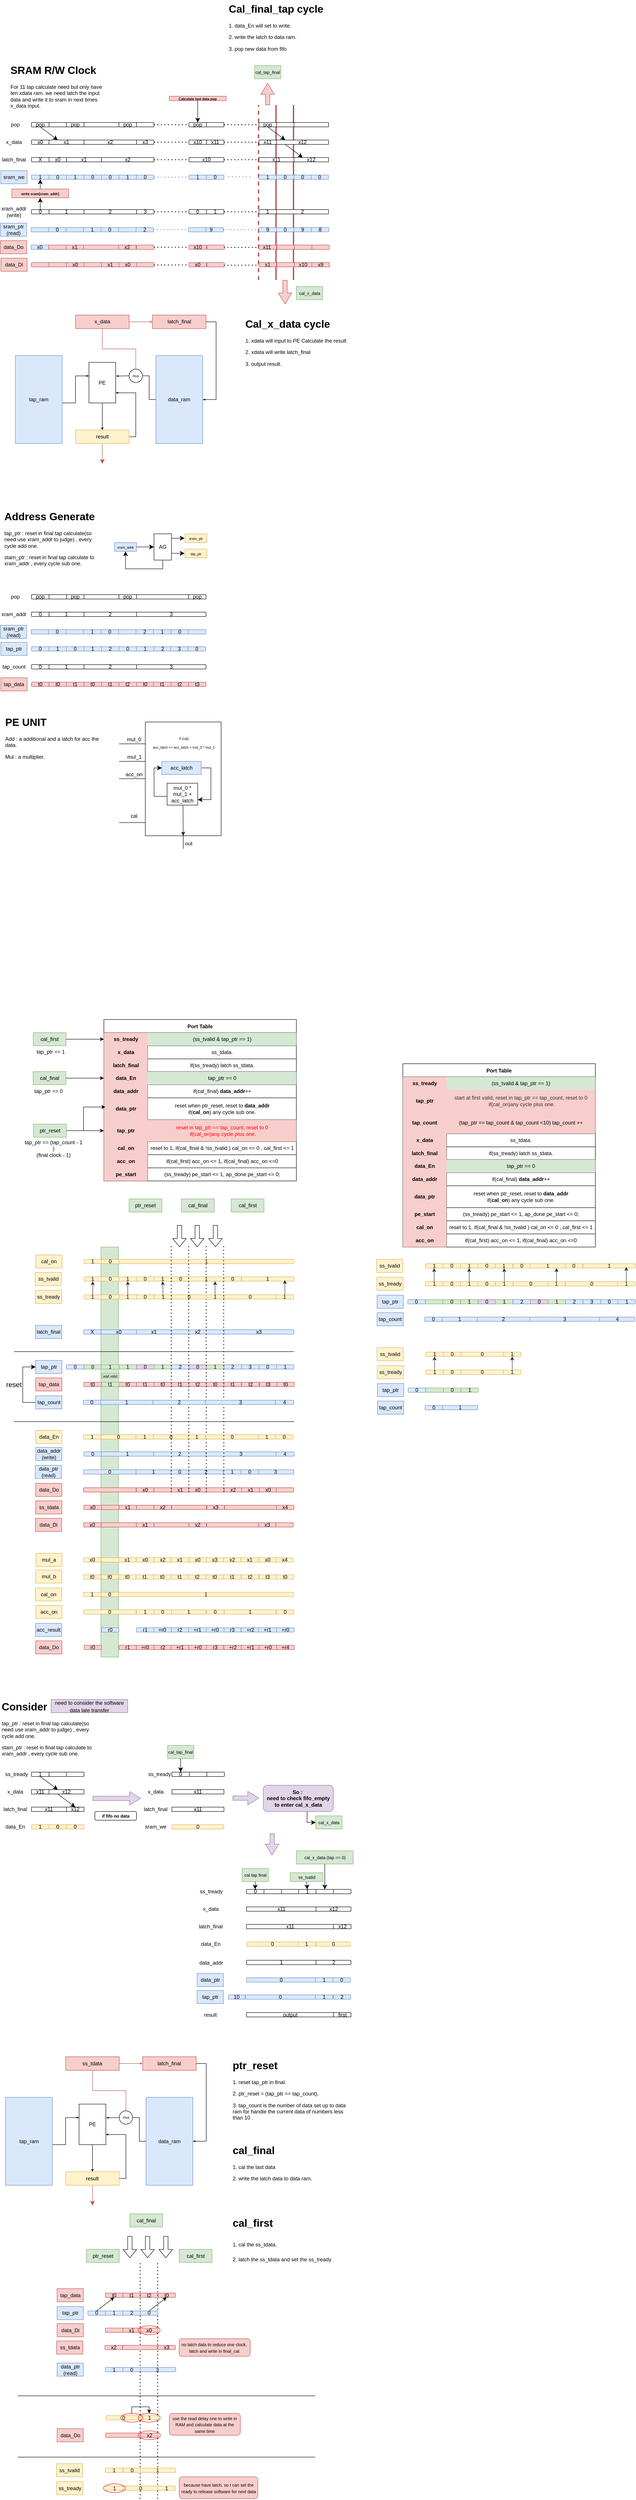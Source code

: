 <mxfile version="24.8.2">
  <diagram name="第 1 页" id="EjcDb8vZrtrxUT8pf2Qq">
    <mxGraphModel dx="956" dy="1684" grid="1" gridSize="10" guides="1" tooltips="1" connect="1" arrows="1" fold="1" page="1" pageScale="1" pageWidth="827" pageHeight="1169" math="0" shadow="0">
      <root>
        <mxCell id="0" />
        <mxCell id="1" parent="0" />
        <mxCell id="ADW4sjk5iQ4iqt00dLDg-1" value="" style="rounded=0;whiteSpace=wrap;html=1;fillColor=#d5e8d4;strokeColor=#82b366;" parent="1" vertex="1">
          <mxGeometry x="239.75" y="1700" width="40" height="937" as="geometry" />
        </mxCell>
        <mxCell id="7OSFac52b7fZNywMgHIq-33" value="" style="endArrow=none;html=1;rounded=0;fontSize=12;startSize=8;endSize=8;curved=1;fillColor=#f8cecc;strokeColor=#b85450;strokeWidth=3;" parent="1" edge="1">
          <mxGeometry width="50" height="50" relative="1" as="geometry">
            <mxPoint x="640" y="-510" as="sourcePoint" />
            <mxPoint x="640" y="-910" as="targetPoint" />
          </mxGeometry>
        </mxCell>
        <mxCell id="7OSFac52b7fZNywMgHIq-34" value="" style="endArrow=none;html=1;rounded=0;fontSize=12;startSize=8;endSize=8;curved=1;fillColor=#f8cecc;strokeColor=#b85450;strokeWidth=3;" parent="1" edge="1">
          <mxGeometry width="50" height="50" relative="1" as="geometry">
            <mxPoint x="680" y="-510" as="sourcePoint" />
            <mxPoint x="680" y="-910" as="targetPoint" />
          </mxGeometry>
        </mxCell>
        <mxCell id="7OSFac52b7fZNywMgHIq-135" value="" style="endArrow=none;html=1;rounded=0;fontSize=12;startSize=8;endSize=8;curved=1;fillColor=#f8cecc;strokeColor=#b85450;strokeWidth=3;dashed=1;" parent="1" edge="1">
          <mxGeometry width="50" height="50" relative="1" as="geometry">
            <mxPoint x="600" y="-510" as="sourcePoint" />
            <mxPoint x="600" y="-910" as="targetPoint" />
          </mxGeometry>
        </mxCell>
        <mxCell id="zbdh6VpdfGGvIS89XVBJ-1" value="pop" style="rounded=1;whiteSpace=wrap;html=1;" parent="1" vertex="1">
          <mxGeometry x="81" y="-870" width="40" height="10" as="geometry" />
        </mxCell>
        <mxCell id="zbdh6VpdfGGvIS89XVBJ-4" value="pop" style="rounded=1;whiteSpace=wrap;html=1;" parent="1" vertex="1">
          <mxGeometry x="161" y="-870" width="40" height="10" as="geometry" />
        </mxCell>
        <mxCell id="zbdh6VpdfGGvIS89XVBJ-5" value="" style="rounded=1;whiteSpace=wrap;html=1;" parent="1" vertex="1">
          <mxGeometry x="201" y="-870" width="80" height="10" as="geometry" />
        </mxCell>
        <mxCell id="zbdh6VpdfGGvIS89XVBJ-6" value="x0" style="rounded=1;whiteSpace=wrap;html=1;" parent="1" vertex="1">
          <mxGeometry x="81" y="-830" width="40" height="10" as="geometry" />
        </mxCell>
        <mxCell id="zbdh6VpdfGGvIS89XVBJ-7" value="x1" style="rounded=1;whiteSpace=wrap;html=1;" parent="1" vertex="1">
          <mxGeometry x="121" y="-830" width="80" height="10" as="geometry" />
        </mxCell>
        <mxCell id="zbdh6VpdfGGvIS89XVBJ-21" value="0" style="rounded=1;whiteSpace=wrap;html=1;fillColor=#dae8fc;strokeColor=#6c8ebf;" parent="1" vertex="1">
          <mxGeometry x="81" y="328" width="40" height="10" as="geometry" />
        </mxCell>
        <mxCell id="zbdh6VpdfGGvIS89XVBJ-22" value="1" style="rounded=1;whiteSpace=wrap;html=1;fillColor=#dae8fc;strokeColor=#6c8ebf;" parent="1" vertex="1">
          <mxGeometry x="121" y="328" width="40" height="10" as="geometry" />
        </mxCell>
        <mxCell id="zbdh6VpdfGGvIS89XVBJ-23" value="0" style="rounded=1;whiteSpace=wrap;html=1;fillColor=#dae8fc;strokeColor=#6c8ebf;" parent="1" vertex="1">
          <mxGeometry x="161" y="328" width="40" height="10" as="geometry" />
        </mxCell>
        <mxCell id="zbdh6VpdfGGvIS89XVBJ-24" value="1" style="rounded=1;whiteSpace=wrap;html=1;fillColor=#dae8fc;strokeColor=#6c8ebf;" parent="1" vertex="1">
          <mxGeometry x="201" y="328" width="40" height="10" as="geometry" />
        </mxCell>
        <mxCell id="zbdh6VpdfGGvIS89XVBJ-25" value="2" style="rounded=1;whiteSpace=wrap;html=1;fillColor=#dae8fc;strokeColor=#6c8ebf;" parent="1" vertex="1">
          <mxGeometry x="241" y="328" width="40" height="10" as="geometry" />
        </mxCell>
        <mxCell id="zbdh6VpdfGGvIS89XVBJ-31" value="x_data" style="text;html=1;align=center;verticalAlign=middle;whiteSpace=wrap;rounded=0;" parent="1" vertex="1">
          <mxGeometry x="11" y="-840" width="60" height="30" as="geometry" />
        </mxCell>
        <mxCell id="zbdh6VpdfGGvIS89XVBJ-32" value="X" style="rounded=1;whiteSpace=wrap;html=1;" parent="1" vertex="1">
          <mxGeometry x="81" y="-790" width="40" height="10" as="geometry" />
        </mxCell>
        <mxCell id="zbdh6VpdfGGvIS89XVBJ-33" value="x0" style="rounded=1;whiteSpace=wrap;html=1;" parent="1" vertex="1">
          <mxGeometry x="121" y="-790" width="40" height="10" as="geometry" />
        </mxCell>
        <mxCell id="zbdh6VpdfGGvIS89XVBJ-34" value="x1" style="rounded=1;whiteSpace=wrap;html=1;" parent="1" vertex="1">
          <mxGeometry x="161" y="-790" width="80" height="10" as="geometry" />
        </mxCell>
        <mxCell id="zbdh6VpdfGGvIS89XVBJ-36" value="x2" style="rounded=1;whiteSpace=wrap;html=1;" parent="1" vertex="1">
          <mxGeometry x="241" y="-790" width="120" height="10" as="geometry" />
        </mxCell>
        <mxCell id="zbdh6VpdfGGvIS89XVBJ-37" value="latch_final" style="text;html=1;align=center;verticalAlign=middle;whiteSpace=wrap;rounded=0;" parent="1" vertex="1">
          <mxGeometry x="11" y="-800" width="60" height="30" as="geometry" />
        </mxCell>
        <mxCell id="zbdh6VpdfGGvIS89XVBJ-39" value="tap_ptr" style="text;html=1;align=center;verticalAlign=middle;whiteSpace=wrap;rounded=0;fillColor=#dae8fc;strokeColor=#6c8ebf;" parent="1" vertex="1">
          <mxGeometry x="11" y="318" width="60" height="30" as="geometry" />
        </mxCell>
        <mxCell id="7OSFac52b7fZNywMgHIq-132" style="edgeStyle=none;curved=1;rounded=0;orthogonalLoop=1;jettySize=auto;html=1;exitX=0.5;exitY=0;exitDx=0;exitDy=0;fontSize=12;startSize=8;endSize=8;" parent="1" source="zbdh6VpdfGGvIS89XVBJ-41" target="7OSFac52b7fZNywMgHIq-129" edge="1">
          <mxGeometry relative="1" as="geometry" />
        </mxCell>
        <mxCell id="zbdh6VpdfGGvIS89XVBJ-41" value="0" style="rounded=1;whiteSpace=wrap;html=1;" parent="1" vertex="1">
          <mxGeometry x="81" y="-671" width="40" height="10" as="geometry" />
        </mxCell>
        <mxCell id="zbdh6VpdfGGvIS89XVBJ-42" value="1" style="rounded=1;whiteSpace=wrap;html=1;" parent="1" vertex="1">
          <mxGeometry x="121" y="-671" width="80" height="10" as="geometry" />
        </mxCell>
        <mxCell id="zbdh6VpdfGGvIS89XVBJ-45" value="3" style="rounded=1;whiteSpace=wrap;html=1;" parent="1" vertex="1">
          <mxGeometry x="321" y="-671" width="40" height="10" as="geometry" />
        </mxCell>
        <mxCell id="zbdh6VpdfGGvIS89XVBJ-46" value="xram_addr&lt;div&gt;(write)&lt;/div&gt;" style="text;html=1;align=center;verticalAlign=middle;whiteSpace=wrap;rounded=0;" parent="1" vertex="1">
          <mxGeometry x="11" y="-681" width="60" height="30" as="geometry" />
        </mxCell>
        <mxCell id="zbdh6VpdfGGvIS89XVBJ-53" value="1" style="rounded=1;whiteSpace=wrap;html=1;fillColor=#dae8fc;strokeColor=#6c8ebf;" parent="1" vertex="1">
          <mxGeometry x="81" y="-750" width="40" height="10" as="geometry" />
        </mxCell>
        <mxCell id="zbdh6VpdfGGvIS89XVBJ-54" value="0" style="rounded=1;whiteSpace=wrap;html=1;fillColor=#dae8fc;strokeColor=#6c8ebf;" parent="1" vertex="1">
          <mxGeometry x="121" y="-750" width="40" height="10" as="geometry" />
        </mxCell>
        <mxCell id="zbdh6VpdfGGvIS89XVBJ-55" value="1" style="rounded=1;whiteSpace=wrap;html=1;fillColor=#dae8fc;strokeColor=#6c8ebf;" parent="1" vertex="1">
          <mxGeometry x="161" y="-750" width="40" height="10" as="geometry" />
        </mxCell>
        <mxCell id="zbdh6VpdfGGvIS89XVBJ-56" value="0" style="rounded=1;whiteSpace=wrap;html=1;fillColor=#dae8fc;strokeColor=#6c8ebf;" parent="1" vertex="1">
          <mxGeometry x="201" y="-750" width="40" height="10" as="geometry" />
        </mxCell>
        <mxCell id="zbdh6VpdfGGvIS89XVBJ-57" value="0" style="rounded=1;whiteSpace=wrap;html=1;fillColor=#dae8fc;strokeColor=#6c8ebf;" parent="1" vertex="1">
          <mxGeometry x="241" y="-750" width="40" height="10" as="geometry" />
        </mxCell>
        <mxCell id="zbdh6VpdfGGvIS89XVBJ-58" value="sram_we" style="text;html=1;align=center;verticalAlign=middle;whiteSpace=wrap;rounded=0;fillColor=#dae8fc;strokeColor=#6c8ebf;" parent="1" vertex="1">
          <mxGeometry x="11" y="-760" width="60" height="30" as="geometry" />
        </mxCell>
        <mxCell id="zbdh6VpdfGGvIS89XVBJ-60" value="0" style="rounded=1;whiteSpace=wrap;html=1;fillColor=#dae8fc;strokeColor=#6c8ebf;" parent="1" vertex="1">
          <mxGeometry x="281" y="328" width="40" height="10" as="geometry" />
        </mxCell>
        <mxCell id="zbdh6VpdfGGvIS89XVBJ-66" value="1" style="rounded=1;whiteSpace=wrap;html=1;fillColor=#dae8fc;strokeColor=#6c8ebf;" parent="1" vertex="1">
          <mxGeometry x="281" y="-750" width="40" height="10" as="geometry" />
        </mxCell>
        <mxCell id="zbdh6VpdfGGvIS89XVBJ-68" value="1" style="rounded=1;whiteSpace=wrap;html=1;fillColor=#dae8fc;strokeColor=#6c8ebf;" parent="1" vertex="1">
          <mxGeometry x="321" y="328" width="40" height="10" as="geometry" />
        </mxCell>
        <mxCell id="zbdh6VpdfGGvIS89XVBJ-71" value="" style="rounded=1;whiteSpace=wrap;html=1;" parent="1" vertex="1">
          <mxGeometry x="321" y="-870" width="40" height="10" as="geometry" />
        </mxCell>
        <mxCell id="zbdh6VpdfGGvIS89XVBJ-74" value="0" style="rounded=1;whiteSpace=wrap;html=1;fillColor=#dae8fc;strokeColor=#6c8ebf;" parent="1" vertex="1">
          <mxGeometry x="321" y="-750" width="40" height="10" as="geometry" />
        </mxCell>
        <mxCell id="zbdh6VpdfGGvIS89XVBJ-100" value="" style="rounded=1;whiteSpace=wrap;html=1;" parent="1" vertex="1">
          <mxGeometry x="121" y="-870" width="40" height="10" as="geometry" />
        </mxCell>
        <mxCell id="zbdh6VpdfGGvIS89XVBJ-109" value="2" style="rounded=1;whiteSpace=wrap;html=1;" parent="1" vertex="1">
          <mxGeometry x="201" y="-671" width="120" height="10" as="geometry" />
        </mxCell>
        <mxCell id="7OSFac52b7fZNywMgHIq-19" style="edgeStyle=none;curved=1;rounded=0;orthogonalLoop=1;jettySize=auto;html=1;exitX=0.5;exitY=1;exitDx=0;exitDy=0;entryX=0.5;entryY=0;entryDx=0;entryDy=0;fontSize=12;startSize=8;endSize=8;" parent="1" edge="1">
          <mxGeometry relative="1" as="geometry">
            <mxPoint x="621" y="-860" as="sourcePoint" />
            <mxPoint x="661" y="-830" as="targetPoint" />
          </mxGeometry>
        </mxCell>
        <mxCell id="lEjgdPn8LzuLTRAEh8SZ-2" value="pop" style="rounded=1;whiteSpace=wrap;html=1;" parent="1" vertex="1">
          <mxGeometry x="441" y="-870" width="40" height="10" as="geometry" />
        </mxCell>
        <mxCell id="lEjgdPn8LzuLTRAEh8SZ-3" value="x10" style="rounded=1;whiteSpace=wrap;html=1;" parent="1" vertex="1">
          <mxGeometry x="441" y="-830" width="40" height="10" as="geometry" />
        </mxCell>
        <mxCell id="lEjgdPn8LzuLTRAEh8SZ-7" value="0" style="rounded=1;whiteSpace=wrap;html=1;" parent="1" vertex="1">
          <mxGeometry x="441" y="-671" width="40" height="10" as="geometry" />
        </mxCell>
        <mxCell id="lEjgdPn8LzuLTRAEh8SZ-8" value="1" style="rounded=1;whiteSpace=wrap;html=1;fillColor=#dae8fc;strokeColor=#6c8ebf;" parent="1" vertex="1">
          <mxGeometry x="441" y="-750" width="40" height="10" as="geometry" />
        </mxCell>
        <mxCell id="lEjgdPn8LzuLTRAEh8SZ-9" value="" style="endArrow=none;dashed=1;html=1;dashPattern=1 3;strokeWidth=2;rounded=0;exitX=1;exitY=0.5;exitDx=0;exitDy=0;entryX=0;entryY=0.5;entryDx=0;entryDy=0;fillColor=#dae8fc;strokeColor=#6c8ebf;" parent="1" source="zbdh6VpdfGGvIS89XVBJ-74" target="lEjgdPn8LzuLTRAEh8SZ-8" edge="1">
          <mxGeometry width="50" height="50" relative="1" as="geometry">
            <mxPoint x="371" y="-745.29" as="sourcePoint" />
            <mxPoint x="425" y="-745" as="targetPoint" />
          </mxGeometry>
        </mxCell>
        <mxCell id="lEjgdPn8LzuLTRAEh8SZ-12" value="" style="endArrow=none;dashed=1;html=1;dashPattern=1 3;strokeWidth=2;rounded=0;exitX=1;exitY=0.5;exitDx=0;exitDy=0;entryX=0;entryY=0.5;entryDx=0;entryDy=0;" parent="1" source="zbdh6VpdfGGvIS89XVBJ-45" target="lEjgdPn8LzuLTRAEh8SZ-7" edge="1">
          <mxGeometry width="50" height="50" relative="1" as="geometry">
            <mxPoint x="381" y="-666" as="sourcePoint" />
            <mxPoint x="435" y="-665.71" as="targetPoint" />
          </mxGeometry>
        </mxCell>
        <mxCell id="lEjgdPn8LzuLTRAEh8SZ-14" value="" style="endArrow=none;dashed=1;html=1;dashPattern=1 3;strokeWidth=2;rounded=0;exitX=1;exitY=0.5;exitDx=0;exitDy=0;entryX=0;entryY=0.5;entryDx=0;entryDy=0;" parent="1" source="zbdh6VpdfGGvIS89XVBJ-71" target="lEjgdPn8LzuLTRAEh8SZ-2" edge="1">
          <mxGeometry width="50" height="50" relative="1" as="geometry">
            <mxPoint x="371" y="-865.86" as="sourcePoint" />
            <mxPoint x="425" y="-865.57" as="targetPoint" />
          </mxGeometry>
        </mxCell>
        <mxCell id="lEjgdPn8LzuLTRAEh8SZ-15" value="" style="endArrow=none;dashed=1;html=1;dashPattern=1 3;strokeWidth=2;rounded=0;exitX=1;exitY=0.5;exitDx=0;exitDy=0;entryX=0;entryY=0.5;entryDx=0;entryDy=0;" parent="1" target="lEjgdPn8LzuLTRAEh8SZ-3" edge="1">
          <mxGeometry width="50" height="50" relative="1" as="geometry">
            <mxPoint x="361" y="-825" as="sourcePoint" />
            <mxPoint x="425" y="-825.28" as="targetPoint" />
          </mxGeometry>
        </mxCell>
        <mxCell id="lEjgdPn8LzuLTRAEh8SZ-16" value="" style="endArrow=none;dashed=1;html=1;dashPattern=1 3;strokeWidth=2;rounded=0;exitX=1;exitY=0.5;exitDx=0;exitDy=0;entryX=0;entryY=0.5;entryDx=0;entryDy=0;" parent="1" source="zbdh6VpdfGGvIS89XVBJ-36" edge="1">
          <mxGeometry width="50" height="50" relative="1" as="geometry">
            <mxPoint x="371" y="-785.57" as="sourcePoint" />
            <mxPoint x="441" y="-785" as="targetPoint" />
          </mxGeometry>
        </mxCell>
        <mxCell id="7OSFac52b7fZNywMgHIq-23" style="edgeStyle=none;curved=1;rounded=0;orthogonalLoop=1;jettySize=auto;html=1;exitX=0.5;exitY=1;exitDx=0;exitDy=0;entryX=0.5;entryY=0;entryDx=0;entryDy=0;fontSize=12;startSize=8;endSize=8;" parent="1" edge="1">
          <mxGeometry relative="1" as="geometry">
            <mxPoint x="661" y="-820" as="sourcePoint" />
            <mxPoint x="701" y="-790" as="targetPoint" />
          </mxGeometry>
        </mxCell>
        <mxCell id="lEjgdPn8LzuLTRAEh8SZ-17" value="x11" style="rounded=1;whiteSpace=wrap;html=1;arcSize=0;" parent="1" vertex="1">
          <mxGeometry x="481" y="-830" width="40" height="10" as="geometry" />
        </mxCell>
        <mxCell id="lEjgdPn8LzuLTRAEh8SZ-18" value="1" style="rounded=1;whiteSpace=wrap;html=1;" parent="1" vertex="1">
          <mxGeometry x="481" y="-671" width="40" height="10" as="geometry" />
        </mxCell>
        <mxCell id="7OSFac52b7fZNywMgHIq-1" value="0" style="rounded=1;whiteSpace=wrap;html=1;fillColor=#dae8fc;strokeColor=#6c8ebf;" parent="1" vertex="1">
          <mxGeometry x="481" y="-750" width="40" height="10" as="geometry" />
        </mxCell>
        <mxCell id="7OSFac52b7fZNywMgHIq-2" value="" style="endArrow=none;dashed=1;html=1;dashPattern=1 3;strokeWidth=2;rounded=0;entryX=0;entryY=0.5;entryDx=0;entryDy=0;exitX=1;exitY=0.5;exitDx=0;exitDy=0;" parent="1" source="lEjgdPn8LzuLTRAEh8SZ-17" target="7OSFac52b7fZNywMgHIq-21" edge="1">
          <mxGeometry width="50" height="50" relative="1" as="geometry">
            <mxPoint x="531" y="-825.34" as="sourcePoint" />
            <mxPoint x="591" y="-825" as="targetPoint" />
          </mxGeometry>
        </mxCell>
        <mxCell id="7OSFac52b7fZNywMgHIq-3" value="x12" style="rounded=1;whiteSpace=wrap;html=1;arcSize=0;" parent="1" vertex="1">
          <mxGeometry x="641" y="-830" width="119" height="10" as="geometry" />
        </mxCell>
        <mxCell id="7OSFac52b7fZNywMgHIq-5" value="" style="endArrow=none;dashed=1;html=1;dashPattern=1 3;strokeWidth=2;rounded=0;fillColor=#dae8fc;strokeColor=#6c8ebf;" parent="1" edge="1">
          <mxGeometry width="50" height="50" relative="1" as="geometry">
            <mxPoint x="531" y="-746" as="sourcePoint" />
            <mxPoint x="585" y="-745.71" as="targetPoint" />
          </mxGeometry>
        </mxCell>
        <mxCell id="7OSFac52b7fZNywMgHIq-8" value="" style="endArrow=none;dashed=1;html=1;dashPattern=1 3;strokeWidth=2;rounded=0;exitX=1;exitY=0.5;exitDx=0;exitDy=0;entryX=0;entryY=0.5;entryDx=0;entryDy=0;" parent="1" source="lEjgdPn8LzuLTRAEh8SZ-18" target="7OSFac52b7fZNywMgHIq-46" edge="1">
          <mxGeometry width="50" height="50" relative="1" as="geometry">
            <mxPoint x="533" y="-666.69" as="sourcePoint" />
            <mxPoint x="587" y="-666.4" as="targetPoint" />
          </mxGeometry>
        </mxCell>
        <mxCell id="7OSFac52b7fZNywMgHIq-9" value="pop" style="rounded=1;whiteSpace=wrap;html=1;" parent="1" vertex="1">
          <mxGeometry x="601" y="-870" width="40" height="10" as="geometry" />
        </mxCell>
        <mxCell id="7OSFac52b7fZNywMgHIq-12" value="" style="endArrow=none;dashed=1;html=1;dashPattern=1 3;strokeWidth=2;rounded=0;exitX=1;exitY=0.5;exitDx=0;exitDy=0;entryX=0;entryY=0.5;entryDx=0;entryDy=0;" parent="1" source="7OSFac52b7fZNywMgHIq-18" target="7OSFac52b7fZNywMgHIq-9" edge="1">
          <mxGeometry width="50" height="50" relative="1" as="geometry">
            <mxPoint x="531" y="-865.34" as="sourcePoint" />
            <mxPoint x="585" y="-865.05" as="targetPoint" />
          </mxGeometry>
        </mxCell>
        <mxCell id="7OSFac52b7fZNywMgHIq-14" value="1" style="rounded=1;whiteSpace=wrap;html=1;fillColor=#dae8fc;strokeColor=#6c8ebf;" parent="1" vertex="1">
          <mxGeometry x="601" y="-750" width="40" height="10" as="geometry" />
        </mxCell>
        <mxCell id="7OSFac52b7fZNywMgHIq-15" value="" style="endArrow=classic;html=1;rounded=0;fontSize=12;startSize=8;endSize=8;curved=1;entryX=0.5;entryY=0;entryDx=0;entryDy=0;" parent="1" target="lEjgdPn8LzuLTRAEh8SZ-2" edge="1">
          <mxGeometry width="50" height="50" relative="1" as="geometry">
            <mxPoint x="461" y="-920" as="sourcePoint" />
            <mxPoint x="511" y="-970" as="targetPoint" />
          </mxGeometry>
        </mxCell>
        <mxCell id="7OSFac52b7fZNywMgHIq-17" value="&lt;p style=&quot;line-height: 100%;&quot;&gt;&lt;font style=&quot;font-size: 8px;&quot;&gt;&lt;b&gt;Calculate last data pop&lt;/b&gt;&lt;/font&gt;&lt;/p&gt;" style="text;html=1;align=center;verticalAlign=middle;whiteSpace=wrap;rounded=0;fontSize=16;fillColor=#f8cecc;strokeColor=#b85450;" parent="1" vertex="1">
          <mxGeometry x="396" y="-930" width="130" height="10" as="geometry" />
        </mxCell>
        <mxCell id="7OSFac52b7fZNywMgHIq-18" value="" style="rounded=1;whiteSpace=wrap;html=1;" parent="1" vertex="1">
          <mxGeometry x="481" y="-870" width="40" height="10" as="geometry" />
        </mxCell>
        <mxCell id="7OSFac52b7fZNywMgHIq-20" value="x10" style="rounded=1;whiteSpace=wrap;html=1;" parent="1" vertex="1">
          <mxGeometry x="441" y="-790" width="80" height="10" as="geometry" />
        </mxCell>
        <mxCell id="7OSFac52b7fZNywMgHIq-21" value="x11" style="rounded=1;whiteSpace=wrap;html=1;arcSize=0;" parent="1" vertex="1">
          <mxGeometry x="601" y="-830" width="40" height="10" as="geometry" />
        </mxCell>
        <mxCell id="7OSFac52b7fZNywMgHIq-22" style="edgeStyle=none;curved=1;rounded=0;orthogonalLoop=1;jettySize=auto;html=1;exitX=0.5;exitY=1;exitDx=0;exitDy=0;entryX=0.5;entryY=0;entryDx=0;entryDy=0;fontSize=12;startSize=8;endSize=8;" parent="1" edge="1">
          <mxGeometry relative="1" as="geometry">
            <mxPoint x="101" y="-860" as="sourcePoint" />
            <mxPoint x="141" y="-830" as="targetPoint" />
          </mxGeometry>
        </mxCell>
        <mxCell id="7OSFac52b7fZNywMgHIq-24" value="0" style="rounded=1;whiteSpace=wrap;html=1;fillColor=#dae8fc;strokeColor=#6c8ebf;" parent="1" vertex="1">
          <mxGeometry x="641" y="-750" width="40" height="10" as="geometry" />
        </mxCell>
        <mxCell id="7OSFac52b7fZNywMgHIq-25" value="x11" style="rounded=1;whiteSpace=wrap;html=1;arcSize=0;" parent="1" vertex="1">
          <mxGeometry x="601" y="-790" width="80" height="10" as="geometry" />
        </mxCell>
        <mxCell id="7OSFac52b7fZNywMgHIq-26" value="x12" style="rounded=1;whiteSpace=wrap;html=1;arcSize=0;" parent="1" vertex="1">
          <mxGeometry x="681" y="-790" width="79" height="10" as="geometry" />
        </mxCell>
        <mxCell id="7OSFac52b7fZNywMgHIq-27" value="" style="endArrow=none;dashed=1;html=1;dashPattern=1 3;strokeWidth=2;rounded=0;entryX=0;entryY=0.5;entryDx=0;entryDy=0;exitX=1;exitY=0.5;exitDx=0;exitDy=0;" parent="1" source="7OSFac52b7fZNywMgHIq-20" target="7OSFac52b7fZNywMgHIq-25" edge="1">
          <mxGeometry width="50" height="50" relative="1" as="geometry">
            <mxPoint x="561" y="-785" as="sourcePoint" />
            <mxPoint x="591" y="-790" as="targetPoint" />
          </mxGeometry>
        </mxCell>
        <mxCell id="7OSFac52b7fZNywMgHIq-28" value="" style="shape=flexArrow;endArrow=classic;html=1;rounded=0;fontSize=12;startSize=8;endSize=8;curved=1;fillColor=#f8cecc;strokeColor=#b85450;" parent="1" edge="1">
          <mxGeometry width="50" height="50" relative="1" as="geometry">
            <mxPoint x="660.55" y="-510" as="sourcePoint" />
            <mxPoint x="660.817" y="-455" as="targetPoint" />
          </mxGeometry>
        </mxCell>
        <mxCell id="7OSFac52b7fZNywMgHIq-32" value="&lt;h1 style=&quot;margin-top: 0px;&quot;&gt;Cal_x_data cycle&amp;nbsp; &amp;nbsp;&lt;/h1&gt;&lt;p&gt;1. xdata will input to PE Calculate the result&lt;/p&gt;&lt;p&gt;2. xdata will write latch_final&lt;/p&gt;&lt;p&gt;3. output result.&lt;/p&gt;" style="text;html=1;whiteSpace=wrap;overflow=hidden;rounded=0;" parent="1" vertex="1">
          <mxGeometry x="568" y="-430" width="252" height="130" as="geometry" />
        </mxCell>
        <mxCell id="7OSFac52b7fZNywMgHIq-35" value="pop" style="text;html=1;align=center;verticalAlign=middle;whiteSpace=wrap;rounded=0;" parent="1" vertex="1">
          <mxGeometry x="14" y="-880" width="60" height="30" as="geometry" />
        </mxCell>
        <mxCell id="7OSFac52b7fZNywMgHIq-39" value="" style="rounded=1;whiteSpace=wrap;html=1;" parent="1" vertex="1">
          <mxGeometry x="641" y="-870" width="40" height="10" as="geometry" />
        </mxCell>
        <mxCell id="7OSFac52b7fZNywMgHIq-41" value="" style="rounded=1;whiteSpace=wrap;html=1;" parent="1" vertex="1">
          <mxGeometry x="681" y="-870" width="79" height="10" as="geometry" />
        </mxCell>
        <mxCell id="7OSFac52b7fZNywMgHIq-42" value="0" style="rounded=1;whiteSpace=wrap;html=1;fillColor=#dae8fc;strokeColor=#6c8ebf;" parent="1" vertex="1">
          <mxGeometry x="681" y="-750" width="40" height="10" as="geometry" />
        </mxCell>
        <mxCell id="7OSFac52b7fZNywMgHIq-45" value="2" style="rounded=1;whiteSpace=wrap;html=1;" parent="1" vertex="1">
          <mxGeometry x="641" y="-671" width="119" height="10" as="geometry" />
        </mxCell>
        <mxCell id="7OSFac52b7fZNywMgHIq-46" value="1" style="rounded=1;whiteSpace=wrap;html=1;" parent="1" vertex="1">
          <mxGeometry x="601" y="-671" width="40" height="10" as="geometry" />
        </mxCell>
        <mxCell id="7OSFac52b7fZNywMgHIq-52" value="&lt;h1 style=&quot;margin-top: 0px;&quot;&gt;SRAM R/W Clock&lt;/h1&gt;&lt;p&gt;For 11 tap calculate need but only have ten xdata ram. we need latch the input data and write it to sram in next times x_data input.&lt;/p&gt;" style="text;html=1;whiteSpace=wrap;overflow=hidden;rounded=0;" parent="1" vertex="1">
          <mxGeometry x="31" y="-1010" width="230" height="120" as="geometry" />
        </mxCell>
        <mxCell id="7OSFac52b7fZNywMgHIq-53" value="&lt;h1 style=&quot;margin-top: 0px;&quot;&gt;Address Generate&lt;/h1&gt;&lt;p&gt;tap_ptr : reset in final tap calculate(so need use xram_addr to judge) , every cycle add one.&lt;/p&gt;&lt;p&gt;stam_ptr : reset in final tap calculate to xram_addr , every cycle sub one.&amp;nbsp;&lt;/p&gt;&lt;p&gt;&lt;br&gt;&lt;/p&gt;&lt;p&gt;&lt;br&gt;&lt;/p&gt;" style="text;html=1;whiteSpace=wrap;overflow=hidden;rounded=0;" parent="1" vertex="1">
          <mxGeometry x="17" y="10" width="220" height="190" as="geometry" />
        </mxCell>
        <mxCell id="7OSFac52b7fZNywMgHIq-91" style="edgeStyle=elbowEdgeStyle;rounded=0;orthogonalLoop=1;jettySize=auto;html=1;exitX=0.5;exitY=1;exitDx=0;exitDy=0;fontSize=12;startSize=8;endSize=8;elbow=vertical;entryX=0.5;entryY=1;entryDx=0;entryDy=0;" parent="1" source="7OSFac52b7fZNywMgHIq-82" target="7OSFac52b7fZNywMgHIq-87" edge="1">
          <mxGeometry relative="1" as="geometry">
            <mxPoint x="380.759" y="160" as="targetPoint" />
            <Array as="points">
              <mxPoint x="341" y="150" />
            </Array>
          </mxGeometry>
        </mxCell>
        <mxCell id="7OSFac52b7fZNywMgHIq-82" value="AG" style="rounded=0;whiteSpace=wrap;html=1;" parent="1" vertex="1">
          <mxGeometry x="361" y="70" width="40" height="60" as="geometry" />
        </mxCell>
        <mxCell id="7OSFac52b7fZNywMgHIq-83" value="" style="endArrow=classic;html=1;rounded=0;fontSize=12;startSize=8;endSize=8;curved=1;entryX=0;entryY=0.5;entryDx=0;entryDy=0;" parent="1" target="7OSFac52b7fZNywMgHIq-82" edge="1">
          <mxGeometry width="50" height="50" relative="1" as="geometry">
            <mxPoint x="321" y="100" as="sourcePoint" />
            <mxPoint x="291" y="100" as="targetPoint" />
          </mxGeometry>
        </mxCell>
        <mxCell id="7OSFac52b7fZNywMgHIq-84" value="" style="endArrow=classic;html=1;rounded=0;fontSize=12;startSize=8;endSize=8;curved=1;" parent="1" edge="1">
          <mxGeometry width="50" height="50" relative="1" as="geometry">
            <mxPoint x="401" y="80" as="sourcePoint" />
            <mxPoint x="431" y="80" as="targetPoint" />
          </mxGeometry>
        </mxCell>
        <mxCell id="7OSFac52b7fZNywMgHIq-85" value="" style="endArrow=classic;html=1;rounded=0;fontSize=12;startSize=8;endSize=8;curved=1;" parent="1" edge="1">
          <mxGeometry width="50" height="50" relative="1" as="geometry">
            <mxPoint x="401" y="114.66" as="sourcePoint" />
            <mxPoint x="431" y="114.66" as="targetPoint" />
          </mxGeometry>
        </mxCell>
        <mxCell id="7OSFac52b7fZNywMgHIq-87" value="&lt;p style=&quot;line-height: 100%;&quot;&gt;&lt;font style=&quot;font-size: 8px;&quot;&gt;xram_addr&lt;/font&gt;&lt;/p&gt;" style="text;html=1;align=center;verticalAlign=middle;whiteSpace=wrap;rounded=0;fontSize=16;fillColor=#dae8fc;strokeColor=#6c8ebf;" parent="1" vertex="1">
          <mxGeometry x="271" y="90" width="50" height="20" as="geometry" />
        </mxCell>
        <mxCell id="7OSFac52b7fZNywMgHIq-89" value="&lt;p style=&quot;line-height: 100%;&quot;&gt;&lt;font style=&quot;font-size: 8px;&quot;&gt;sram_ptr&lt;/font&gt;&lt;/p&gt;" style="text;html=1;align=center;verticalAlign=middle;whiteSpace=wrap;rounded=0;fontSize=16;fillColor=#fff2cc;strokeColor=#d6b656;" parent="1" vertex="1">
          <mxGeometry x="432" y="70" width="50" height="20" as="geometry" />
        </mxCell>
        <mxCell id="7OSFac52b7fZNywMgHIq-90" value="&lt;p style=&quot;line-height: 100%;&quot;&gt;&lt;span style=&quot;font-size: 8px;&quot;&gt;tap_ptr&lt;/span&gt;&lt;/p&gt;" style="text;html=1;align=center;verticalAlign=middle;whiteSpace=wrap;rounded=0;fontSize=16;fillColor=#fff2cc;strokeColor=#d6b656;" parent="1" vertex="1">
          <mxGeometry x="432" y="105" width="50" height="20" as="geometry" />
        </mxCell>
        <mxCell id="7OSFac52b7fZNywMgHIq-123" value="x2" style="rounded=1;whiteSpace=wrap;html=1;" parent="1" vertex="1">
          <mxGeometry x="201" y="-830" width="120" height="10" as="geometry" />
        </mxCell>
        <mxCell id="7OSFac52b7fZNywMgHIq-124" value="x3" style="rounded=1;whiteSpace=wrap;html=1;" parent="1" vertex="1">
          <mxGeometry x="321" y="-830" width="40" height="10" as="geometry" />
        </mxCell>
        <mxCell id="7OSFac52b7fZNywMgHIq-125" value="pop" style="rounded=1;whiteSpace=wrap;html=1;" parent="1" vertex="1">
          <mxGeometry x="281" y="-870" width="40" height="10" as="geometry" />
        </mxCell>
        <mxCell id="7OSFac52b7fZNywMgHIq-128" value="" style="endArrow=classic;html=1;rounded=0;fontSize=12;startSize=8;endSize=8;curved=1;entryX=0.5;entryY=1;entryDx=0;entryDy=0;" parent="1" source="7OSFac52b7fZNywMgHIq-129" target="zbdh6VpdfGGvIS89XVBJ-53" edge="1">
          <mxGeometry width="50" height="50" relative="1" as="geometry">
            <mxPoint x="101" y="-686" as="sourcePoint" />
            <mxPoint x="101" y="-636" as="targetPoint" />
          </mxGeometry>
        </mxCell>
        <mxCell id="7OSFac52b7fZNywMgHIq-129" value="&lt;p style=&quot;line-height: 50%;&quot;&gt;&lt;font style=&quot;font-size: 8px;&quot;&gt;&lt;b&gt;write sram[xram_addr]&lt;/b&gt;&lt;/font&gt;&lt;/p&gt;" style="text;html=1;align=center;verticalAlign=middle;whiteSpace=wrap;rounded=0;fontSize=16;fillColor=#f8cecc;strokeColor=#b85450;" parent="1" vertex="1">
          <mxGeometry x="36" y="-718" width="130" height="20" as="geometry" />
        </mxCell>
        <mxCell id="7OSFac52b7fZNywMgHIq-136" value="" style="shape=flexArrow;endArrow=classic;html=1;rounded=0;fontSize=12;startSize=8;endSize=8;curved=1;fillColor=#f8cecc;strokeColor=#b85450;" parent="1" edge="1">
          <mxGeometry width="50" height="50" relative="1" as="geometry">
            <mxPoint x="620.79" y="-910" as="sourcePoint" />
            <mxPoint x="620.79" y="-960" as="targetPoint" />
          </mxGeometry>
        </mxCell>
        <mxCell id="7OSFac52b7fZNywMgHIq-137" value="&lt;p style=&quot;line-height: 100%; font-size: 10px;&quot;&gt;cal_tap_final&lt;/p&gt;" style="text;html=1;align=center;verticalAlign=middle;whiteSpace=wrap;rounded=0;fontSize=16;fillColor=#d5e8d4;strokeColor=#82b366;" parent="1" vertex="1">
          <mxGeometry x="591" y="-1000" width="60" height="30" as="geometry" />
        </mxCell>
        <mxCell id="7OSFac52b7fZNywMgHIq-138" value="&lt;p style=&quot;line-height: 100%; font-size: 10px;&quot;&gt;cal_x_data&lt;/p&gt;" style="text;html=1;align=center;verticalAlign=middle;whiteSpace=wrap;rounded=0;fontSize=16;fillColor=#d5e8d4;strokeColor=#82b366;" parent="1" vertex="1">
          <mxGeometry x="686.5" y="-495" width="60" height="30" as="geometry" />
        </mxCell>
        <mxCell id="7OSFac52b7fZNywMgHIq-141" value="&lt;h1 style=&quot;margin-top: 0px;&quot;&gt;Consider&amp;nbsp;&lt;/h1&gt;&lt;p&gt;tap_ptr : reset in final tap calculate(so need use xram_addr to judge) , every cycle add one.&lt;/p&gt;&lt;p&gt;stam_ptr : reset in final tap calculate to xram_addr , every cycle sub one.&amp;nbsp;&lt;/p&gt;&lt;p&gt;&lt;br&gt;&lt;/p&gt;&lt;p&gt;&lt;br&gt;&lt;/p&gt;" style="text;html=1;whiteSpace=wrap;overflow=hidden;rounded=0;" parent="1" vertex="1">
          <mxGeometry x="11" y="2730" width="220" height="190" as="geometry" />
        </mxCell>
        <mxCell id="7OSFac52b7fZNywMgHIq-144" value="&lt;p style=&quot;line-height: 100%;&quot;&gt;&lt;font style=&quot;font-size: 12px;&quot;&gt;need to consider the software data late transfer&lt;/font&gt;&lt;/p&gt;" style="text;html=1;align=center;verticalAlign=middle;whiteSpace=wrap;rounded=0;fontSize=16;fillColor=#e1d5e7;strokeColor=#9673a6;" parent="1" vertex="1">
          <mxGeometry x="126" y="2734" width="175" height="30" as="geometry" />
        </mxCell>
        <mxCell id="7OSFac52b7fZNywMgHIq-171" value="pop" style="rounded=1;whiteSpace=wrap;html=1;" parent="1" vertex="1">
          <mxGeometry x="81" y="209" width="40" height="10" as="geometry" />
        </mxCell>
        <mxCell id="7OSFac52b7fZNywMgHIq-172" value="pop" style="rounded=1;whiteSpace=wrap;html=1;" parent="1" vertex="1">
          <mxGeometry x="161" y="209" width="40" height="10" as="geometry" />
        </mxCell>
        <mxCell id="7OSFac52b7fZNywMgHIq-173" value="" style="rounded=1;whiteSpace=wrap;html=1;" parent="1" vertex="1">
          <mxGeometry x="201" y="209" width="80" height="10" as="geometry" />
        </mxCell>
        <mxCell id="7OSFac52b7fZNywMgHIq-174" value="" style="rounded=1;whiteSpace=wrap;html=1;" parent="1" vertex="1">
          <mxGeometry x="321" y="209" width="119" height="10" as="geometry" />
        </mxCell>
        <mxCell id="7OSFac52b7fZNywMgHIq-175" value="" style="rounded=1;whiteSpace=wrap;html=1;" parent="1" vertex="1">
          <mxGeometry x="121" y="209" width="40" height="10" as="geometry" />
        </mxCell>
        <mxCell id="7OSFac52b7fZNywMgHIq-181" value="pop" style="text;html=1;align=center;verticalAlign=middle;whiteSpace=wrap;rounded=0;" parent="1" vertex="1">
          <mxGeometry x="14" y="199" width="60" height="30" as="geometry" />
        </mxCell>
        <mxCell id="7OSFac52b7fZNywMgHIq-184" value="pop" style="rounded=1;whiteSpace=wrap;html=1;" parent="1" vertex="1">
          <mxGeometry x="281" y="209" width="40" height="10" as="geometry" />
        </mxCell>
        <mxCell id="7OSFac52b7fZNywMgHIq-186" value="0" style="rounded=1;whiteSpace=wrap;html=1;" parent="1" vertex="1">
          <mxGeometry x="81" y="249" width="40" height="10" as="geometry" />
        </mxCell>
        <mxCell id="7OSFac52b7fZNywMgHIq-187" value="1" style="rounded=1;whiteSpace=wrap;html=1;" parent="1" vertex="1">
          <mxGeometry x="121" y="249" width="80" height="10" as="geometry" />
        </mxCell>
        <mxCell id="7OSFac52b7fZNywMgHIq-188" value="3" style="rounded=1;whiteSpace=wrap;html=1;" parent="1" vertex="1">
          <mxGeometry x="321" y="249" width="159" height="10" as="geometry" />
        </mxCell>
        <mxCell id="7OSFac52b7fZNywMgHIq-189" value="xram_addr" style="text;html=1;align=center;verticalAlign=middle;whiteSpace=wrap;rounded=0;" parent="1" vertex="1">
          <mxGeometry x="11" y="239" width="60" height="30" as="geometry" />
        </mxCell>
        <mxCell id="7OSFac52b7fZNywMgHIq-190" value="2" style="rounded=1;whiteSpace=wrap;html=1;" parent="1" vertex="1">
          <mxGeometry x="201" y="249" width="120" height="10" as="geometry" />
        </mxCell>
        <mxCell id="7OSFac52b7fZNywMgHIq-212" style="edgeStyle=none;curved=1;rounded=0;orthogonalLoop=1;jettySize=auto;html=1;exitX=0.5;exitY=1;exitDx=0;exitDy=0;entryX=0.5;entryY=0;entryDx=0;entryDy=0;fontSize=12;startSize=8;endSize=8;" parent="1" edge="1">
          <mxGeometry relative="1" as="geometry">
            <mxPoint x="101" y="2910" as="sourcePoint" />
            <mxPoint x="141" y="2940" as="targetPoint" />
          </mxGeometry>
        </mxCell>
        <mxCell id="7OSFac52b7fZNywMgHIq-213" style="edgeStyle=none;curved=1;rounded=0;orthogonalLoop=1;jettySize=auto;html=1;exitX=0.5;exitY=1;exitDx=0;exitDy=0;entryX=0.5;entryY=0;entryDx=0;entryDy=0;fontSize=12;startSize=8;endSize=8;" parent="1" edge="1">
          <mxGeometry relative="1" as="geometry">
            <mxPoint x="141" y="2950" as="sourcePoint" />
            <mxPoint x="181" y="2980" as="targetPoint" />
          </mxGeometry>
        </mxCell>
        <mxCell id="7OSFac52b7fZNywMgHIq-214" value="x12" style="rounded=1;whiteSpace=wrap;html=1;arcSize=0;" parent="1" vertex="1">
          <mxGeometry x="121" y="2940" width="80" height="10" as="geometry" />
        </mxCell>
        <mxCell id="7OSFac52b7fZNywMgHIq-215" value="1" style="rounded=1;whiteSpace=wrap;html=1;" parent="1" vertex="1">
          <mxGeometry x="81" y="2900" width="40" height="10" as="geometry" />
        </mxCell>
        <mxCell id="7OSFac52b7fZNywMgHIq-216" value="1" style="rounded=1;whiteSpace=wrap;html=1;fillColor=#fff2cc;strokeColor=#d6b656;" parent="1" vertex="1">
          <mxGeometry x="81" y="3020" width="40" height="10" as="geometry" />
        </mxCell>
        <mxCell id="7OSFac52b7fZNywMgHIq-217" value="x11" style="rounded=1;whiteSpace=wrap;html=1;arcSize=0;" parent="1" vertex="1">
          <mxGeometry x="81" y="2940" width="40" height="10" as="geometry" />
        </mxCell>
        <mxCell id="7OSFac52b7fZNywMgHIq-218" value="0" style="rounded=1;whiteSpace=wrap;html=1;fillColor=#fff2cc;strokeColor=#d6b656;" parent="1" vertex="1">
          <mxGeometry x="121" y="3020" width="40" height="10" as="geometry" />
        </mxCell>
        <mxCell id="7OSFac52b7fZNywMgHIq-219" value="x11" style="rounded=1;whiteSpace=wrap;html=1;arcSize=0;" parent="1" vertex="1">
          <mxGeometry x="81" y="2980" width="80" height="10" as="geometry" />
        </mxCell>
        <mxCell id="7OSFac52b7fZNywMgHIq-220" value="x12" style="rounded=1;whiteSpace=wrap;html=1;arcSize=0;" parent="1" vertex="1">
          <mxGeometry x="161" y="2980" width="40" height="10" as="geometry" />
        </mxCell>
        <mxCell id="7OSFac52b7fZNywMgHIq-221" value="" style="rounded=1;whiteSpace=wrap;html=1;" parent="1" vertex="1">
          <mxGeometry x="121" y="2900" width="40" height="10" as="geometry" />
        </mxCell>
        <mxCell id="7OSFac52b7fZNywMgHIq-222" value="" style="rounded=1;whiteSpace=wrap;html=1;" parent="1" vertex="1">
          <mxGeometry x="161" y="2900" width="40" height="10" as="geometry" />
        </mxCell>
        <mxCell id="7OSFac52b7fZNywMgHIq-223" value="0" style="rounded=1;whiteSpace=wrap;html=1;fillColor=#fff2cc;strokeColor=#d6b656;" parent="1" vertex="1">
          <mxGeometry x="161" y="3020" width="40" height="10" as="geometry" />
        </mxCell>
        <mxCell id="7OSFac52b7fZNywMgHIq-226" value="x_data" style="text;html=1;align=center;verticalAlign=middle;whiteSpace=wrap;rounded=0;" parent="1" vertex="1">
          <mxGeometry x="14" y="2930" width="60" height="30" as="geometry" />
        </mxCell>
        <mxCell id="7OSFac52b7fZNywMgHIq-227" value="latch_final" style="text;html=1;align=center;verticalAlign=middle;whiteSpace=wrap;rounded=0;" parent="1" vertex="1">
          <mxGeometry x="14" y="2970" width="60" height="30" as="geometry" />
        </mxCell>
        <mxCell id="7OSFac52b7fZNywMgHIq-229" value="data_En" style="text;html=1;align=center;verticalAlign=middle;whiteSpace=wrap;rounded=0;" parent="1" vertex="1">
          <mxGeometry x="14" y="3010" width="60" height="30" as="geometry" />
        </mxCell>
        <mxCell id="7OSFac52b7fZNywMgHIq-230" value="ss_tready" style="text;html=1;align=center;verticalAlign=middle;whiteSpace=wrap;rounded=0;" parent="1" vertex="1">
          <mxGeometry x="17" y="2890" width="60" height="30" as="geometry" />
        </mxCell>
        <mxCell id="7OSFac52b7fZNywMgHIq-236" value="0" style="rounded=1;whiteSpace=wrap;html=1;" parent="1" vertex="1">
          <mxGeometry x="402" y="2900" width="40" height="10" as="geometry" />
        </mxCell>
        <mxCell id="7OSFac52b7fZNywMgHIq-237" value="0" style="rounded=1;whiteSpace=wrap;html=1;fillColor=#fff2cc;strokeColor=#d6b656;" parent="1" vertex="1">
          <mxGeometry x="402" y="3020" width="119" height="10" as="geometry" />
        </mxCell>
        <mxCell id="7OSFac52b7fZNywMgHIq-238" value="x11" style="rounded=1;whiteSpace=wrap;html=1;arcSize=0;" parent="1" vertex="1">
          <mxGeometry x="402" y="2940" width="119" height="10" as="geometry" />
        </mxCell>
        <mxCell id="7OSFac52b7fZNywMgHIq-240" value="x11" style="rounded=1;whiteSpace=wrap;html=1;arcSize=0;" parent="1" vertex="1">
          <mxGeometry x="402" y="2980" width="119" height="10" as="geometry" />
        </mxCell>
        <mxCell id="7OSFac52b7fZNywMgHIq-242" value="" style="rounded=1;whiteSpace=wrap;html=1;" parent="1" vertex="1">
          <mxGeometry x="442" y="2900" width="40" height="10" as="geometry" />
        </mxCell>
        <mxCell id="7OSFac52b7fZNywMgHIq-243" value="" style="rounded=1;whiteSpace=wrap;html=1;" parent="1" vertex="1">
          <mxGeometry x="482" y="2900" width="40" height="10" as="geometry" />
        </mxCell>
        <mxCell id="7OSFac52b7fZNywMgHIq-247" value="x_data" style="text;html=1;align=center;verticalAlign=middle;whiteSpace=wrap;rounded=0;" parent="1" vertex="1">
          <mxGeometry x="335" y="2930" width="60" height="30" as="geometry" />
        </mxCell>
        <mxCell id="7OSFac52b7fZNywMgHIq-248" value="latch_final" style="text;html=1;align=center;verticalAlign=middle;whiteSpace=wrap;rounded=0;" parent="1" vertex="1">
          <mxGeometry x="335" y="2970" width="60" height="30" as="geometry" />
        </mxCell>
        <mxCell id="7OSFac52b7fZNywMgHIq-250" value="sram_we" style="text;html=1;align=center;verticalAlign=middle;whiteSpace=wrap;rounded=0;" parent="1" vertex="1">
          <mxGeometry x="335" y="3010" width="60" height="30" as="geometry" />
        </mxCell>
        <mxCell id="7OSFac52b7fZNywMgHIq-251" value="ss_tready" style="text;html=1;align=center;verticalAlign=middle;whiteSpace=wrap;rounded=0;" parent="1" vertex="1">
          <mxGeometry x="344" y="2890" width="60" height="30" as="geometry" />
        </mxCell>
        <mxCell id="7OSFac52b7fZNywMgHIq-252" value="&lt;p style=&quot;line-height: 100%; font-size: 10px;&quot;&gt;cal_tap_final&lt;/p&gt;" style="text;html=1;align=center;verticalAlign=middle;whiteSpace=wrap;rounded=0;fontSize=16;fillColor=#d5e8d4;strokeColor=#82b366;" parent="1" vertex="1">
          <mxGeometry x="392" y="2839" width="60" height="30" as="geometry" />
        </mxCell>
        <mxCell id="7OSFac52b7fZNywMgHIq-253" value="" style="endArrow=classic;html=1;rounded=0;fontSize=12;startSize=8;endSize=8;curved=1;entryX=0.5;entryY=0;entryDx=0;entryDy=0;exitX=0.5;exitY=1;exitDx=0;exitDy=0;" parent="1" source="7OSFac52b7fZNywMgHIq-252" target="7OSFac52b7fZNywMgHIq-236" edge="1">
          <mxGeometry width="50" height="50" relative="1" as="geometry">
            <mxPoint x="431" y="3020" as="sourcePoint" />
            <mxPoint x="481" y="2970" as="targetPoint" />
          </mxGeometry>
        </mxCell>
        <mxCell id="7OSFac52b7fZNywMgHIq-254" value="" style="shape=flexArrow;endArrow=classic;html=1;rounded=0;fontSize=12;startSize=8;endSize=8;curved=1;fillColor=#e1d5e7;strokeColor=#9673a6;" parent="1" edge="1">
          <mxGeometry width="50" height="50" relative="1" as="geometry">
            <mxPoint x="221" y="2960" as="sourcePoint" />
            <mxPoint x="331" y="2960" as="targetPoint" />
          </mxGeometry>
        </mxCell>
        <mxCell id="7OSFac52b7fZNywMgHIq-255" value="&lt;b style=&quot;font-size: 10px;&quot;&gt;if fifo no data&lt;/b&gt;" style="rounded=1;whiteSpace=wrap;html=1;" parent="1" vertex="1">
          <mxGeometry x="226" y="2990" width="95" height="20" as="geometry" />
        </mxCell>
        <mxCell id="7OSFac52b7fZNywMgHIq-257" value="" style="shape=flexArrow;endArrow=classic;html=1;rounded=0;fontSize=12;startSize=8;endSize=8;curved=1;fillColor=#e1d5e7;strokeColor=#9673a6;" parent="1" edge="1">
          <mxGeometry width="50" height="50" relative="1" as="geometry">
            <mxPoint x="541" y="2959.43" as="sourcePoint" />
            <mxPoint x="601" y="2959.43" as="targetPoint" />
          </mxGeometry>
        </mxCell>
        <mxCell id="7OSFac52b7fZNywMgHIq-261" style="edgeStyle=elbowEdgeStyle;rounded=0;orthogonalLoop=1;jettySize=auto;html=1;exitX=0.5;exitY=1;exitDx=0;exitDy=0;entryX=0;entryY=0.5;entryDx=0;entryDy=0;fontSize=12;startSize=8;endSize=8;" parent="1" source="7OSFac52b7fZNywMgHIq-259" target="7OSFac52b7fZNywMgHIq-260" edge="1">
          <mxGeometry relative="1" as="geometry" />
        </mxCell>
        <mxCell id="7OSFac52b7fZNywMgHIq-259" value="&lt;b&gt;So :&amp;nbsp;&lt;/b&gt;&lt;div&gt;&lt;b&gt;need to check fifo_empty to enter cal_x_data&lt;/b&gt;&lt;/div&gt;" style="rounded=1;whiteSpace=wrap;html=1;fillColor=#e1d5e7;strokeColor=#9673a6;" parent="1" vertex="1">
          <mxGeometry x="611" y="2930" width="160" height="60" as="geometry" />
        </mxCell>
        <mxCell id="7OSFac52b7fZNywMgHIq-260" value="&lt;p style=&quot;line-height: 100%; font-size: 10px;&quot;&gt;cal_x_data&lt;/p&gt;" style="text;html=1;align=center;verticalAlign=middle;whiteSpace=wrap;rounded=0;fontSize=16;fillColor=#d5e8d4;strokeColor=#82b366;" parent="1" vertex="1">
          <mxGeometry x="731" y="3000" width="60" height="30" as="geometry" />
        </mxCell>
        <mxCell id="7OSFac52b7fZNywMgHIq-262" value="" style="shape=flexArrow;endArrow=classic;html=1;rounded=0;fontSize=12;startSize=8;endSize=8;curved=1;fillColor=#e1d5e7;strokeColor=#9673a6;" parent="1" edge="1">
          <mxGeometry width="50" height="50" relative="1" as="geometry">
            <mxPoint x="631.31" y="3040" as="sourcePoint" />
            <mxPoint x="630.81" y="3090" as="targetPoint" />
          </mxGeometry>
        </mxCell>
        <mxCell id="7OSFac52b7fZNywMgHIq-263" value="0" style="rounded=1;whiteSpace=wrap;html=1;" parent="1" vertex="1">
          <mxGeometry x="572.5" y="3168" width="40" height="10" as="geometry" />
        </mxCell>
        <mxCell id="7OSFac52b7fZNywMgHIq-264" value="0" style="rounded=1;whiteSpace=wrap;html=1;fillColor=#fff2cc;strokeColor=#d6b656;" parent="1" vertex="1">
          <mxGeometry x="572.5" y="3288" width="117.5" height="10" as="geometry" />
        </mxCell>
        <mxCell id="7OSFac52b7fZNywMgHIq-265" value="x11" style="rounded=1;whiteSpace=wrap;html=1;arcSize=0;" parent="1" vertex="1">
          <mxGeometry x="572.5" y="3208" width="159" height="10" as="geometry" />
        </mxCell>
        <mxCell id="7OSFac52b7fZNywMgHIq-266" value="x11" style="rounded=1;whiteSpace=wrap;html=1;arcSize=0;" parent="1" vertex="1">
          <mxGeometry x="572.5" y="3248" width="199" height="10" as="geometry" />
        </mxCell>
        <mxCell id="7OSFac52b7fZNywMgHIq-267" value="" style="rounded=1;whiteSpace=wrap;html=1;" parent="1" vertex="1">
          <mxGeometry x="612.5" y="3168" width="40" height="10" as="geometry" />
        </mxCell>
        <mxCell id="7OSFac52b7fZNywMgHIq-268" value="" style="rounded=1;whiteSpace=wrap;html=1;" parent="1" vertex="1">
          <mxGeometry x="652.5" y="3168" width="40" height="10" as="geometry" />
        </mxCell>
        <mxCell id="7OSFac52b7fZNywMgHIq-269" value="x_data" style="text;html=1;align=center;verticalAlign=middle;whiteSpace=wrap;rounded=0;" parent="1" vertex="1">
          <mxGeometry x="461" y="3198" width="60" height="30" as="geometry" />
        </mxCell>
        <mxCell id="7OSFac52b7fZNywMgHIq-270" value="latch_final" style="text;html=1;align=center;verticalAlign=middle;whiteSpace=wrap;rounded=0;" parent="1" vertex="1">
          <mxGeometry x="461" y="3238" width="60" height="30" as="geometry" />
        </mxCell>
        <mxCell id="7OSFac52b7fZNywMgHIq-271" value="data_En" style="text;html=1;align=center;verticalAlign=middle;whiteSpace=wrap;rounded=0;" parent="1" vertex="1">
          <mxGeometry x="461" y="3278" width="60" height="30" as="geometry" />
        </mxCell>
        <mxCell id="7OSFac52b7fZNywMgHIq-272" value="ss_tready" style="text;html=1;align=center;verticalAlign=middle;whiteSpace=wrap;rounded=0;" parent="1" vertex="1">
          <mxGeometry x="462" y="3158" width="60" height="30" as="geometry" />
        </mxCell>
        <mxCell id="7OSFac52b7fZNywMgHIq-273" value="&lt;p style=&quot;line-height: 100%; font-size: 10px;&quot;&gt;ss_tvalid&lt;/p&gt;" style="text;html=1;align=center;verticalAlign=middle;whiteSpace=wrap;rounded=0;fontSize=16;fillColor=#d5e8d4;strokeColor=#82b366;" parent="1" vertex="1">
          <mxGeometry x="672.5" y="3130" width="75" height="20" as="geometry" />
        </mxCell>
        <mxCell id="7OSFac52b7fZNywMgHIq-274" value="" style="endArrow=classic;html=1;rounded=0;fontSize=12;startSize=8;endSize=8;curved=1;entryX=0.5;entryY=0;entryDx=0;entryDy=0;exitX=0.5;exitY=1;exitDx=0;exitDy=0;" parent="1" source="7OSFac52b7fZNywMgHIq-273" target="7OSFac52b7fZNywMgHIq-276" edge="1">
          <mxGeometry width="50" height="50" relative="1" as="geometry">
            <mxPoint x="601.5" y="3288" as="sourcePoint" />
            <mxPoint x="651.5" y="3238" as="targetPoint" />
          </mxGeometry>
        </mxCell>
        <mxCell id="7OSFac52b7fZNywMgHIq-277" style="edgeStyle=none;curved=1;rounded=0;orthogonalLoop=1;jettySize=auto;html=1;entryX=0.5;entryY=0;entryDx=0;entryDy=0;fontSize=12;startSize=8;endSize=8;" parent="1" source="7OSFac52b7fZNywMgHIq-275" target="7OSFac52b7fZNywMgHIq-278" edge="1">
          <mxGeometry relative="1" as="geometry" />
        </mxCell>
        <mxCell id="7OSFac52b7fZNywMgHIq-275" value="&lt;p style=&quot;line-height: 100%; font-size: 10px;&quot;&gt;cal_x_data (tap == 0)&lt;/p&gt;" style="text;html=1;align=center;verticalAlign=middle;whiteSpace=wrap;rounded=0;fontSize=16;fillColor=#d5e8d4;strokeColor=#82b366;" parent="1" vertex="1">
          <mxGeometry x="686.5" y="3080" width="130" height="30" as="geometry" />
        </mxCell>
        <mxCell id="7OSFac52b7fZNywMgHIq-276" value="1" style="rounded=1;whiteSpace=wrap;html=1;" parent="1" vertex="1">
          <mxGeometry x="691.5" y="3168" width="40" height="10" as="geometry" />
        </mxCell>
        <mxCell id="7OSFac52b7fZNywMgHIq-278" value="" style="rounded=1;whiteSpace=wrap;html=1;" parent="1" vertex="1">
          <mxGeometry x="731.5" y="3168" width="40" height="10" as="geometry" />
        </mxCell>
        <mxCell id="7OSFac52b7fZNywMgHIq-282" value="" style="rounded=1;whiteSpace=wrap;html=1;" parent="1" vertex="1">
          <mxGeometry x="771.5" y="3168" width="40" height="10" as="geometry" />
        </mxCell>
        <mxCell id="7OSFac52b7fZNywMgHIq-283" value="x12" style="rounded=1;whiteSpace=wrap;html=1;" parent="1" vertex="1">
          <mxGeometry x="731.5" y="3208" width="80" height="10" as="geometry" />
        </mxCell>
        <mxCell id="7OSFac52b7fZNywMgHIq-284" value="x12" style="rounded=1;whiteSpace=wrap;html=1;arcSize=0;" parent="1" vertex="1">
          <mxGeometry x="771.5" y="3248" width="40" height="10" as="geometry" />
        </mxCell>
        <mxCell id="7OSFac52b7fZNywMgHIq-285" value="1" style="rounded=1;whiteSpace=wrap;html=1;fillColor=#fff2cc;strokeColor=#d6b656;" parent="1" vertex="1">
          <mxGeometry x="690" y="3288" width="40" height="10" as="geometry" />
        </mxCell>
        <mxCell id="7OSFac52b7fZNywMgHIq-286" value="0" style="rounded=1;whiteSpace=wrap;html=1;fillColor=#fff2cc;strokeColor=#d6b656;" parent="1" vertex="1">
          <mxGeometry x="731.5" y="3288" width="78.5" height="10" as="geometry" />
        </mxCell>
        <mxCell id="7OSFac52b7fZNywMgHIq-289" style="edgeStyle=none;curved=1;rounded=0;orthogonalLoop=1;jettySize=auto;html=1;entryX=0.5;entryY=0;entryDx=0;entryDy=0;fontSize=12;startSize=8;endSize=8;" parent="1" source="7OSFac52b7fZNywMgHIq-288" target="7OSFac52b7fZNywMgHIq-263" edge="1">
          <mxGeometry relative="1" as="geometry" />
        </mxCell>
        <mxCell id="7OSFac52b7fZNywMgHIq-288" value="&lt;p style=&quot;line-height: 100%; font-size: 10px;&quot;&gt;cal tap final&lt;/p&gt;" style="text;html=1;align=center;verticalAlign=middle;whiteSpace=wrap;rounded=0;fontSize=16;fillColor=#d5e8d4;strokeColor=#82b366;" parent="1" vertex="1">
          <mxGeometry x="562.5" y="3120" width="60" height="30" as="geometry" />
        </mxCell>
        <mxCell id="7OSFac52b7fZNywMgHIq-290" value="1" style="rounded=1;whiteSpace=wrap;html=1;fillColor=#dae8fc;strokeColor=#6c8ebf;" parent="1" vertex="1">
          <mxGeometry x="730" y="3370" width="40" height="10" as="geometry" />
        </mxCell>
        <mxCell id="7OSFac52b7fZNywMgHIq-291" value="0" style="rounded=1;whiteSpace=wrap;html=1;fillColor=#dae8fc;strokeColor=#6c8ebf;" parent="1" vertex="1">
          <mxGeometry x="572.5" y="3370" width="157.5" height="10" as="geometry" />
        </mxCell>
        <mxCell id="7OSFac52b7fZNywMgHIq-292" value="0" style="rounded=1;whiteSpace=wrap;html=1;fillColor=#dae8fc;strokeColor=#6c8ebf;" parent="1" vertex="1">
          <mxGeometry x="570" y="3409" width="160" height="10" as="geometry" />
        </mxCell>
        <mxCell id="7OSFac52b7fZNywMgHIq-293" value="10" style="rounded=1;whiteSpace=wrap;html=1;fillColor=#dae8fc;strokeColor=#6c8ebf;" parent="1" vertex="1">
          <mxGeometry x="531" y="3409" width="38.41" height="10" as="geometry" />
        </mxCell>
        <mxCell id="7OSFac52b7fZNywMgHIq-294" value="2" style="rounded=1;whiteSpace=wrap;html=1;" parent="1" vertex="1">
          <mxGeometry x="731.5" y="3330" width="80" height="10" as="geometry" />
        </mxCell>
        <mxCell id="7OSFac52b7fZNywMgHIq-295" value="1" style="rounded=1;whiteSpace=wrap;html=1;" parent="1" vertex="1">
          <mxGeometry x="572.5" y="3330" width="159" height="10" as="geometry" />
        </mxCell>
        <mxCell id="7OSFac52b7fZNywMgHIq-296" value="data_ptr" style="text;html=1;align=center;verticalAlign=middle;whiteSpace=wrap;rounded=0;fillColor=#dae8fc;strokeColor=#6c8ebf;" parent="1" vertex="1">
          <mxGeometry x="459.66" y="3360" width="60" height="30" as="geometry" />
        </mxCell>
        <mxCell id="7OSFac52b7fZNywMgHIq-297" value="tap_ptr" style="text;html=1;align=center;verticalAlign=middle;whiteSpace=wrap;rounded=0;fillColor=#dae8fc;strokeColor=#6c8ebf;" parent="1" vertex="1">
          <mxGeometry x="459.66" y="3399" width="60" height="30" as="geometry" />
        </mxCell>
        <mxCell id="7OSFac52b7fZNywMgHIq-298" value="data_addr" style="text;html=1;align=center;verticalAlign=middle;whiteSpace=wrap;rounded=0;" parent="1" vertex="1">
          <mxGeometry x="462" y="3320.5" width="60" height="30" as="geometry" />
        </mxCell>
        <mxCell id="7OSFac52b7fZNywMgHIq-315" value="output" style="rounded=1;whiteSpace=wrap;html=1;" parent="1" vertex="1">
          <mxGeometry x="572.5" y="3449.5" width="199" height="10" as="geometry" />
        </mxCell>
        <mxCell id="7OSFac52b7fZNywMgHIq-316" value="result" style="text;html=1;align=center;verticalAlign=middle;whiteSpace=wrap;rounded=0;" parent="1" vertex="1">
          <mxGeometry x="459.66" y="3439.5" width="60" height="30" as="geometry" />
        </mxCell>
        <mxCell id="7OSFac52b7fZNywMgHIq-317" value="first" style="rounded=1;whiteSpace=wrap;html=1;" parent="1" vertex="1">
          <mxGeometry x="771.5" y="3449.5" width="40" height="10" as="geometry" />
        </mxCell>
        <mxCell id="7OSFac52b7fZNywMgHIq-395" value="&lt;h1 style=&quot;margin-top: 0px;&quot;&gt;PE UNIT&lt;/h1&gt;&lt;p&gt;Add : a additional and a latch for acc the data.&amp;nbsp;&lt;/p&gt;&lt;p&gt;Mul : a multiplier.&lt;/p&gt;" style="text;html=1;whiteSpace=wrap;overflow=hidden;rounded=0;" parent="1" vertex="1">
          <mxGeometry x="19.17" y="480" width="230" height="120" as="geometry" />
        </mxCell>
        <mxCell id="7OSFac52b7fZNywMgHIq-396" value="" style="rounded=0;whiteSpace=wrap;html=1;" parent="1" vertex="1">
          <mxGeometry x="341.17" y="500" width="173.33" height="260" as="geometry" />
        </mxCell>
        <mxCell id="7OSFac52b7fZNywMgHIq-397" value="" style="endArrow=none;html=1;rounded=0;fontSize=12;startSize=8;endSize=8;curved=1;entryX=0;entryY=0.192;entryDx=0;entryDy=0;entryPerimeter=0;" parent="1" target="7OSFac52b7fZNywMgHIq-396" edge="1">
          <mxGeometry width="50" height="50" relative="1" as="geometry">
            <mxPoint x="281.17" y="550" as="sourcePoint" />
            <mxPoint x="421.17" y="610" as="targetPoint" />
          </mxGeometry>
        </mxCell>
        <mxCell id="7OSFac52b7fZNywMgHIq-400" value="mul_0" style="edgeLabel;html=1;align=center;verticalAlign=middle;resizable=0;points=[];fontSize=12;" parent="7OSFac52b7fZNywMgHIq-397" vertex="1" connectable="0">
          <mxGeometry x="0.118" relative="1" as="geometry">
            <mxPoint y="-10" as="offset" />
          </mxGeometry>
        </mxCell>
        <mxCell id="7OSFac52b7fZNywMgHIq-398" value="" style="endArrow=none;html=1;rounded=0;fontSize=12;startSize=8;endSize=8;curved=1;entryX=0;entryY=0.192;entryDx=0;entryDy=0;entryPerimeter=0;" parent="1" edge="1">
          <mxGeometry width="50" height="50" relative="1" as="geometry">
            <mxPoint x="281.17" y="590" as="sourcePoint" />
            <mxPoint x="341.17" y="590" as="targetPoint" />
          </mxGeometry>
        </mxCell>
        <mxCell id="7OSFac52b7fZNywMgHIq-399" value="" style="endArrow=none;html=1;rounded=0;fontSize=12;startSize=8;endSize=8;curved=1;entryX=0;entryY=0.192;entryDx=0;entryDy=0;entryPerimeter=0;" parent="1" edge="1">
          <mxGeometry width="50" height="50" relative="1" as="geometry">
            <mxPoint x="281.17" y="629.66" as="sourcePoint" />
            <mxPoint x="341.17" y="629.66" as="targetPoint" />
          </mxGeometry>
        </mxCell>
        <mxCell id="7OSFac52b7fZNywMgHIq-401" value="mul_1" style="edgeLabel;html=1;align=center;verticalAlign=middle;resizable=0;points=[];fontSize=12;" parent="1" vertex="1" connectable="0">
          <mxGeometry x="316.173" y="580.005" as="geometry" />
        </mxCell>
        <mxCell id="7OSFac52b7fZNywMgHIq-402" value="acc_on" style="edgeLabel;html=1;align=center;verticalAlign=middle;resizable=0;points=[];fontSize=12;" parent="1" vertex="1" connectable="0">
          <mxGeometry x="315.173" y="620.005" as="geometry" />
        </mxCell>
        <mxCell id="7OSFac52b7fZNywMgHIq-406" style="edgeStyle=elbowEdgeStyle;rounded=0;orthogonalLoop=1;jettySize=auto;html=1;entryX=1;entryY=0.75;entryDx=0;entryDy=0;fontSize=12;startSize=8;endSize=8;elbow=vertical;" parent="1" source="7OSFac52b7fZNywMgHIq-403" target="7OSFac52b7fZNywMgHIq-404" edge="1">
          <mxGeometry relative="1" as="geometry">
            <Array as="points">
              <mxPoint x="491.17" y="690" />
            </Array>
          </mxGeometry>
        </mxCell>
        <mxCell id="7OSFac52b7fZNywMgHIq-403" value="acc_latch" style="rounded=0;whiteSpace=wrap;html=1;fillColor=#dae8fc;strokeColor=#6c8ebf;" parent="1" vertex="1">
          <mxGeometry x="379.1" y="590" width="90" height="30" as="geometry" />
        </mxCell>
        <mxCell id="7OSFac52b7fZNywMgHIq-405" style="edgeStyle=elbowEdgeStyle;rounded=0;orthogonalLoop=1;jettySize=auto;html=1;entryX=0;entryY=0.5;entryDx=0;entryDy=0;fontSize=12;startSize=8;endSize=8;" parent="1" source="7OSFac52b7fZNywMgHIq-404" target="7OSFac52b7fZNywMgHIq-403" edge="1">
          <mxGeometry relative="1" as="geometry">
            <Array as="points">
              <mxPoint x="361.17" y="670" />
            </Array>
          </mxGeometry>
        </mxCell>
        <mxCell id="7OSFac52b7fZNywMgHIq-404" value="mul_0 * mul_1 + acc_latch" style="rounded=0;whiteSpace=wrap;html=1;" parent="1" vertex="1">
          <mxGeometry x="391" y="640" width="70" height="50" as="geometry" />
        </mxCell>
        <mxCell id="7OSFac52b7fZNywMgHIq-407" value="&lt;div&gt;&lt;font style=&quot;font-size: 8px;&quot;&gt;if (cal)&lt;/font&gt;&lt;/div&gt;&lt;font style=&quot;font-size: 8px;&quot;&gt;acc_latch &amp;lt;= acc_latch + mul_0 * mul_1&lt;/font&gt;" style="text;html=1;align=center;verticalAlign=middle;whiteSpace=wrap;rounded=0;fontSize=16;" parent="1" vertex="1">
          <mxGeometry x="349.67" y="530" width="159" height="30" as="geometry" />
        </mxCell>
        <mxCell id="7OSFac52b7fZNywMgHIq-408" value="" style="endArrow=none;html=1;rounded=0;fontSize=12;startSize=8;endSize=8;curved=1;exitX=0.5;exitY=1;exitDx=0;exitDy=0;" parent="1" source="7OSFac52b7fZNywMgHIq-396" edge="1">
          <mxGeometry width="50" height="50" relative="1" as="geometry">
            <mxPoint x="462.83" y="800" as="sourcePoint" />
            <mxPoint x="428.17" y="790" as="targetPoint" />
          </mxGeometry>
        </mxCell>
        <mxCell id="7OSFac52b7fZNywMgHIq-414" value="out" style="edgeLabel;html=1;align=center;verticalAlign=middle;resizable=0;points=[];fontSize=12;" parent="7OSFac52b7fZNywMgHIq-408" vertex="1" connectable="0">
          <mxGeometry x="0.157" y="1" relative="1" as="geometry">
            <mxPoint x="11" as="offset" />
          </mxGeometry>
        </mxCell>
        <mxCell id="7OSFac52b7fZNywMgHIq-409" value="" style="endArrow=none;html=1;rounded=0;fontSize=12;startSize=8;endSize=8;curved=1;" parent="1" edge="1">
          <mxGeometry width="50" height="50" relative="1" as="geometry">
            <mxPoint x="281.5" y="730" as="sourcePoint" />
            <mxPoint x="341.17" y="730" as="targetPoint" />
          </mxGeometry>
        </mxCell>
        <mxCell id="7OSFac52b7fZNywMgHIq-410" value="cal" style="edgeLabel;html=1;align=center;verticalAlign=middle;resizable=0;points=[];fontSize=12;" parent="7OSFac52b7fZNywMgHIq-409" vertex="1" connectable="0">
          <mxGeometry x="0.168" y="-3" relative="1" as="geometry">
            <mxPoint x="-2" y="-18" as="offset" />
          </mxGeometry>
        </mxCell>
        <mxCell id="7OSFac52b7fZNywMgHIq-415" value="tap_count" style="text;html=1;align=center;verticalAlign=middle;whiteSpace=wrap;rounded=0;" parent="1" vertex="1">
          <mxGeometry x="11" y="359" width="60" height="30" as="geometry" />
        </mxCell>
        <mxCell id="7OSFac52b7fZNywMgHIq-417" value="0" style="rounded=1;whiteSpace=wrap;html=1;" parent="1" vertex="1">
          <mxGeometry x="81" y="369" width="40" height="10" as="geometry" />
        </mxCell>
        <mxCell id="7OSFac52b7fZNywMgHIq-418" value="1" style="rounded=1;whiteSpace=wrap;html=1;" parent="1" vertex="1">
          <mxGeometry x="121" y="369" width="80" height="10" as="geometry" />
        </mxCell>
        <mxCell id="7OSFac52b7fZNywMgHIq-420" value="2" style="rounded=1;whiteSpace=wrap;html=1;" parent="1" vertex="1">
          <mxGeometry x="201" y="369" width="120" height="10" as="geometry" />
        </mxCell>
        <mxCell id="7OSFac52b7fZNywMgHIq-423" value="3" style="rounded=1;whiteSpace=wrap;html=1;" parent="1" vertex="1">
          <mxGeometry x="321" y="369" width="159" height="10" as="geometry" />
        </mxCell>
        <mxCell id="7OSFac52b7fZNywMgHIq-611" value="x0" style="rounded=1;whiteSpace=wrap;html=1;fillColor=#dae8fc;strokeColor=#6c8ebf;" parent="1" vertex="1">
          <mxGeometry x="80" y="-590" width="40" height="10" as="geometry" />
        </mxCell>
        <mxCell id="7OSFac52b7fZNywMgHIq-613" value="x1" style="rounded=1;whiteSpace=wrap;html=1;fillColor=#f8cecc;strokeColor=#b85450;" parent="1" vertex="1">
          <mxGeometry x="160" y="-590" width="40" height="10" as="geometry" />
        </mxCell>
        <mxCell id="7OSFac52b7fZNywMgHIq-615" value="data_Do" style="text;html=1;align=center;verticalAlign=middle;whiteSpace=wrap;rounded=0;fillColor=#f8cecc;strokeColor=#b85450;" parent="1" vertex="1">
          <mxGeometry x="10" y="-600" width="60" height="30" as="geometry" />
        </mxCell>
        <mxCell id="7OSFac52b7fZNywMgHIq-616" value="x2" style="rounded=1;whiteSpace=wrap;html=1;fillColor=#f8cecc;strokeColor=#b85450;" parent="1" vertex="1">
          <mxGeometry x="280" y="-590" width="40" height="10" as="geometry" />
        </mxCell>
        <mxCell id="7OSFac52b7fZNywMgHIq-619" value="" style="rounded=1;whiteSpace=wrap;html=1;fillColor=#f8cecc;strokeColor=#b85450;" parent="1" vertex="1">
          <mxGeometry x="81" y="-550" width="40" height="10" as="geometry" />
        </mxCell>
        <mxCell id="7OSFac52b7fZNywMgHIq-620" value="" style="rounded=1;whiteSpace=wrap;html=1;fillColor=#f8cecc;strokeColor=#b85450;" parent="1" vertex="1">
          <mxGeometry x="121" y="-550" width="40" height="10" as="geometry" />
        </mxCell>
        <mxCell id="7OSFac52b7fZNywMgHIq-621" value="x0" style="rounded=1;whiteSpace=wrap;html=1;fillColor=#f8cecc;strokeColor=#b85450;" parent="1" vertex="1">
          <mxGeometry x="161" y="-550" width="40" height="10" as="geometry" />
        </mxCell>
        <mxCell id="7OSFac52b7fZNywMgHIq-622" value="x1" style="rounded=1;whiteSpace=wrap;html=1;fillColor=#f8cecc;strokeColor=#b85450;" parent="1" vertex="1">
          <mxGeometry x="241" y="-550" width="40" height="10" as="geometry" />
        </mxCell>
        <mxCell id="7OSFac52b7fZNywMgHIq-623" value="data_Di" style="text;html=1;align=center;verticalAlign=middle;whiteSpace=wrap;rounded=0;fillColor=#f8cecc;strokeColor=#b85450;" parent="1" vertex="1">
          <mxGeometry x="11" y="-560" width="60" height="30" as="geometry" />
        </mxCell>
        <mxCell id="7OSFac52b7fZNywMgHIq-624" value="x0" style="rounded=1;whiteSpace=wrap;html=1;fillColor=#f8cecc;strokeColor=#b85450;" parent="1" vertex="1">
          <mxGeometry x="281" y="-550" width="40" height="10" as="geometry" />
        </mxCell>
        <mxCell id="7OSFac52b7fZNywMgHIq-625" value="" style="rounded=1;whiteSpace=wrap;html=1;fillColor=#f8cecc;strokeColor=#b85450;" parent="1" vertex="1">
          <mxGeometry x="201" y="-550" width="40" height="10" as="geometry" />
        </mxCell>
        <mxCell id="7OSFac52b7fZNywMgHIq-626" value="" style="rounded=1;whiteSpace=wrap;html=1;fillColor=#f8cecc;strokeColor=#b85450;" parent="1" vertex="1">
          <mxGeometry x="321" y="-550" width="40" height="10" as="geometry" />
        </mxCell>
        <mxCell id="7OSFac52b7fZNywMgHIq-635" value="" style="rounded=1;whiteSpace=wrap;html=1;fillColor=#dae8fc;strokeColor=#6c8ebf;" parent="1" vertex="1">
          <mxGeometry x="80" y="-630" width="40" height="10" as="geometry" />
        </mxCell>
        <mxCell id="7OSFac52b7fZNywMgHIq-636" value="0" style="rounded=1;whiteSpace=wrap;html=1;fillColor=#dae8fc;strokeColor=#6c8ebf;" parent="1" vertex="1">
          <mxGeometry x="120" y="-630" width="40" height="10" as="geometry" />
        </mxCell>
        <mxCell id="7OSFac52b7fZNywMgHIq-638" value="0" style="rounded=1;whiteSpace=wrap;html=1;fillColor=#dae8fc;strokeColor=#6c8ebf;" parent="1" vertex="1">
          <mxGeometry x="240" y="-630" width="40" height="10" as="geometry" />
        </mxCell>
        <mxCell id="7OSFac52b7fZNywMgHIq-639" value="sram_ptr&lt;div&gt;(read)&lt;/div&gt;" style="text;html=1;align=center;verticalAlign=middle;whiteSpace=wrap;rounded=0;fillColor=#dae8fc;strokeColor=#6c8ebf;" parent="1" vertex="1">
          <mxGeometry x="10" y="-640" width="60" height="30" as="geometry" />
        </mxCell>
        <mxCell id="7OSFac52b7fZNywMgHIq-641" value="1" style="rounded=1;whiteSpace=wrap;html=1;fillColor=#dae8fc;strokeColor=#6c8ebf;" parent="1" vertex="1">
          <mxGeometry x="200" y="-630" width="40" height="10" as="geometry" />
        </mxCell>
        <mxCell id="7OSFac52b7fZNywMgHIq-642" value="2" style="rounded=1;whiteSpace=wrap;html=1;fillColor=#dae8fc;strokeColor=#6c8ebf;" parent="1" vertex="1">
          <mxGeometry x="320" y="-630" width="40" height="10" as="geometry" />
        </mxCell>
        <mxCell id="7OSFac52b7fZNywMgHIq-643" value="" style="rounded=1;whiteSpace=wrap;html=1;fillColor=#f8cecc;strokeColor=#b85450;" parent="1" vertex="1">
          <mxGeometry x="120" y="-590" width="40" height="10" as="geometry" />
        </mxCell>
        <mxCell id="7OSFac52b7fZNywMgHIq-644" value="" style="rounded=1;whiteSpace=wrap;html=1;fillColor=#f8cecc;strokeColor=#b85450;" parent="1" vertex="1">
          <mxGeometry x="200" y="-590" width="80" height="10" as="geometry" />
        </mxCell>
        <mxCell id="7OSFac52b7fZNywMgHIq-645" value="" style="rounded=1;whiteSpace=wrap;html=1;fillColor=#f8cecc;strokeColor=#b85450;" parent="1" vertex="1">
          <mxGeometry x="321" y="-590" width="40" height="10" as="geometry" />
        </mxCell>
        <mxCell id="7OSFac52b7fZNywMgHIq-648" value="" style="endArrow=none;dashed=1;html=1;dashPattern=1 3;strokeWidth=2;rounded=0;exitX=1;exitY=0.5;exitDx=0;exitDy=0;entryX=0;entryY=0.5;entryDx=0;entryDy=0;fillColor=#dae8fc;strokeColor=#6c8ebf;" parent="1" edge="1">
          <mxGeometry width="50" height="50" relative="1" as="geometry">
            <mxPoint x="360" y="-625.4" as="sourcePoint" />
            <mxPoint x="440" y="-625.4" as="targetPoint" />
          </mxGeometry>
        </mxCell>
        <mxCell id="7OSFac52b7fZNywMgHIq-649" value="" style="endArrow=none;dashed=1;html=1;dashPattern=1 3;strokeWidth=2;rounded=0;exitX=1;exitY=0.5;exitDx=0;exitDy=0;entryX=0;entryY=0.5;entryDx=0;entryDy=0;" parent="1" edge="1">
          <mxGeometry width="50" height="50" relative="1" as="geometry">
            <mxPoint x="361" y="-585" as="sourcePoint" />
            <mxPoint x="441" y="-585" as="targetPoint" />
          </mxGeometry>
        </mxCell>
        <mxCell id="7OSFac52b7fZNywMgHIq-650" value="" style="endArrow=none;dashed=1;html=1;dashPattern=1 3;strokeWidth=2;rounded=0;exitX=1;exitY=0.5;exitDx=0;exitDy=0;entryX=0;entryY=0.5;entryDx=0;entryDy=0;" parent="1" edge="1">
          <mxGeometry width="50" height="50" relative="1" as="geometry">
            <mxPoint x="361" y="-544.4" as="sourcePoint" />
            <mxPoint x="441" y="-544.4" as="targetPoint" />
          </mxGeometry>
        </mxCell>
        <mxCell id="7OSFac52b7fZNywMgHIq-651" value="x0" style="rounded=1;whiteSpace=wrap;html=1;fillColor=#f8cecc;strokeColor=#b85450;" parent="1" vertex="1">
          <mxGeometry x="441" y="-550" width="40" height="10" as="geometry" />
        </mxCell>
        <mxCell id="7OSFac52b7fZNywMgHIq-652" value="x10" style="rounded=1;whiteSpace=wrap;html=1;fillColor=#f8cecc;strokeColor=#b85450;" parent="1" vertex="1">
          <mxGeometry x="441" y="-590" width="40" height="10" as="geometry" />
        </mxCell>
        <mxCell id="7OSFac52b7fZNywMgHIq-653" value="" style="rounded=1;whiteSpace=wrap;html=1;fillColor=#f8cecc;strokeColor=#b85450;" parent="1" vertex="1">
          <mxGeometry x="482" y="-550" width="40" height="10" as="geometry" />
        </mxCell>
        <mxCell id="7OSFac52b7fZNywMgHIq-654" value="" style="rounded=1;whiteSpace=wrap;html=1;fillColor=#f8cecc;strokeColor=#b85450;" parent="1" vertex="1">
          <mxGeometry x="482" y="-590" width="40" height="10" as="geometry" />
        </mxCell>
        <mxCell id="7OSFac52b7fZNywMgHIq-655" value="" style="endArrow=none;dashed=1;html=1;dashPattern=1 3;strokeWidth=2;rounded=0;exitX=1;exitY=0.5;exitDx=0;exitDy=0;entryX=0;entryY=0.5;entryDx=0;entryDy=0;fillColor=#dae8fc;strokeColor=#6c8ebf;" parent="1" edge="1">
          <mxGeometry width="50" height="50" relative="1" as="geometry">
            <mxPoint x="520" y="-624.88" as="sourcePoint" />
            <mxPoint x="600" y="-624.88" as="targetPoint" />
          </mxGeometry>
        </mxCell>
        <mxCell id="7OSFac52b7fZNywMgHIq-656" value="" style="endArrow=none;dashed=1;html=1;dashPattern=1 3;strokeWidth=2;rounded=0;exitX=1;exitY=0.5;exitDx=0;exitDy=0;entryX=0;entryY=0.5;entryDx=0;entryDy=0;" parent="1" edge="1">
          <mxGeometry width="50" height="50" relative="1" as="geometry">
            <mxPoint x="521" y="-584.48" as="sourcePoint" />
            <mxPoint x="601" y="-584.48" as="targetPoint" />
          </mxGeometry>
        </mxCell>
        <mxCell id="7OSFac52b7fZNywMgHIq-657" value="" style="endArrow=none;dashed=1;html=1;dashPattern=1 3;strokeWidth=2;rounded=0;exitX=1;exitY=0.5;exitDx=0;exitDy=0;entryX=0;entryY=0.5;entryDx=0;entryDy=0;" parent="1" edge="1">
          <mxGeometry width="50" height="50" relative="1" as="geometry">
            <mxPoint x="521" y="-543.88" as="sourcePoint" />
            <mxPoint x="601" y="-543.88" as="targetPoint" />
          </mxGeometry>
        </mxCell>
        <mxCell id="7OSFac52b7fZNywMgHIq-658" value="x1" style="rounded=1;whiteSpace=wrap;html=1;fillColor=#f8cecc;strokeColor=#b85450;" parent="1" vertex="1">
          <mxGeometry x="601" y="-550" width="40" height="10" as="geometry" />
        </mxCell>
        <mxCell id="7OSFac52b7fZNywMgHIq-659" value="x11&amp;nbsp;" style="rounded=1;whiteSpace=wrap;html=1;fillColor=#f8cecc;strokeColor=#b85450;" parent="1" vertex="1">
          <mxGeometry x="601" y="-590" width="40" height="10" as="geometry" />
        </mxCell>
        <mxCell id="7OSFac52b7fZNywMgHIq-660" value="" style="rounded=1;whiteSpace=wrap;html=1;fillColor=#f8cecc;strokeColor=#b85450;" parent="1" vertex="1">
          <mxGeometry x="642" y="-550" width="40" height="10" as="geometry" />
        </mxCell>
        <mxCell id="7OSFac52b7fZNywMgHIq-661" value="" style="rounded=1;whiteSpace=wrap;html=1;fillColor=#f8cecc;strokeColor=#b85450;" parent="1" vertex="1">
          <mxGeometry x="642" y="-590" width="40" height="10" as="geometry" />
        </mxCell>
        <mxCell id="7OSFac52b7fZNywMgHIq-662" value="x10" style="rounded=1;whiteSpace=wrap;html=1;fillColor=#f8cecc;strokeColor=#b85450;" parent="1" vertex="1">
          <mxGeometry x="682" y="-550" width="40" height="10" as="geometry" />
        </mxCell>
        <mxCell id="7OSFac52b7fZNywMgHIq-663" value="" style="rounded=1;whiteSpace=wrap;html=1;fillColor=#f8cecc;strokeColor=#b85450;" parent="1" vertex="1">
          <mxGeometry x="682" y="-590" width="40" height="10" as="geometry" />
        </mxCell>
        <mxCell id="7OSFac52b7fZNywMgHIq-664" value="" style="rounded=1;whiteSpace=wrap;html=1;fillColor=#dae8fc;strokeColor=#6c8ebf;" parent="1" vertex="1">
          <mxGeometry x="439.66" y="-630" width="40" height="10" as="geometry" />
        </mxCell>
        <mxCell id="7OSFac52b7fZNywMgHIq-665" value="9&amp;nbsp; &amp;nbsp; &amp;nbsp;" style="rounded=1;whiteSpace=wrap;html=1;fillColor=#dae8fc;strokeColor=#6c8ebf;" parent="1" vertex="1">
          <mxGeometry x="479.66" y="-630" width="40" height="10" as="geometry" />
        </mxCell>
        <mxCell id="7OSFac52b7fZNywMgHIq-666" value="9" style="rounded=1;whiteSpace=wrap;html=1;fillColor=#dae8fc;strokeColor=#6c8ebf;" parent="1" vertex="1">
          <mxGeometry x="601" y="-630" width="40" height="10" as="geometry" />
        </mxCell>
        <mxCell id="7OSFac52b7fZNywMgHIq-667" value="0" style="rounded=1;whiteSpace=wrap;html=1;fillColor=#dae8fc;strokeColor=#6c8ebf;" parent="1" vertex="1">
          <mxGeometry x="641" y="-630" width="40" height="10" as="geometry" />
        </mxCell>
        <mxCell id="7OSFac52b7fZNywMgHIq-668" value="9" style="rounded=1;whiteSpace=wrap;html=1;fillColor=#dae8fc;strokeColor=#6c8ebf;" parent="1" vertex="1">
          <mxGeometry x="681" y="-630" width="40" height="10" as="geometry" />
        </mxCell>
        <mxCell id="7OSFac52b7fZNywMgHIq-669" value="8" style="rounded=1;whiteSpace=wrap;html=1;fillColor=#dae8fc;strokeColor=#6c8ebf;" parent="1" vertex="1">
          <mxGeometry x="721" y="-630" width="40" height="10" as="geometry" />
        </mxCell>
        <mxCell id="7OSFac52b7fZNywMgHIq-671" value="" style="rounded=1;whiteSpace=wrap;html=1;fillColor=#f8cecc;strokeColor=#b85450;" parent="1" vertex="1">
          <mxGeometry x="722" y="-590" width="40" height="10" as="geometry" />
        </mxCell>
        <mxCell id="7OSFac52b7fZNywMgHIq-672" value="x9" style="rounded=1;whiteSpace=wrap;html=1;fillColor=#f8cecc;strokeColor=#b85450;arcSize=0;" parent="1" vertex="1">
          <mxGeometry x="722" y="-550" width="40" height="10" as="geometry" />
        </mxCell>
        <mxCell id="7OSFac52b7fZNywMgHIq-673" value="0" style="rounded=1;whiteSpace=wrap;html=1;fillColor=#dae8fc;strokeColor=#6c8ebf;" parent="1" vertex="1">
          <mxGeometry x="720" y="-750" width="40" height="10" as="geometry" />
        </mxCell>
        <mxCell id="7OSFac52b7fZNywMgHIq-674" value="&lt;h1 style=&quot;margin-top: 0px;&quot;&gt;Cal_final_tap cycle&amp;nbsp; &amp;nbsp;&lt;/h1&gt;&lt;p&gt;1. data_En will set to write.&lt;/p&gt;&lt;p&gt;2. write the latch to data ram.&lt;/p&gt;&lt;p&gt;3. pop new data from fifo&lt;/p&gt;&lt;p&gt;&lt;span style=&quot;font-size: 10px; background-color: initial;&quot;&gt;&amp;nbsp;&lt;/span&gt;&lt;/p&gt;" style="text;html=1;whiteSpace=wrap;overflow=hidden;rounded=0;" parent="1" vertex="1">
          <mxGeometry x="530" y="-1150" width="290" height="130" as="geometry" />
        </mxCell>
        <mxCell id="7OSFac52b7fZNywMgHIq-99" style="edgeStyle=none;curved=1;rounded=0;orthogonalLoop=1;jettySize=auto;html=1;entryX=0.5;entryY=0;entryDx=0;entryDy=0;fontSize=12;startSize=8;endSize=3;endArrow=block;endFill=1;targetPerimeterSpacing=1;" parent="1" source="7OSFac52b7fZNywMgHIq-92" target="7OSFac52b7fZNywMgHIq-98" edge="1">
          <mxGeometry relative="1" as="geometry" />
        </mxCell>
        <mxCell id="7OSFac52b7fZNywMgHIq-92" value="PE" style="rounded=0;whiteSpace=wrap;html=1;container=0;" parent="1" vertex="1">
          <mxGeometry x="212.3" y="-321.818" width="61.2" height="92.727" as="geometry" />
        </mxCell>
        <mxCell id="7OSFac52b7fZNywMgHIq-110" style="edgeStyle=elbowEdgeStyle;rounded=0;orthogonalLoop=1;jettySize=auto;html=1;exitX=1;exitY=0.5;exitDx=0;exitDy=0;entryX=1;entryY=0.5;entryDx=0;entryDy=0;fontSize=12;startSize=8;endSize=3;endArrow=blockThin;endFill=1;fillColor=#f8cecc;strokeColor=#000000;" parent="1" source="7OSFac52b7fZNywMgHIq-93" target="7OSFac52b7fZNywMgHIq-96" edge="1">
          <mxGeometry relative="1" as="geometry">
            <Array as="points">
              <mxPoint x="503" y="-337.273" />
            </Array>
          </mxGeometry>
        </mxCell>
        <mxCell id="7OSFac52b7fZNywMgHIq-93" value="latch_final" style="rounded=0;whiteSpace=wrap;html=1;fillColor=#f8cecc;strokeColor=#b85450;container=0;" parent="1" vertex="1">
          <mxGeometry x="357.65" y="-430" width="122.4" height="30.909" as="geometry" />
        </mxCell>
        <mxCell id="7OSFac52b7fZNywMgHIq-102" style="edgeStyle=elbowEdgeStyle;rounded=0;orthogonalLoop=1;jettySize=auto;html=1;fontSize=12;startSize=8;endSize=8;endArrow=none;endFill=0;elbow=vertical;fillColor=#f8cecc;strokeColor=#b85450;" parent="1" source="7OSFac52b7fZNywMgHIq-95" edge="1">
          <mxGeometry relative="1" as="geometry">
            <mxPoint x="319.4" y="-306.364" as="targetPoint" />
          </mxGeometry>
        </mxCell>
        <mxCell id="7OSFac52b7fZNywMgHIq-109" style="edgeStyle=none;curved=1;rounded=0;orthogonalLoop=1;jettySize=auto;html=1;exitX=1;exitY=0.5;exitDx=0;exitDy=0;entryX=0;entryY=0.5;entryDx=0;entryDy=0;fontSize=12;startSize=8;endSize=3;endArrow=blockThin;endFill=1;fillColor=#f8cecc;strokeColor=#b85450;" parent="1" source="7OSFac52b7fZNywMgHIq-95" target="7OSFac52b7fZNywMgHIq-93" edge="1">
          <mxGeometry relative="1" as="geometry" />
        </mxCell>
        <mxCell id="7OSFac52b7fZNywMgHIq-95" value="x_data" style="rounded=0;whiteSpace=wrap;html=1;fillColor=#f8cecc;strokeColor=#b85450;container=0;" parent="1" vertex="1">
          <mxGeometry x="181.7" y="-430" width="122.4" height="30.909" as="geometry" />
        </mxCell>
        <mxCell id="7OSFac52b7fZNywMgHIq-106" style="edgeStyle=elbowEdgeStyle;rounded=0;orthogonalLoop=1;jettySize=auto;html=1;exitX=0;exitY=0.5;exitDx=0;exitDy=0;entryX=1;entryY=0.5;entryDx=0;entryDy=0;fontSize=12;startSize=8;endSize=8;endArrow=none;endFill=0;" parent="1" source="7OSFac52b7fZNywMgHIq-96" target="7OSFac52b7fZNywMgHIq-104" edge="1">
          <mxGeometry relative="1" as="geometry" />
        </mxCell>
        <mxCell id="7OSFac52b7fZNywMgHIq-96" value="data_ram" style="rounded=0;whiteSpace=wrap;html=1;fillColor=#dae8fc;strokeColor=#6c8ebf;container=0;" parent="1" vertex="1">
          <mxGeometry x="365.3" y="-337.273" width="107.1" height="200.909" as="geometry" />
        </mxCell>
        <mxCell id="7OSFac52b7fZNywMgHIq-100" style="edgeStyle=elbowEdgeStyle;rounded=0;orthogonalLoop=1;jettySize=auto;html=1;exitX=1;exitY=0.5;exitDx=0;exitDy=0;entryX=0;entryY=0.25;entryDx=0;entryDy=0;fontSize=12;startSize=8;endSize=3;endArrow=blockThin;endFill=1;" parent="1" edge="1">
          <mxGeometry relative="1" as="geometry">
            <mxPoint x="151.1" y="-229.091" as="sourcePoint" />
            <mxPoint x="212.3" y="-290.909" as="targetPoint" />
          </mxGeometry>
        </mxCell>
        <mxCell id="7OSFac52b7fZNywMgHIq-97" value="tap_ram" style="rounded=0;whiteSpace=wrap;html=1;fillColor=#dae8fc;strokeColor=#6c8ebf;container=0;" parent="1" vertex="1">
          <mxGeometry x="44" y="-337.273" width="107.1" height="200.909" as="geometry" />
        </mxCell>
        <mxCell id="7OSFac52b7fZNywMgHIq-108" style="edgeStyle=elbowEdgeStyle;rounded=0;orthogonalLoop=1;jettySize=auto;html=1;exitX=1;exitY=0.5;exitDx=0;exitDy=0;entryX=1;entryY=0.75;entryDx=0;entryDy=0;fontSize=12;startSize=8;endSize=3;endArrow=blockThin;endFill=1;" parent="1" source="7OSFac52b7fZNywMgHIq-98" target="7OSFac52b7fZNywMgHIq-92" edge="1">
          <mxGeometry relative="1" as="geometry">
            <Array as="points">
              <mxPoint x="319.4" y="-213.636" />
            </Array>
          </mxGeometry>
        </mxCell>
        <mxCell id="7OSFac52b7fZNywMgHIq-111" style="edgeStyle=none;curved=1;rounded=0;orthogonalLoop=1;jettySize=auto;html=1;exitX=0.5;exitY=1;exitDx=0;exitDy=0;fontSize=12;startSize=8;endSize=8;fillColor=#f8cecc;strokeColor=#b85450;" parent="1" source="7OSFac52b7fZNywMgHIq-98" edge="1">
          <mxGeometry relative="1" as="geometry">
            <mxPoint x="242.9" y="-90" as="targetPoint" />
          </mxGeometry>
        </mxCell>
        <mxCell id="7OSFac52b7fZNywMgHIq-98" value="result" style="rounded=0;whiteSpace=wrap;html=1;fillColor=#fff2cc;strokeColor=#d6b656;container=0;" parent="1" vertex="1">
          <mxGeometry x="181.7" y="-167.273" width="122.4" height="30.909" as="geometry" />
        </mxCell>
        <mxCell id="7OSFac52b7fZNywMgHIq-104" value="&lt;p style=&quot;line-height: 90%;&quot;&gt;&lt;font style=&quot;font-size: 8px;&quot;&gt;mux&lt;/font&gt;&lt;/p&gt;" style="ellipse;whiteSpace=wrap;html=1;aspect=fixed;container=0;" parent="1" vertex="1">
          <mxGeometry x="304.1" y="-306.364" width="30.6" height="30.6" as="geometry" />
        </mxCell>
        <mxCell id="7OSFac52b7fZNywMgHIq-107" style="edgeStyle=none;curved=1;rounded=0;orthogonalLoop=1;jettySize=auto;html=1;exitX=0;exitY=0.5;exitDx=0;exitDy=0;entryX=1.013;entryY=0.337;entryDx=0;entryDy=0;entryPerimeter=0;fontSize=12;startSize=8;endSize=3;endArrow=blockThin;endFill=1;" parent="1" source="7OSFac52b7fZNywMgHIq-104" target="7OSFac52b7fZNywMgHIq-92" edge="1">
          <mxGeometry relative="1" as="geometry" />
        </mxCell>
        <mxCell id="7OSFac52b7fZNywMgHIq-676" value="tap_data" style="text;html=1;align=center;verticalAlign=middle;whiteSpace=wrap;rounded=0;fillColor=#f8cecc;strokeColor=#b85450;" parent="1" vertex="1">
          <mxGeometry x="11" y="399" width="60" height="30" as="geometry" />
        </mxCell>
        <mxCell id="7OSFac52b7fZNywMgHIq-681" value="t0" style="rounded=1;whiteSpace=wrap;html=1;fillColor=#f8cecc;strokeColor=#b85450;" parent="1" vertex="1">
          <mxGeometry x="81" y="409" width="40" height="10" as="geometry" />
        </mxCell>
        <mxCell id="7OSFac52b7fZNywMgHIq-682" value="t0" style="rounded=1;whiteSpace=wrap;html=1;fillColor=#f8cecc;strokeColor=#b85450;" parent="1" vertex="1">
          <mxGeometry x="121" y="409" width="40" height="10" as="geometry" />
        </mxCell>
        <mxCell id="7OSFac52b7fZNywMgHIq-683" value="t1" style="rounded=1;whiteSpace=wrap;html=1;fillColor=#f8cecc;strokeColor=#b85450;" parent="1" vertex="1">
          <mxGeometry x="161" y="409" width="40" height="10" as="geometry" />
        </mxCell>
        <mxCell id="7OSFac52b7fZNywMgHIq-684" value="t0" style="rounded=1;whiteSpace=wrap;html=1;fillColor=#f8cecc;strokeColor=#b85450;" parent="1" vertex="1">
          <mxGeometry x="201" y="409" width="40" height="10" as="geometry" />
        </mxCell>
        <mxCell id="7OSFac52b7fZNywMgHIq-685" value="t1" style="rounded=1;whiteSpace=wrap;html=1;fillColor=#f8cecc;strokeColor=#b85450;" parent="1" vertex="1">
          <mxGeometry x="241" y="409" width="40" height="10" as="geometry" />
        </mxCell>
        <mxCell id="7OSFac52b7fZNywMgHIq-686" value="t2" style="rounded=1;whiteSpace=wrap;html=1;fillColor=#f8cecc;strokeColor=#b85450;" parent="1" vertex="1">
          <mxGeometry x="281" y="409" width="40" height="10" as="geometry" />
        </mxCell>
        <mxCell id="7OSFac52b7fZNywMgHIq-687" value="t0" style="rounded=1;whiteSpace=wrap;html=1;fillColor=#f8cecc;strokeColor=#b85450;" parent="1" vertex="1">
          <mxGeometry x="321" y="409" width="40" height="10" as="geometry" />
        </mxCell>
        <mxCell id="7OSFac52b7fZNywMgHIq-688" value="" style="rounded=1;whiteSpace=wrap;html=1;fillColor=#dae8fc;strokeColor=#6c8ebf;" parent="1" vertex="1">
          <mxGeometry x="80" y="289" width="40" height="10" as="geometry" />
        </mxCell>
        <mxCell id="7OSFac52b7fZNywMgHIq-691" value="0" style="rounded=1;whiteSpace=wrap;html=1;fillColor=#dae8fc;strokeColor=#6c8ebf;" parent="1" vertex="1">
          <mxGeometry x="240" y="289" width="40" height="10" as="geometry" />
        </mxCell>
        <mxCell id="7OSFac52b7fZNywMgHIq-692" value="sram_ptr&lt;div&gt;(read)&lt;/div&gt;" style="text;html=1;align=center;verticalAlign=middle;whiteSpace=wrap;rounded=0;fillColor=#dae8fc;strokeColor=#6c8ebf;" parent="1" vertex="1">
          <mxGeometry x="10" y="279" width="60" height="30" as="geometry" />
        </mxCell>
        <mxCell id="7OSFac52b7fZNywMgHIq-694" value="1" style="rounded=1;whiteSpace=wrap;html=1;fillColor=#dae8fc;strokeColor=#6c8ebf;" parent="1" vertex="1">
          <mxGeometry x="200" y="289" width="40" height="10" as="geometry" />
        </mxCell>
        <mxCell id="7OSFac52b7fZNywMgHIq-695" value="2" style="rounded=1;whiteSpace=wrap;html=1;fillColor=#dae8fc;strokeColor=#6c8ebf;" parent="1" vertex="1">
          <mxGeometry x="320" y="289" width="40" height="10" as="geometry" />
        </mxCell>
        <mxCell id="7OSFac52b7fZNywMgHIq-696" value="pop" style="rounded=1;whiteSpace=wrap;html=1;" parent="1" vertex="1">
          <mxGeometry x="440" y="209" width="40" height="10" as="geometry" />
        </mxCell>
        <mxCell id="7OSFac52b7fZNywMgHIq-697" value="1" style="rounded=1;whiteSpace=wrap;html=1;fillColor=#dae8fc;strokeColor=#6c8ebf;" parent="1" vertex="1">
          <mxGeometry x="359.66" y="289" width="40" height="10" as="geometry" />
        </mxCell>
        <mxCell id="7OSFac52b7fZNywMgHIq-698" value="0" style="rounded=1;whiteSpace=wrap;html=1;fillColor=#dae8fc;strokeColor=#6c8ebf;arcSize=0;" parent="1" vertex="1">
          <mxGeometry x="400" y="289" width="40" height="10" as="geometry" />
        </mxCell>
        <mxCell id="7OSFac52b7fZNywMgHIq-699" value="2" style="rounded=1;whiteSpace=wrap;html=1;fillColor=#dae8fc;strokeColor=#6c8ebf;" parent="1" vertex="1">
          <mxGeometry x="361" y="328" width="40" height="10" as="geometry" />
        </mxCell>
        <mxCell id="7OSFac52b7fZNywMgHIq-700" value="3" style="rounded=1;whiteSpace=wrap;html=1;fillColor=#dae8fc;strokeColor=#6c8ebf;" parent="1" vertex="1">
          <mxGeometry x="398.85" y="328" width="40" height="10" as="geometry" />
        </mxCell>
        <mxCell id="7OSFac52b7fZNywMgHIq-701" value="0" style="rounded=1;whiteSpace=wrap;html=1;fillColor=#dae8fc;strokeColor=#6c8ebf;" parent="1" vertex="1">
          <mxGeometry x="439" y="328" width="40" height="10" as="geometry" />
        </mxCell>
        <mxCell id="7OSFac52b7fZNywMgHIq-704" value="t1" style="rounded=1;whiteSpace=wrap;html=1;fillColor=#f8cecc;strokeColor=#b85450;" parent="1" vertex="1">
          <mxGeometry x="360" y="409" width="40" height="10" as="geometry" />
        </mxCell>
        <mxCell id="7OSFac52b7fZNywMgHIq-705" value="t2" style="rounded=1;whiteSpace=wrap;html=1;fillColor=#f8cecc;strokeColor=#b85450;" parent="1" vertex="1">
          <mxGeometry x="400" y="409" width="40" height="10" as="geometry" />
        </mxCell>
        <mxCell id="7OSFac52b7fZNywMgHIq-706" value="t3" style="rounded=1;whiteSpace=wrap;html=1;fillColor=#f8cecc;strokeColor=#b85450;" parent="1" vertex="1">
          <mxGeometry x="440" y="409" width="40" height="10" as="geometry" />
        </mxCell>
        <mxCell id="7OSFac52b7fZNywMgHIq-710" value="2" style="rounded=1;whiteSpace=wrap;html=1;fillColor=#dae8fc;strokeColor=#6c8ebf;" parent="1" vertex="1">
          <mxGeometry x="771" y="3409" width="40" height="10" as="geometry" />
        </mxCell>
        <mxCell id="7OSFac52b7fZNywMgHIq-711" value="1" style="rounded=1;whiteSpace=wrap;html=1;fillColor=#dae8fc;strokeColor=#6c8ebf;" parent="1" vertex="1">
          <mxGeometry x="730" y="3409" width="40" height="10" as="geometry" />
        </mxCell>
        <mxCell id="7OSFac52b7fZNywMgHIq-715" value="0" style="rounded=1;whiteSpace=wrap;html=1;fillColor=#dae8fc;strokeColor=#6c8ebf;" parent="1" vertex="1">
          <mxGeometry x="120" y="289" width="40" height="10" as="geometry" />
        </mxCell>
        <mxCell id="7OSFac52b7fZNywMgHIq-718" value="" style="rounded=1;whiteSpace=wrap;html=1;fillColor=#dae8fc;strokeColor=#6c8ebf;" parent="1" vertex="1">
          <mxGeometry x="160" y="289" width="40" height="10" as="geometry" />
        </mxCell>
        <mxCell id="7OSFac52b7fZNywMgHIq-719" value="" style="rounded=1;whiteSpace=wrap;html=1;fillColor=#dae8fc;strokeColor=#6c8ebf;" parent="1" vertex="1">
          <mxGeometry x="280" y="289" width="40" height="10" as="geometry" />
        </mxCell>
        <mxCell id="7OSFac52b7fZNywMgHIq-720" value="" style="rounded=1;whiteSpace=wrap;html=1;fillColor=#dae8fc;strokeColor=#6c8ebf;" parent="1" vertex="1">
          <mxGeometry x="439.66" y="289" width="40" height="10" as="geometry" />
        </mxCell>
        <mxCell id="7OSFac52b7fZNywMgHIq-731" value="" style="rounded=1;whiteSpace=wrap;html=1;fillColor=#dae8fc;strokeColor=#6c8ebf;" parent="1" vertex="1">
          <mxGeometry x="160" y="-630" width="40" height="10" as="geometry" />
        </mxCell>
        <mxCell id="7OSFac52b7fZNywMgHIq-732" value="" style="rounded=1;whiteSpace=wrap;html=1;fillColor=#dae8fc;strokeColor=#6c8ebf;" parent="1" vertex="1">
          <mxGeometry x="280" y="-630" width="40" height="10" as="geometry" />
        </mxCell>
        <mxCell id="-CWdtbJqtX9Q5xVXAbE1-58" style="edgeStyle=orthogonalEdgeStyle;rounded=0;orthogonalLoop=1;jettySize=auto;html=1;entryX=0.5;entryY=1;entryDx=0;entryDy=0;fillColor=#fff2cc;strokeColor=#303030;" parent="1" source="7OSFac52b7fZNywMgHIq-733" target="-CWdtbJqtX9Q5xVXAbE1-5" edge="1">
          <mxGeometry relative="1" as="geometry" />
        </mxCell>
        <mxCell id="7OSFac52b7fZNywMgHIq-733" value="1" style="rounded=1;whiteSpace=wrap;html=1;fillColor=#fff2cc;strokeColor=#d6b656;" parent="1" vertex="1">
          <mxGeometry x="281.05" y="1809" width="40" height="10" as="geometry" />
        </mxCell>
        <mxCell id="7OSFac52b7fZNywMgHIq-735" value="0" style="rounded=1;whiteSpace=wrap;html=1;fillColor=#fff2cc;strokeColor=#d6b656;" parent="1" vertex="1">
          <mxGeometry x="321" y="1809" width="40" height="10" as="geometry" />
        </mxCell>
        <mxCell id="7OSFac52b7fZNywMgHIq-736" value="x0" style="rounded=1;whiteSpace=wrap;html=1;fillColor=#f8cecc;strokeColor=#b85450;" parent="1" vertex="1">
          <mxGeometry x="200.75" y="2290" width="40.25" height="10" as="geometry" />
        </mxCell>
        <mxCell id="7OSFac52b7fZNywMgHIq-737" value="x1" style="rounded=1;whiteSpace=wrap;html=1;fillColor=#f8cecc;strokeColor=#b85450;" parent="1" vertex="1">
          <mxGeometry x="281.05" y="2290" width="40.25" height="10" as="geometry" />
        </mxCell>
        <mxCell id="7OSFac52b7fZNywMgHIq-738" value="ss_tdata" style="text;html=1;align=center;verticalAlign=middle;whiteSpace=wrap;rounded=0;fillColor=#f8cecc;strokeColor=#b85450;" parent="1" vertex="1">
          <mxGeometry x="90.5" y="2280" width="60" height="30" as="geometry" />
        </mxCell>
        <mxCell id="7OSFac52b7fZNywMgHIq-739" value="X" style="rounded=1;whiteSpace=wrap;html=1;fillColor=#dae8fc;strokeColor=#6c8ebf;" parent="1" vertex="1">
          <mxGeometry x="200.25" y="1889" width="40" height="10" as="geometry" />
        </mxCell>
        <mxCell id="7OSFac52b7fZNywMgHIq-740" value="x0" style="rounded=1;whiteSpace=wrap;html=1;fillColor=#dae8fc;strokeColor=#6c8ebf;" parent="1" vertex="1">
          <mxGeometry x="240.25" y="1889" width="80.75" height="10" as="geometry" />
        </mxCell>
        <mxCell id="7OSFac52b7fZNywMgHIq-741" value="x1" style="rounded=1;whiteSpace=wrap;html=1;fillColor=#dae8fc;strokeColor=#6c8ebf;" parent="1" vertex="1">
          <mxGeometry x="321" y="1889" width="80" height="10" as="geometry" />
        </mxCell>
        <mxCell id="7OSFac52b7fZNywMgHIq-742" value="x2" style="rounded=1;whiteSpace=wrap;html=1;fillColor=#dae8fc;strokeColor=#6c8ebf;" parent="1" vertex="1">
          <mxGeometry x="401" y="1889" width="120" height="10" as="geometry" />
        </mxCell>
        <mxCell id="7OSFac52b7fZNywMgHIq-743" value="latch_final" style="text;html=1;align=center;verticalAlign=middle;whiteSpace=wrap;rounded=0;fillColor=#dae8fc;strokeColor=#6c8ebf;" parent="1" vertex="1">
          <mxGeometry x="90" y="1879" width="60" height="30" as="geometry" />
        </mxCell>
        <mxCell id="7OSFac52b7fZNywMgHIq-745" value="0" style="rounded=1;whiteSpace=wrap;html=1;fillColor=#dae8fc;strokeColor=#6c8ebf;" parent="1" vertex="1">
          <mxGeometry x="200.75" y="2168" width="40" height="10" as="geometry" />
        </mxCell>
        <mxCell id="7OSFac52b7fZNywMgHIq-746" value="1" style="rounded=1;whiteSpace=wrap;html=1;fillColor=#dae8fc;strokeColor=#6c8ebf;" parent="1" vertex="1">
          <mxGeometry x="240.75" y="2168" width="119.25" height="10" as="geometry" />
        </mxCell>
        <mxCell id="7OSFac52b7fZNywMgHIq-747" value="3" style="rounded=1;whiteSpace=wrap;html=1;fillColor=#dae8fc;strokeColor=#6c8ebf;" parent="1" vertex="1">
          <mxGeometry x="480" y="2168" width="160" height="10" as="geometry" />
        </mxCell>
        <mxCell id="7OSFac52b7fZNywMgHIq-748" value="data_addr&lt;div&gt;(write)&lt;/div&gt;" style="text;html=1;align=center;verticalAlign=middle;whiteSpace=wrap;rounded=0;fillColor=#dae8fc;strokeColor=#6c8ebf;" parent="1" vertex="1">
          <mxGeometry x="90.5" y="2158" width="60" height="30" as="geometry" />
        </mxCell>
        <mxCell id="7OSFac52b7fZNywMgHIq-749" value="1" style="rounded=1;whiteSpace=wrap;html=1;fillColor=#fff2cc;strokeColor=#d6b656;" parent="1" vertex="1">
          <mxGeometry x="199.75" y="2129" width="40" height="10" as="geometry" />
        </mxCell>
        <mxCell id="7OSFac52b7fZNywMgHIq-752" value="0" style="rounded=1;whiteSpace=wrap;html=1;fillColor=#fff2cc;strokeColor=#d6b656;" parent="1" vertex="1">
          <mxGeometry x="240" y="2129" width="79.75" height="10" as="geometry" />
        </mxCell>
        <mxCell id="7OSFac52b7fZNywMgHIq-754" value="data_En" style="text;html=1;align=center;verticalAlign=middle;whiteSpace=wrap;rounded=0;fillColor=#fff2cc;strokeColor=#d6b656;" parent="1" vertex="1">
          <mxGeometry x="90.5" y="2119" width="60" height="30" as="geometry" />
        </mxCell>
        <mxCell id="7OSFac52b7fZNywMgHIq-755" value="1" style="rounded=1;whiteSpace=wrap;html=1;fillColor=#fff2cc;strokeColor=#d6b656;" parent="1" vertex="1">
          <mxGeometry x="319.75" y="2129" width="40" height="10" as="geometry" />
        </mxCell>
        <mxCell id="7OSFac52b7fZNywMgHIq-757" value="0" style="rounded=1;whiteSpace=wrap;html=1;fillColor=#fff2cc;strokeColor=#d6b656;" parent="1" vertex="1">
          <mxGeometry x="360" y="2129" width="79.75" height="10" as="geometry" />
        </mxCell>
        <mxCell id="7OSFac52b7fZNywMgHIq-759" value="2" style="rounded=1;whiteSpace=wrap;html=1;fillColor=#dae8fc;strokeColor=#6c8ebf;" parent="1" vertex="1">
          <mxGeometry x="360" y="2168" width="120" height="10" as="geometry" />
        </mxCell>
        <mxCell id="7OSFac52b7fZNywMgHIq-789" value="ss_tready" style="text;html=1;align=center;verticalAlign=middle;whiteSpace=wrap;rounded=0;fillColor=#fff2cc;strokeColor=#d6b656;" parent="1" vertex="1">
          <mxGeometry x="90" y="1799" width="60" height="30" as="geometry" />
        </mxCell>
        <mxCell id="-CWdtbJqtX9Q5xVXAbE1-60" style="edgeStyle=orthogonalEdgeStyle;rounded=0;orthogonalLoop=1;jettySize=auto;html=1;entryX=0.5;entryY=1;entryDx=0;entryDy=0;fillColor=#fff2cc;strokeColor=#303030;" parent="1" source="7OSFac52b7fZNywMgHIq-797" target="-CWdtbJqtX9Q5xVXAbE1-10" edge="1">
          <mxGeometry relative="1" as="geometry" />
        </mxCell>
        <mxCell id="7OSFac52b7fZNywMgHIq-797" value="1" style="rounded=1;whiteSpace=wrap;html=1;fillColor=#fff2cc;strokeColor=#d6b656;" parent="1" vertex="1">
          <mxGeometry x="361.5" y="1809" width="40" height="10" as="geometry" />
        </mxCell>
        <mxCell id="7OSFac52b7fZNywMgHIq-800" value="x0" style="rounded=1;whiteSpace=wrap;html=1;fillColor=#f8cecc;strokeColor=#b85450;" parent="1" vertex="1">
          <mxGeometry x="200.21" y="2330" width="40" height="10" as="geometry" />
        </mxCell>
        <mxCell id="7OSFac52b7fZNywMgHIq-801" value="x1" style="rounded=1;whiteSpace=wrap;html=1;fillColor=#f8cecc;strokeColor=#b85450;" parent="1" vertex="1">
          <mxGeometry x="320.76" y="2330" width="40" height="10" as="geometry" />
        </mxCell>
        <mxCell id="7OSFac52b7fZNywMgHIq-802" value="data_Di" style="text;html=1;align=center;verticalAlign=middle;whiteSpace=wrap;rounded=0;fillColor=#f8cecc;strokeColor=#b85450;" parent="1" vertex="1">
          <mxGeometry x="89.96" y="2320" width="60" height="30" as="geometry" />
        </mxCell>
        <mxCell id="7OSFac52b7fZNywMgHIq-803" value="x2" style="rounded=1;whiteSpace=wrap;html=1;fillColor=#f8cecc;strokeColor=#b85450;" parent="1" vertex="1">
          <mxGeometry x="440.76" y="2330" width="40" height="10" as="geometry" />
        </mxCell>
        <mxCell id="7OSFac52b7fZNywMgHIq-805" value="" style="rounded=1;whiteSpace=wrap;html=1;fillColor=#f8cecc;strokeColor=#b85450;" parent="1" vertex="1">
          <mxGeometry x="200" y="2250" width="120" height="10" as="geometry" />
        </mxCell>
        <mxCell id="7OSFac52b7fZNywMgHIq-806" value="x0" style="rounded=1;whiteSpace=wrap;html=1;fillColor=#f8cecc;strokeColor=#b85450;" parent="1" vertex="1">
          <mxGeometry x="320.75" y="2250" width="40" height="10" as="geometry" />
        </mxCell>
        <mxCell id="7OSFac52b7fZNywMgHIq-807" value="x1" style="rounded=1;whiteSpace=wrap;html=1;fillColor=#f8cecc;strokeColor=#b85450;" parent="1" vertex="1">
          <mxGeometry x="400.75" y="2250" width="40" height="10" as="geometry" />
        </mxCell>
        <mxCell id="7OSFac52b7fZNywMgHIq-808" value="data_Do" style="text;html=1;align=center;verticalAlign=middle;whiteSpace=wrap;rounded=0;fillColor=#f8cecc;strokeColor=#b85450;" parent="1" vertex="1">
          <mxGeometry x="90.5" y="2240" width="60" height="30" as="geometry" />
        </mxCell>
        <mxCell id="7OSFac52b7fZNywMgHIq-809" value="x0" style="rounded=1;whiteSpace=wrap;html=1;fillColor=#f8cecc;strokeColor=#b85450;" parent="1" vertex="1">
          <mxGeometry x="440.75" y="2250" width="40" height="10" as="geometry" />
        </mxCell>
        <mxCell id="7OSFac52b7fZNywMgHIq-810" value="" style="rounded=1;whiteSpace=wrap;html=1;fillColor=#f8cecc;strokeColor=#b85450;" parent="1" vertex="1">
          <mxGeometry x="360.75" y="2250" width="40" height="10" as="geometry" />
        </mxCell>
        <mxCell id="7OSFac52b7fZNywMgHIq-811" value="" style="rounded=1;whiteSpace=wrap;html=1;fillColor=#f8cecc;strokeColor=#b85450;" parent="1" vertex="1">
          <mxGeometry x="480.75" y="2250" width="40" height="10" as="geometry" />
        </mxCell>
        <mxCell id="7OSFac52b7fZNywMgHIq-813" value="0" style="rounded=1;whiteSpace=wrap;html=1;fillColor=#dae8fc;strokeColor=#6c8ebf;" parent="1" vertex="1">
          <mxGeometry x="200" y="2209" width="120" height="10" as="geometry" />
        </mxCell>
        <mxCell id="7OSFac52b7fZNywMgHIq-814" value="0" style="rounded=1;whiteSpace=wrap;html=1;fillColor=#dae8fc;strokeColor=#6c8ebf;" parent="1" vertex="1">
          <mxGeometry x="399.66" y="2209" width="40.34" height="10" as="geometry" />
        </mxCell>
        <mxCell id="7OSFac52b7fZNywMgHIq-815" value="data_ptr&lt;div&gt;(read)&lt;/div&gt;" style="text;html=1;align=center;verticalAlign=middle;whiteSpace=wrap;rounded=0;fillColor=#dae8fc;strokeColor=#6c8ebf;" parent="1" vertex="1">
          <mxGeometry x="89.5" y="2199" width="60" height="30" as="geometry" />
        </mxCell>
        <mxCell id="7OSFac52b7fZNywMgHIq-816" value="1" style="rounded=1;whiteSpace=wrap;html=1;fillColor=#dae8fc;strokeColor=#6c8ebf;" parent="1" vertex="1">
          <mxGeometry x="320" y="2209" width="79.66" height="10" as="geometry" />
        </mxCell>
        <mxCell id="7OSFac52b7fZNywMgHIq-817" value="2" style="rounded=1;whiteSpace=wrap;html=1;fillColor=#dae8fc;strokeColor=#6c8ebf;" parent="1" vertex="1">
          <mxGeometry x="440" y="2209" width="79.66" height="10" as="geometry" />
        </mxCell>
        <mxCell id="7OSFac52b7fZNywMgHIq-818" value="" style="rounded=1;whiteSpace=wrap;html=1;fillColor=#f8cecc;strokeColor=#b85450;" parent="1" vertex="1">
          <mxGeometry x="240.21" y="2330" width="80.25" height="10" as="geometry" />
        </mxCell>
        <mxCell id="7OSFac52b7fZNywMgHIq-819" value="" style="rounded=1;whiteSpace=wrap;html=1;fillColor=#f8cecc;strokeColor=#b85450;" parent="1" vertex="1">
          <mxGeometry x="360.76" y="2330" width="80" height="10" as="geometry" />
        </mxCell>
        <mxCell id="7OSFac52b7fZNywMgHIq-820" value="" style="rounded=1;whiteSpace=wrap;html=1;fillColor=#f8cecc;strokeColor=#b85450;" parent="1" vertex="1">
          <mxGeometry x="481.76" y="2330" width="118.7" height="10" as="geometry" />
        </mxCell>
        <mxCell id="7OSFac52b7fZNywMgHIq-848" value="0" style="rounded=1;whiteSpace=wrap;html=1;fillColor=#d5e8d4;strokeColor=#82b366;" parent="1" vertex="1">
          <mxGeometry x="200.75" y="1969" width="40" height="10" as="geometry" />
        </mxCell>
        <mxCell id="7OSFac52b7fZNywMgHIq-849" value="1" style="rounded=1;whiteSpace=wrap;html=1;fillColor=#d5e8d4;strokeColor=#82b366;" parent="1" vertex="1">
          <mxGeometry x="281.25" y="1969" width="40" height="10" as="geometry" />
        </mxCell>
        <mxCell id="7OSFac52b7fZNywMgHIq-850" value="0" style="rounded=1;whiteSpace=wrap;html=1;fillColor=#e1d5e7;strokeColor=#9673a6;" parent="1" vertex="1">
          <mxGeometry x="321.25" y="1969" width="40" height="10" as="geometry" />
        </mxCell>
        <mxCell id="7OSFac52b7fZNywMgHIq-851" value="1" style="rounded=1;whiteSpace=wrap;html=1;fillColor=#d5e8d4;strokeColor=#82b366;" parent="1" vertex="1">
          <mxGeometry x="361.25" y="1969" width="40" height="10" as="geometry" />
        </mxCell>
        <mxCell id="7OSFac52b7fZNywMgHIq-852" value="2" style="rounded=1;whiteSpace=wrap;html=1;fillColor=#dae8fc;strokeColor=#6c8ebf;" parent="1" vertex="1">
          <mxGeometry x="401.25" y="1969" width="40" height="10" as="geometry" />
        </mxCell>
        <mxCell id="7OSFac52b7fZNywMgHIq-853" value="tap_ptr" style="text;html=1;align=center;verticalAlign=middle;whiteSpace=wrap;rounded=0;fillColor=#dae8fc;strokeColor=#6c8ebf;" parent="1" vertex="1">
          <mxGeometry x="90.5" y="1959" width="60" height="30" as="geometry" />
        </mxCell>
        <mxCell id="7OSFac52b7fZNywMgHIq-854" value="0" style="rounded=1;whiteSpace=wrap;html=1;fillColor=#e1d5e7;strokeColor=#9673a6;" parent="1" vertex="1">
          <mxGeometry x="441.25" y="1969" width="40" height="10" as="geometry" />
        </mxCell>
        <mxCell id="7OSFac52b7fZNywMgHIq-855" value="1" style="rounded=1;whiteSpace=wrap;html=1;fillColor=#d5e8d4;strokeColor=#82b366;" parent="1" vertex="1">
          <mxGeometry x="481.25" y="1969" width="40" height="10" as="geometry" />
        </mxCell>
        <mxCell id="7OSFac52b7fZNywMgHIq-953" style="edgeStyle=elbowEdgeStyle;rounded=0;orthogonalLoop=1;jettySize=auto;html=1;exitX=0;exitY=0.5;exitDx=0;exitDy=0;entryX=0;entryY=0.5;entryDx=0;entryDy=0;fontSize=12;startSize=8;endSize=8;" parent="1" source="7OSFac52b7fZNywMgHIq-868" target="7OSFac52b7fZNywMgHIq-853" edge="1">
          <mxGeometry relative="1" as="geometry">
            <Array as="points">
              <mxPoint x="61" y="2020" />
            </Array>
          </mxGeometry>
        </mxCell>
        <mxCell id="7OSFac52b7fZNywMgHIq-868" value="tap_count" style="text;html=1;align=center;verticalAlign=middle;whiteSpace=wrap;rounded=0;fillColor=#dae8fc;strokeColor=#6c8ebf;" parent="1" vertex="1">
          <mxGeometry x="90.5" y="2040" width="60" height="30" as="geometry" />
        </mxCell>
        <mxCell id="7OSFac52b7fZNywMgHIq-889" value="2" style="rounded=1;whiteSpace=wrap;html=1;fillColor=#dae8fc;strokeColor=#6c8ebf;" parent="1" vertex="1">
          <mxGeometry x="521.25" y="1969" width="40" height="10" as="geometry" />
        </mxCell>
        <mxCell id="7OSFac52b7fZNywMgHIq-890" value="3" style="rounded=1;whiteSpace=wrap;html=1;fillColor=#dae8fc;strokeColor=#6c8ebf;" parent="1" vertex="1">
          <mxGeometry x="561.25" y="1969" width="40" height="10" as="geometry" />
        </mxCell>
        <mxCell id="7OSFac52b7fZNywMgHIq-891" value="0" style="rounded=1;whiteSpace=wrap;html=1;fillColor=#dae8fc;strokeColor=#6c8ebf;" parent="1" vertex="1">
          <mxGeometry x="601.25" y="1969" width="40" height="10" as="geometry" />
        </mxCell>
        <mxCell id="7OSFac52b7fZNywMgHIq-911" value="t0" style="rounded=1;whiteSpace=wrap;html=1;fillColor=#f8cecc;strokeColor=#b85450;" parent="1" vertex="1">
          <mxGeometry x="200.75" y="2009" width="40" height="10" as="geometry" />
        </mxCell>
        <mxCell id="7OSFac52b7fZNywMgHIq-912" value="t1" style="rounded=1;whiteSpace=wrap;html=1;fillColor=#f8cecc;strokeColor=#b85450;" parent="1" vertex="1">
          <mxGeometry x="321" y="2009" width="40" height="10" as="geometry" />
        </mxCell>
        <mxCell id="7OSFac52b7fZNywMgHIq-913" value="t0" style="rounded=1;whiteSpace=wrap;html=1;fillColor=#f8cecc;strokeColor=#b85450;" parent="1" vertex="1">
          <mxGeometry x="361" y="2009" width="40" height="10" as="geometry" />
        </mxCell>
        <mxCell id="7OSFac52b7fZNywMgHIq-914" value="t1" style="rounded=1;whiteSpace=wrap;html=1;fillColor=#f8cecc;strokeColor=#b85450;" parent="1" vertex="1">
          <mxGeometry x="401" y="2009" width="40" height="10" as="geometry" />
        </mxCell>
        <mxCell id="7OSFac52b7fZNywMgHIq-915" value="t2" style="rounded=1;whiteSpace=wrap;html=1;fillColor=#f8cecc;strokeColor=#b85450;" parent="1" vertex="1">
          <mxGeometry x="441" y="2009" width="40" height="10" as="geometry" />
        </mxCell>
        <mxCell id="7OSFac52b7fZNywMgHIq-916" value="tap_data" style="text;html=1;align=center;verticalAlign=middle;whiteSpace=wrap;rounded=0;fillColor=#f8cecc;strokeColor=#b85450;" parent="1" vertex="1">
          <mxGeometry x="90.5" y="1999" width="60" height="30" as="geometry" />
        </mxCell>
        <mxCell id="7OSFac52b7fZNywMgHIq-917" value="t0" style="rounded=1;whiteSpace=wrap;html=1;fillColor=#f8cecc;strokeColor=#b85450;" parent="1" vertex="1">
          <mxGeometry x="481" y="2009" width="40" height="10" as="geometry" />
        </mxCell>
        <mxCell id="7OSFac52b7fZNywMgHIq-918" value="t1" style="rounded=1;whiteSpace=wrap;html=1;fillColor=#f8cecc;strokeColor=#b85450;" parent="1" vertex="1">
          <mxGeometry x="521" y="2009" width="40" height="10" as="geometry" />
        </mxCell>
        <mxCell id="7OSFac52b7fZNywMgHIq-919" value="t2" style="rounded=1;whiteSpace=wrap;html=1;fillColor=#f8cecc;strokeColor=#b85450;" parent="1" vertex="1">
          <mxGeometry x="561.5" y="2009" width="40" height="10" as="geometry" />
        </mxCell>
        <mxCell id="7OSFac52b7fZNywMgHIq-920" value="t3" style="rounded=1;whiteSpace=wrap;html=1;fillColor=#f8cecc;strokeColor=#b85450;" parent="1" vertex="1">
          <mxGeometry x="602.25" y="2009" width="40" height="10" as="geometry" />
        </mxCell>
        <mxCell id="7OSFac52b7fZNywMgHIq-921" value="t0" style="rounded=1;whiteSpace=wrap;html=1;fillColor=#f8cecc;strokeColor=#b85450;" parent="1" vertex="1">
          <mxGeometry x="642" y="2009" width="40" height="10" as="geometry" />
        </mxCell>
        <mxCell id="7OSFac52b7fZNywMgHIq-922" value="t0" style="rounded=1;whiteSpace=wrap;html=1;fillColor=#f8cecc;strokeColor=#b85450;" parent="1" vertex="1">
          <mxGeometry x="280.75" y="2009" width="40.25" height="10" as="geometry" />
        </mxCell>
        <mxCell id="-CWdtbJqtX9Q5xVXAbE1-57" style="edgeStyle=orthogonalEdgeStyle;rounded=0;orthogonalLoop=1;jettySize=auto;html=1;entryX=0.5;entryY=1;entryDx=0;entryDy=0;fillColor=#fff2cc;strokeColor=#303030;" parent="1" source="7OSFac52b7fZNywMgHIq-924" target="-CWdtbJqtX9Q5xVXAbE1-11" edge="1">
          <mxGeometry relative="1" as="geometry" />
        </mxCell>
        <mxCell id="7OSFac52b7fZNywMgHIq-924" value="1" style="rounded=1;whiteSpace=wrap;html=1;fillColor=#fff2cc;strokeColor=#d6b656;" parent="1" vertex="1">
          <mxGeometry x="201.05" y="1809" width="40" height="10" as="geometry" />
        </mxCell>
        <mxCell id="7OSFac52b7fZNywMgHIq-925" value="0" style="rounded=1;whiteSpace=wrap;html=1;fillColor=#dae8fc;strokeColor=#6c8ebf;" parent="1" vertex="1">
          <mxGeometry x="160.75" y="1969" width="40" height="10" as="geometry" />
        </mxCell>
        <mxCell id="7OSFac52b7fZNywMgHIq-927" value="" style="endArrow=none;dashed=1;html=1;dashPattern=1 3;strokeWidth=2;rounded=0;fontSize=12;startSize=8;endSize=8;curved=1;exitX=0;exitY=1;exitDx=0;exitDy=0;" parent="1" source="7OSFac52b7fZNywMgHIq-811" edge="1">
          <mxGeometry width="50" height="50" relative="1" as="geometry">
            <mxPoint x="480.3" y="2259" as="sourcePoint" />
            <mxPoint x="480.3" y="1693" as="targetPoint" />
          </mxGeometry>
        </mxCell>
        <mxCell id="7OSFac52b7fZNywMgHIq-955" value="reset" style="text;html=1;align=center;verticalAlign=middle;whiteSpace=wrap;rounded=0;fontSize=16;" parent="1" vertex="1">
          <mxGeometry x="11" y="1999" width="60" height="30" as="geometry" />
        </mxCell>
        <mxCell id="7OSFac52b7fZNywMgHIq-956" value="" style="endArrow=none;html=1;rounded=0;fontSize=12;startSize=8;endSize=8;curved=1;" parent="1" edge="1">
          <mxGeometry width="50" height="50" relative="1" as="geometry">
            <mxPoint x="41" y="1939" as="sourcePoint" />
            <mxPoint x="681" y="1939" as="targetPoint" />
          </mxGeometry>
        </mxCell>
        <mxCell id="7OSFac52b7fZNywMgHIq-957" value="" style="endArrow=none;html=1;rounded=0;fontSize=12;startSize=8;endSize=8;curved=1;" parent="1" edge="1">
          <mxGeometry width="50" height="50" relative="1" as="geometry">
            <mxPoint x="41.25" y="2099" as="sourcePoint" />
            <mxPoint x="681.25" y="2099" as="targetPoint" />
          </mxGeometry>
        </mxCell>
        <mxCell id="7OSFac52b7fZNywMgHIq-958" value="0" style="rounded=1;whiteSpace=wrap;html=1;fillColor=#dae8fc;strokeColor=#6c8ebf;" parent="1" vertex="1">
          <mxGeometry x="770" y="3370" width="40" height="10" as="geometry" />
        </mxCell>
        <mxCell id="7OSFac52b7fZNywMgHIq-959" value="Port Table" style="shape=table;startSize=30;container=1;collapsible=0;childLayout=tableLayout;fontStyle=1" parent="1" vertex="1">
          <mxGeometry x="246.5" y="1180" width="440" height="369" as="geometry" />
        </mxCell>
        <mxCell id="7OSFac52b7fZNywMgHIq-960" value="" style="shape=tableRow;horizontal=0;startSize=0;swimlaneHead=0;swimlaneBody=0;strokeColor=inherit;top=0;left=0;bottom=0;right=0;collapsible=0;dropTarget=0;fillColor=none;points=[[0,0.5],[1,0.5]];portConstraint=eastwest;" parent="7OSFac52b7fZNywMgHIq-959" vertex="1">
          <mxGeometry y="30" width="440" height="30" as="geometry" />
        </mxCell>
        <mxCell id="7OSFac52b7fZNywMgHIq-961" value="ss_tready" style="shape=partialRectangle;html=1;whiteSpace=wrap;connectable=0;strokeColor=#b85450;overflow=hidden;fillColor=#f8cecc;top=0;left=0;bottom=0;right=0;pointerEvents=1;fontStyle=1" parent="7OSFac52b7fZNywMgHIq-960" vertex="1">
          <mxGeometry width="100" height="30" as="geometry">
            <mxRectangle width="100" height="30" as="alternateBounds" />
          </mxGeometry>
        </mxCell>
        <mxCell id="7OSFac52b7fZNywMgHIq-962" value="&lt;span style=&quot;text-align: left;&quot;&gt;(ss_tvalid &amp;amp; tap_ptr == 1)&lt;/span&gt;" style="shape=partialRectangle;html=1;whiteSpace=wrap;connectable=0;strokeColor=#303030;overflow=hidden;fillColor=#d5e8d4;top=0;left=0;bottom=0;right=0;pointerEvents=1;strokeWidth=10;" parent="7OSFac52b7fZNywMgHIq-960" vertex="1">
          <mxGeometry x="100" width="340" height="30" as="geometry">
            <mxRectangle width="340" height="30" as="alternateBounds" />
          </mxGeometry>
        </mxCell>
        <mxCell id="7OSFac52b7fZNywMgHIq-963" value="" style="shape=tableRow;horizontal=0;startSize=0;swimlaneHead=0;swimlaneBody=0;strokeColor=inherit;top=0;left=0;bottom=0;right=0;collapsible=0;dropTarget=0;fillColor=none;points=[[0,0.5],[1,0.5]];portConstraint=eastwest;" parent="7OSFac52b7fZNywMgHIq-959" vertex="1">
          <mxGeometry y="60" width="440" height="30" as="geometry" />
        </mxCell>
        <mxCell id="7OSFac52b7fZNywMgHIq-964" value="&lt;span style=&quot;text-align: left;&quot;&gt;x_data&lt;/span&gt;" style="shape=partialRectangle;html=1;whiteSpace=wrap;connectable=0;strokeColor=#b85450;overflow=hidden;fillColor=#f8cecc;top=0;left=0;bottom=0;right=0;pointerEvents=1;fontStyle=1" parent="7OSFac52b7fZNywMgHIq-963" vertex="1">
          <mxGeometry width="100" height="30" as="geometry">
            <mxRectangle width="100" height="30" as="alternateBounds" />
          </mxGeometry>
        </mxCell>
        <mxCell id="7OSFac52b7fZNywMgHIq-965" value="&lt;span style=&quot;text-align: left;&quot;&gt;ss_tdata.&lt;/span&gt;" style="shape=partialRectangle;html=1;whiteSpace=wrap;connectable=0;strokeColor=inherit;overflow=hidden;fillColor=none;top=0;left=0;bottom=0;right=0;pointerEvents=1;" parent="7OSFac52b7fZNywMgHIq-963" vertex="1">
          <mxGeometry x="100" width="340" height="30" as="geometry">
            <mxRectangle width="340" height="30" as="alternateBounds" />
          </mxGeometry>
        </mxCell>
        <mxCell id="7OSFac52b7fZNywMgHIq-966" value="" style="shape=tableRow;horizontal=0;startSize=0;swimlaneHead=0;swimlaneBody=0;strokeColor=inherit;top=0;left=0;bottom=0;right=0;collapsible=0;dropTarget=0;fillColor=none;points=[[0,0.5],[1,0.5]];portConstraint=eastwest;" parent="7OSFac52b7fZNywMgHIq-959" vertex="1">
          <mxGeometry y="90" width="440" height="29" as="geometry" />
        </mxCell>
        <mxCell id="7OSFac52b7fZNywMgHIq-967" value="&lt;span style=&quot;text-align: left;&quot;&gt;latch_final&lt;/span&gt;" style="shape=partialRectangle;html=1;whiteSpace=wrap;connectable=0;strokeColor=#b85450;overflow=hidden;fillColor=#f8cecc;top=0;left=0;bottom=0;right=0;pointerEvents=1;fontStyle=1" parent="7OSFac52b7fZNywMgHIq-966" vertex="1">
          <mxGeometry width="100" height="29" as="geometry">
            <mxRectangle width="100" height="29" as="alternateBounds" />
          </mxGeometry>
        </mxCell>
        <mxCell id="7OSFac52b7fZNywMgHIq-968" value="&lt;span style=&quot;text-align: left;&quot;&gt;if(ss_tready) latch&amp;nbsp;&lt;/span&gt;&lt;span style=&quot;text-align: left;&quot;&gt;ss_tdata&lt;/span&gt;&lt;span style=&quot;text-align: left;&quot;&gt;.&lt;/span&gt;" style="shape=partialRectangle;html=1;whiteSpace=wrap;connectable=0;strokeColor=inherit;overflow=hidden;fillColor=none;top=0;left=0;bottom=0;right=0;pointerEvents=1;" parent="7OSFac52b7fZNywMgHIq-966" vertex="1">
          <mxGeometry x="100" width="340" height="29" as="geometry">
            <mxRectangle width="340" height="29" as="alternateBounds" />
          </mxGeometry>
        </mxCell>
        <mxCell id="7OSFac52b7fZNywMgHIq-969" value="" style="shape=tableRow;horizontal=0;startSize=0;swimlaneHead=0;swimlaneBody=0;strokeColor=inherit;top=0;left=0;bottom=0;right=0;collapsible=0;dropTarget=0;fillColor=none;points=[[0,0.5],[1,0.5]];portConstraint=eastwest;" parent="7OSFac52b7fZNywMgHIq-959" vertex="1">
          <mxGeometry y="119" width="440" height="30" as="geometry" />
        </mxCell>
        <mxCell id="7OSFac52b7fZNywMgHIq-970" value="&lt;div style=&quot;text-align: left;&quot;&gt;&lt;span style=&quot;background-color: initial;&quot;&gt;data_En&lt;/span&gt;&lt;/div&gt;" style="shape=partialRectangle;html=1;whiteSpace=wrap;connectable=0;strokeColor=#b85450;overflow=hidden;fillColor=#f8cecc;top=0;left=0;bottom=0;right=0;pointerEvents=1;fontStyle=1" parent="7OSFac52b7fZNywMgHIq-969" vertex="1">
          <mxGeometry width="100" height="30" as="geometry">
            <mxRectangle width="100" height="30" as="alternateBounds" />
          </mxGeometry>
        </mxCell>
        <mxCell id="7OSFac52b7fZNywMgHIq-971" value="&lt;div style=&quot;text-align: left;&quot;&gt;&lt;span style=&quot;background-color: initial;&quot;&gt;tap_ptr == 0&lt;/span&gt;&lt;/div&gt;" style="shape=partialRectangle;html=1;whiteSpace=wrap;connectable=0;strokeColor=#82b366;overflow=hidden;fillColor=#d5e8d4;top=0;left=0;bottom=0;right=0;pointerEvents=1;" parent="7OSFac52b7fZNywMgHIq-969" vertex="1">
          <mxGeometry x="100" width="340" height="30" as="geometry">
            <mxRectangle width="340" height="30" as="alternateBounds" />
          </mxGeometry>
        </mxCell>
        <mxCell id="7OSFac52b7fZNywMgHIq-972" value="" style="shape=tableRow;horizontal=0;startSize=0;swimlaneHead=0;swimlaneBody=0;strokeColor=inherit;top=0;left=0;bottom=0;right=0;collapsible=0;dropTarget=0;fillColor=none;points=[[0,0.5],[1,0.5]];portConstraint=eastwest;" parent="7OSFac52b7fZNywMgHIq-959" vertex="1">
          <mxGeometry y="149" width="440" height="30" as="geometry" />
        </mxCell>
        <mxCell id="7OSFac52b7fZNywMgHIq-973" value="&lt;div style=&quot;text-align: left;&quot;&gt;&lt;span style=&quot;background-color: initial;&quot;&gt;data_addr&lt;/span&gt;&lt;/div&gt;" style="shape=partialRectangle;html=1;whiteSpace=wrap;connectable=0;strokeColor=#b85450;overflow=hidden;fillColor=#f8cecc;top=0;left=0;bottom=0;right=0;pointerEvents=1;fontStyle=1" parent="7OSFac52b7fZNywMgHIq-972" vertex="1">
          <mxGeometry width="100" height="30" as="geometry">
            <mxRectangle width="100" height="30" as="alternateBounds" />
          </mxGeometry>
        </mxCell>
        <mxCell id="7OSFac52b7fZNywMgHIq-974" value="&lt;span style=&quot;text-align: left;&quot;&gt;if(&lt;/span&gt;&lt;span style=&quot;text-align: left;&quot;&gt;cal_final&lt;/span&gt;&lt;span style=&quot;text-align: left;&quot;&gt;)&amp;nbsp;&lt;/span&gt;&lt;span style=&quot;font-weight: 700; text-align: left;&quot;&gt;data_addr&lt;/span&gt;&lt;span style=&quot;text-align: left;&quot;&gt;++&lt;/span&gt;" style="shape=partialRectangle;html=1;whiteSpace=wrap;connectable=0;strokeColor=inherit;overflow=hidden;fillColor=none;top=0;left=0;bottom=0;right=0;pointerEvents=1;" parent="7OSFac52b7fZNywMgHIq-972" vertex="1">
          <mxGeometry x="100" width="340" height="30" as="geometry">
            <mxRectangle width="340" height="30" as="alternateBounds" />
          </mxGeometry>
        </mxCell>
        <mxCell id="7OSFac52b7fZNywMgHIq-975" value="" style="shape=tableRow;horizontal=0;startSize=0;swimlaneHead=0;swimlaneBody=0;strokeColor=inherit;top=0;left=0;bottom=0;right=0;collapsible=0;dropTarget=0;fillColor=none;points=[[0,0.5],[1,0.5]];portConstraint=eastwest;" parent="7OSFac52b7fZNywMgHIq-959" vertex="1">
          <mxGeometry y="179" width="440" height="50" as="geometry" />
        </mxCell>
        <mxCell id="7OSFac52b7fZNywMgHIq-976" value="&lt;div style=&quot;text-align: left;&quot;&gt;&lt;span style=&quot;background-color: initial;&quot;&gt;data_ptr&lt;/span&gt;&lt;/div&gt;" style="shape=partialRectangle;html=1;whiteSpace=wrap;connectable=0;strokeColor=#b85450;overflow=hidden;fillColor=#f8cecc;top=0;left=0;bottom=0;right=0;pointerEvents=1;fontStyle=1" parent="7OSFac52b7fZNywMgHIq-975" vertex="1">
          <mxGeometry width="100" height="50" as="geometry">
            <mxRectangle width="100" height="50" as="alternateBounds" />
          </mxGeometry>
        </mxCell>
        <mxCell id="7OSFac52b7fZNywMgHIq-977" value="&lt;span style=&quot;text-align: left;&quot;&gt;reset when ptr&lt;/span&gt;&lt;span style=&quot;text-align: left;&quot;&gt;_reset&lt;/span&gt;&lt;span style=&quot;text-align: left;&quot;&gt;, reset to&amp;nbsp;&lt;/span&gt;&lt;span style=&quot;font-weight: 700; text-align: left;&quot;&gt;data_addr&lt;/span&gt;&lt;div&gt;&lt;span style=&quot;text-align: left;&quot;&gt;if(&lt;/span&gt;&lt;span style=&quot;font-weight: 700; background-color: initial;&quot;&gt;cal_on&lt;/span&gt;&lt;span style=&quot;text-align: left; background-color: initial;&quot;&gt;) any cycle sub one.&lt;/span&gt;&lt;/div&gt;" style="shape=partialRectangle;html=1;whiteSpace=wrap;connectable=0;strokeColor=inherit;overflow=hidden;fillColor=none;top=0;left=0;bottom=0;right=0;pointerEvents=1;" parent="7OSFac52b7fZNywMgHIq-975" vertex="1">
          <mxGeometry x="100" width="340" height="50" as="geometry">
            <mxRectangle width="340" height="50" as="alternateBounds" />
          </mxGeometry>
        </mxCell>
        <mxCell id="7OSFac52b7fZNywMgHIq-978" value="" style="shape=tableRow;horizontal=0;startSize=0;swimlaneHead=0;swimlaneBody=0;strokeColor=inherit;top=0;left=0;bottom=0;right=0;collapsible=0;dropTarget=0;fillColor=none;points=[[0,0.5],[1,0.5]];portConstraint=eastwest;" parent="7OSFac52b7fZNywMgHIq-959" vertex="1">
          <mxGeometry y="229" width="440" height="50" as="geometry" />
        </mxCell>
        <mxCell id="7OSFac52b7fZNywMgHIq-979" value="&lt;span style=&quot;text-align: left;&quot;&gt;tap_ptr&lt;/span&gt;" style="shape=partialRectangle;html=1;whiteSpace=wrap;connectable=0;strokeColor=#b85450;overflow=hidden;fillColor=#f8cecc;top=0;left=0;bottom=0;right=0;pointerEvents=1;fontStyle=1" parent="7OSFac52b7fZNywMgHIq-978" vertex="1">
          <mxGeometry width="100" height="50" as="geometry">
            <mxRectangle width="100" height="50" as="alternateBounds" />
          </mxGeometry>
        </mxCell>
        <mxCell id="7OSFac52b7fZNywMgHIq-980" value="&lt;span style=&quot;text-align: left;&quot;&gt;&lt;font color=&quot;#ff0000&quot;&gt;reset in tap_ptr == tap_count, reset to 0&lt;/font&gt;&lt;/span&gt;&lt;div&gt;&lt;span style=&quot;background-color: initial; color: rgb(255, 0, 0); text-align: left;&quot;&gt;&amp;nbsp;if(cal_on)any cycle plus one.&lt;/span&gt;&lt;/div&gt;" style="shape=partialRectangle;html=1;whiteSpace=wrap;connectable=0;strokeColor=#b85450;overflow=hidden;fillColor=#f8cecc;top=0;left=0;bottom=0;right=0;pointerEvents=1;" parent="7OSFac52b7fZNywMgHIq-978" vertex="1">
          <mxGeometry x="100" width="340" height="50" as="geometry">
            <mxRectangle width="340" height="50" as="alternateBounds" />
          </mxGeometry>
        </mxCell>
        <mxCell id="7OSFac52b7fZNywMgHIq-984" style="shape=tableRow;horizontal=0;startSize=0;swimlaneHead=0;swimlaneBody=0;strokeColor=inherit;top=0;left=0;bottom=0;right=0;collapsible=0;dropTarget=0;fillColor=none;points=[[0,0.5],[1,0.5]];portConstraint=eastwest;" parent="7OSFac52b7fZNywMgHIq-959" vertex="1">
          <mxGeometry y="279" width="440" height="30" as="geometry" />
        </mxCell>
        <mxCell id="7OSFac52b7fZNywMgHIq-985" value="cal_on" style="shape=partialRectangle;html=1;whiteSpace=wrap;connectable=0;strokeColor=#b85450;overflow=hidden;fillColor=#f8cecc;top=0;left=0;bottom=0;right=0;pointerEvents=1;fontStyle=1" parent="7OSFac52b7fZNywMgHIq-984" vertex="1">
          <mxGeometry width="100" height="30" as="geometry">
            <mxRectangle width="100" height="30" as="alternateBounds" />
          </mxGeometry>
        </mxCell>
        <mxCell id="7OSFac52b7fZNywMgHIq-986" value="reset to 1, if(cal_final &amp;amp; !ss_tvalid ) cal_on &amp;lt;= 0 , cal_first &amp;lt;= 1" style="shape=partialRectangle;html=1;whiteSpace=wrap;connectable=0;strokeColor=inherit;overflow=hidden;fillColor=none;top=0;left=0;bottom=0;right=0;pointerEvents=1;" parent="7OSFac52b7fZNywMgHIq-984" vertex="1">
          <mxGeometry x="100" width="340" height="30" as="geometry">
            <mxRectangle width="340" height="30" as="alternateBounds" />
          </mxGeometry>
        </mxCell>
        <mxCell id="7OSFac52b7fZNywMgHIq-987" style="shape=tableRow;horizontal=0;startSize=0;swimlaneHead=0;swimlaneBody=0;strokeColor=inherit;top=0;left=0;bottom=0;right=0;collapsible=0;dropTarget=0;fillColor=none;points=[[0,0.5],[1,0.5]];portConstraint=eastwest;" parent="7OSFac52b7fZNywMgHIq-959" vertex="1">
          <mxGeometry y="309" width="440" height="30" as="geometry" />
        </mxCell>
        <mxCell id="7OSFac52b7fZNywMgHIq-988" value="acc_on" style="shape=partialRectangle;html=1;whiteSpace=wrap;connectable=0;strokeColor=#b85450;overflow=hidden;fillColor=#f8cecc;top=0;left=0;bottom=0;right=0;pointerEvents=1;fontStyle=1" parent="7OSFac52b7fZNywMgHIq-987" vertex="1">
          <mxGeometry width="100" height="30" as="geometry">
            <mxRectangle width="100" height="30" as="alternateBounds" />
          </mxGeometry>
        </mxCell>
        <mxCell id="7OSFac52b7fZNywMgHIq-989" value="if(cal_first) acc_on &amp;lt;= 1, if(cal_final) acc_on &amp;lt;=0" style="shape=partialRectangle;html=1;whiteSpace=wrap;connectable=0;strokeColor=inherit;overflow=hidden;fillColor=none;top=0;left=0;bottom=0;right=0;pointerEvents=1;" parent="7OSFac52b7fZNywMgHIq-987" vertex="1">
          <mxGeometry x="100" width="340" height="30" as="geometry">
            <mxRectangle width="340" height="30" as="alternateBounds" />
          </mxGeometry>
        </mxCell>
        <mxCell id="7OSFac52b7fZNywMgHIq-990" style="shape=tableRow;horizontal=0;startSize=0;swimlaneHead=0;swimlaneBody=0;strokeColor=inherit;top=0;left=0;bottom=0;right=0;collapsible=0;dropTarget=0;fillColor=none;points=[[0,0.5],[1,0.5]];portConstraint=eastwest;" parent="7OSFac52b7fZNywMgHIq-959" vertex="1">
          <mxGeometry y="339" width="440" height="30" as="geometry" />
        </mxCell>
        <mxCell id="7OSFac52b7fZNywMgHIq-991" value="pe_start" style="shape=partialRectangle;html=1;whiteSpace=wrap;connectable=0;strokeColor=#b85450;overflow=hidden;fillColor=#f8cecc;top=0;left=0;bottom=0;right=0;pointerEvents=1;fontStyle=1" parent="7OSFac52b7fZNywMgHIq-990" vertex="1">
          <mxGeometry width="100" height="30" as="geometry">
            <mxRectangle width="100" height="30" as="alternateBounds" />
          </mxGeometry>
        </mxCell>
        <mxCell id="7OSFac52b7fZNywMgHIq-992" value="(ss_tready) pe_start &amp;lt;= 1, ap_done pe_start &amp;lt;= 0;" style="shape=partialRectangle;html=1;whiteSpace=wrap;connectable=0;strokeColor=inherit;overflow=hidden;fillColor=none;top=0;left=0;bottom=0;right=0;pointerEvents=1;" parent="7OSFac52b7fZNywMgHIq-990" vertex="1">
          <mxGeometry x="100" width="340" height="30" as="geometry">
            <mxRectangle width="340" height="30" as="alternateBounds" />
          </mxGeometry>
        </mxCell>
        <mxCell id="-CWdtbJqtX9Q5xVXAbE1-2" value="0" style="rounded=1;whiteSpace=wrap;html=1;fillColor=#fff2cc;strokeColor=#d6b656;" parent="1" vertex="1">
          <mxGeometry x="241.05" y="1768" width="40" height="10" as="geometry" />
        </mxCell>
        <mxCell id="-CWdtbJqtX9Q5xVXAbE1-4" value="0" style="rounded=1;whiteSpace=wrap;html=1;fillColor=#fff2cc;strokeColor=#d6b656;" parent="1" vertex="1">
          <mxGeometry x="321.05" y="1768" width="39.95" height="10" as="geometry" />
        </mxCell>
        <mxCell id="-CWdtbJqtX9Q5xVXAbE1-5" value="1" style="rounded=1;whiteSpace=wrap;html=1;fillColor=#fff2cc;strokeColor=#d6b656;" parent="1" vertex="1">
          <mxGeometry x="281.05" y="1768" width="39.95" height="10" as="geometry" />
        </mxCell>
        <mxCell id="-CWdtbJqtX9Q5xVXAbE1-9" value="ss_tvalid" style="text;html=1;align=center;verticalAlign=middle;whiteSpace=wrap;rounded=0;fillColor=#fff2cc;strokeColor=#d6b656;" parent="1" vertex="1">
          <mxGeometry x="89.5" y="1758" width="60" height="30" as="geometry" />
        </mxCell>
        <mxCell id="-CWdtbJqtX9Q5xVXAbE1-10" value="1" style="rounded=1;whiteSpace=wrap;html=1;fillColor=#fff2cc;strokeColor=#d6b656;" parent="1" vertex="1">
          <mxGeometry x="360.66" y="1768" width="40.34" height="10" as="geometry" />
        </mxCell>
        <mxCell id="-CWdtbJqtX9Q5xVXAbE1-11" value="1" style="rounded=1;whiteSpace=wrap;html=1;fillColor=#fff2cc;strokeColor=#d6b656;" parent="1" vertex="1">
          <mxGeometry x="201.05" y="1768" width="40" height="10" as="geometry" />
        </mxCell>
        <mxCell id="-CWdtbJqtX9Q5xVXAbE1-12" value="0" style="rounded=1;whiteSpace=wrap;html=1;fillColor=#fff2cc;strokeColor=#d6b656;" parent="1" vertex="1">
          <mxGeometry x="241.05" y="1809" width="40" height="10" as="geometry" />
        </mxCell>
        <mxCell id="-CWdtbJqtX9Q5xVXAbE1-26" style="edgeStyle=orthogonalEdgeStyle;rounded=0;orthogonalLoop=1;jettySize=auto;html=1;" parent="1" source="-CWdtbJqtX9Q5xVXAbE1-16" target="7OSFac52b7fZNywMgHIq-969" edge="1">
          <mxGeometry relative="1" as="geometry" />
        </mxCell>
        <mxCell id="-CWdtbJqtX9Q5xVXAbE1-16" value="cal_final" style="rounded=0;whiteSpace=wrap;html=1;fillColor=#d5e8d4;strokeColor=#82b366;" parent="1" vertex="1">
          <mxGeometry x="84.75" y="1299" width="75" height="30" as="geometry" />
        </mxCell>
        <mxCell id="-CWdtbJqtX9Q5xVXAbE1-24" style="edgeStyle=orthogonalEdgeStyle;rounded=0;orthogonalLoop=1;jettySize=auto;html=1;entryX=0;entryY=0.5;entryDx=0;entryDy=0;" parent="1" source="-CWdtbJqtX9Q5xVXAbE1-17" target="7OSFac52b7fZNywMgHIq-960" edge="1">
          <mxGeometry relative="1" as="geometry" />
        </mxCell>
        <mxCell id="-CWdtbJqtX9Q5xVXAbE1-17" value="cal_first" style="rounded=0;whiteSpace=wrap;html=1;fillColor=#d5e8d4;strokeColor=#82b366;" parent="1" vertex="1">
          <mxGeometry x="85" y="1210" width="75" height="30" as="geometry" />
        </mxCell>
        <mxCell id="-CWdtbJqtX9Q5xVXAbE1-36" value="0" style="rounded=1;whiteSpace=wrap;html=1;fillColor=#fff2cc;strokeColor=#d6b656;" parent="1" vertex="1">
          <mxGeometry x="401.5" y="1768" width="39.95" height="10" as="geometry" />
        </mxCell>
        <mxCell id="-CWdtbJqtX9Q5xVXAbE1-37" value="1" style="rounded=1;whiteSpace=wrap;html=1;fillColor=#fff2cc;strokeColor=#d6b656;" parent="1" vertex="1">
          <mxGeometry x="440.3" y="1768" width="80.7" height="10" as="geometry" />
        </mxCell>
        <mxCell id="-CWdtbJqtX9Q5xVXAbE1-38" value="0" style="rounded=1;whiteSpace=wrap;html=1;fillColor=#fff2cc;strokeColor=#d6b656;" parent="1" vertex="1">
          <mxGeometry x="520.75" y="1768" width="39.95" height="10" as="geometry" />
        </mxCell>
        <mxCell id="-CWdtbJqtX9Q5xVXAbE1-39" value="1" style="rounded=1;whiteSpace=wrap;html=1;fillColor=#fff2cc;strokeColor=#d6b656;" parent="1" vertex="1">
          <mxGeometry x="561.18" y="1768" width="119.82" height="10" as="geometry" />
        </mxCell>
        <mxCell id="-CWdtbJqtX9Q5xVXAbE1-40" value="0" style="rounded=1;whiteSpace=wrap;html=1;fillColor=#fff2cc;strokeColor=#d6b656;" parent="1" vertex="1">
          <mxGeometry x="521.3" y="1809" width="119.7" height="10" as="geometry" />
        </mxCell>
        <mxCell id="-CWdtbJqtX9Q5xVXAbE1-42" value="x2" style="rounded=1;whiteSpace=wrap;html=1;fillColor=#f8cecc;strokeColor=#b85450;" parent="1" vertex="1">
          <mxGeometry x="360.88" y="2290" width="40.12" height="10" as="geometry" />
        </mxCell>
        <mxCell id="-CWdtbJqtX9Q5xVXAbE1-43" value="" style="rounded=1;whiteSpace=wrap;html=1;fillColor=#f8cecc;strokeColor=#b85450;" parent="1" vertex="1">
          <mxGeometry x="241.05" y="2290" width="40" height="10" as="geometry" />
        </mxCell>
        <mxCell id="-CWdtbJqtX9Q5xVXAbE1-44" value="" style="rounded=1;whiteSpace=wrap;html=1;fillColor=#f8cecc;strokeColor=#b85450;" parent="1" vertex="1">
          <mxGeometry x="321" y="2290" width="40" height="10" as="geometry" />
        </mxCell>
        <mxCell id="-CWdtbJqtX9Q5xVXAbE1-46" value="0" style="rounded=1;whiteSpace=wrap;html=1;fillColor=#fff2cc;strokeColor=#d6b656;" parent="1" vertex="1">
          <mxGeometry x="402" y="1809" width="79" height="10" as="geometry" />
        </mxCell>
        <mxCell id="-CWdtbJqtX9Q5xVXAbE1-61" style="edgeStyle=orthogonalEdgeStyle;rounded=0;orthogonalLoop=1;jettySize=auto;html=1;entryX=0.75;entryY=1;entryDx=0;entryDy=0;fillColor=#fff2cc;strokeColor=#303030;" parent="1" source="-CWdtbJqtX9Q5xVXAbE1-50" target="-CWdtbJqtX9Q5xVXAbE1-37" edge="1">
          <mxGeometry relative="1" as="geometry" />
        </mxCell>
        <mxCell id="-CWdtbJqtX9Q5xVXAbE1-50" value="1" style="rounded=1;whiteSpace=wrap;html=1;fillColor=#fff2cc;strokeColor=#d6b656;" parent="1" vertex="1">
          <mxGeometry x="480.66" y="1809" width="40" height="10" as="geometry" />
        </mxCell>
        <mxCell id="-CWdtbJqtX9Q5xVXAbE1-51" value="x3" style="rounded=1;whiteSpace=wrap;html=1;fillColor=#f8cecc;strokeColor=#b85450;" parent="1" vertex="1">
          <mxGeometry x="481.88" y="2290" width="40.12" height="10" as="geometry" />
        </mxCell>
        <mxCell id="-CWdtbJqtX9Q5xVXAbE1-52" value="" style="rounded=1;whiteSpace=wrap;html=1;fillColor=#f8cecc;strokeColor=#b85450;" parent="1" vertex="1">
          <mxGeometry x="401.45" y="2290" width="79.55" height="10" as="geometry" />
        </mxCell>
        <mxCell id="-CWdtbJqtX9Q5xVXAbE1-53" value="" style="rounded=1;whiteSpace=wrap;html=1;fillColor=#f8cecc;strokeColor=#b85450;" parent="1" vertex="1">
          <mxGeometry x="522.5" y="2290" width="118.5" height="10" as="geometry" />
        </mxCell>
        <mxCell id="-CWdtbJqtX9Q5xVXAbE1-54" value="x4" style="rounded=1;whiteSpace=wrap;html=1;fillColor=#f8cecc;strokeColor=#b85450;" parent="1" vertex="1">
          <mxGeometry x="641" y="2290" width="40.12" height="10" as="geometry" />
        </mxCell>
        <mxCell id="-CWdtbJqtX9Q5xVXAbE1-55" value="1" style="rounded=1;whiteSpace=wrap;html=1;fillColor=#fff2cc;strokeColor=#d6b656;" parent="1" vertex="1">
          <mxGeometry x="640.25" y="1809" width="40" height="10" as="geometry" />
        </mxCell>
        <mxCell id="-CWdtbJqtX9Q5xVXAbE1-62" style="edgeStyle=orthogonalEdgeStyle;rounded=0;orthogonalLoop=1;jettySize=auto;html=1;entryX=0.827;entryY=0.743;entryDx=0;entryDy=0;entryPerimeter=0;fillColor=#fff2cc;strokeColor=#303030;" parent="1" source="-CWdtbJqtX9Q5xVXAbE1-55" target="-CWdtbJqtX9Q5xVXAbE1-39" edge="1">
          <mxGeometry relative="1" as="geometry" />
        </mxCell>
        <mxCell id="-CWdtbJqtX9Q5xVXAbE1-64" value="t1" style="rounded=1;whiteSpace=wrap;html=1;fillColor=#d5e8d4;strokeColor=#82b366;" parent="1" vertex="1">
          <mxGeometry x="241.25" y="2009" width="40" height="10" as="geometry" />
        </mxCell>
        <mxCell id="-CWdtbJqtX9Q5xVXAbE1-66" value="&lt;font style=&quot;font-size: 8px;&quot;&gt;wait valid&lt;/font&gt;" style="rounded=0;whiteSpace=wrap;html=1;fillColor=#d5e8d4;strokeColor=#82b366;" parent="1" vertex="1">
          <mxGeometry x="241.38" y="1989" width="39.67" height="10" as="geometry" />
        </mxCell>
        <mxCell id="-CWdtbJqtX9Q5xVXAbE1-67" value="1" style="rounded=1;whiteSpace=wrap;html=1;fillColor=#d5e8d4;strokeColor=#82b366;" parent="1" vertex="1">
          <mxGeometry x="241" y="1969" width="40" height="10" as="geometry" />
        </mxCell>
        <mxCell id="-CWdtbJqtX9Q5xVXAbE1-68" value="x3" style="rounded=1;whiteSpace=wrap;html=1;fillColor=#dae8fc;strokeColor=#6c8ebf;" parent="1" vertex="1">
          <mxGeometry x="521" y="1889" width="160" height="10" as="geometry" />
        </mxCell>
        <mxCell id="-CWdtbJqtX9Q5xVXAbE1-74" value="4" style="rounded=1;whiteSpace=wrap;html=1;fillColor=#dae8fc;strokeColor=#6c8ebf;" parent="1" vertex="1">
          <mxGeometry x="640" y="2168" width="41.3" height="10" as="geometry" />
        </mxCell>
        <mxCell id="-CWdtbJqtX9Q5xVXAbE1-75" value="1" style="rounded=1;whiteSpace=wrap;html=1;fillColor=#fff2cc;strokeColor=#d6b656;" parent="1" vertex="1">
          <mxGeometry x="439" y="2129" width="40" height="10" as="geometry" />
        </mxCell>
        <mxCell id="-CWdtbJqtX9Q5xVXAbE1-76" value="1" style="rounded=1;whiteSpace=wrap;html=1;fillColor=#fff2cc;strokeColor=#d6b656;" parent="1" vertex="1">
          <mxGeometry x="599" y="2129" width="40" height="10" as="geometry" />
        </mxCell>
        <mxCell id="-CWdtbJqtX9Q5xVXAbE1-77" value="0" style="rounded=1;whiteSpace=wrap;html=1;fillColor=#fff2cc;strokeColor=#d6b656;" parent="1" vertex="1">
          <mxGeometry x="479.66" y="2129" width="120.34" height="10" as="geometry" />
        </mxCell>
        <mxCell id="-CWdtbJqtX9Q5xVXAbE1-79" style="edgeStyle=orthogonalEdgeStyle;rounded=0;orthogonalLoop=1;jettySize=auto;html=1;entryX=0;entryY=0.5;entryDx=0;entryDy=0;" parent="1" source="-CWdtbJqtX9Q5xVXAbE1-78" target="7OSFac52b7fZNywMgHIq-978" edge="1">
          <mxGeometry relative="1" as="geometry" />
        </mxCell>
        <mxCell id="-CWdtbJqtX9Q5xVXAbE1-78" value="ptr_reset" style="rounded=0;whiteSpace=wrap;html=1;fillColor=#d5e8d4;strokeColor=#82b366;" parent="1" vertex="1">
          <mxGeometry x="85.75" y="1419" width="75" height="30" as="geometry" />
        </mxCell>
        <mxCell id="-CWdtbJqtX9Q5xVXAbE1-80" value="1" style="rounded=1;whiteSpace=wrap;html=1;fillColor=#fff2cc;strokeColor=#d6b656;" parent="1" vertex="1">
          <mxGeometry x="201.25" y="1728" width="40" height="10" as="geometry" />
        </mxCell>
        <mxCell id="-CWdtbJqtX9Q5xVXAbE1-81" value="0" style="rounded=1;whiteSpace=wrap;html=1;fillColor=#fff2cc;strokeColor=#d6b656;" parent="1" vertex="1">
          <mxGeometry x="241.25" y="1728" width="39.75" height="10" as="geometry" />
        </mxCell>
        <mxCell id="-CWdtbJqtX9Q5xVXAbE1-82" value="1" style="rounded=1;whiteSpace=wrap;html=1;fillColor=#fff2cc;strokeColor=#d6b656;" parent="1" vertex="1">
          <mxGeometry x="281" y="1728" width="400" height="10" as="geometry" />
        </mxCell>
        <mxCell id="-CWdtbJqtX9Q5xVXAbE1-84" value="cal_on" style="text;html=1;align=center;verticalAlign=middle;whiteSpace=wrap;rounded=0;fillColor=#fff2cc;strokeColor=#d6b656;" parent="1" vertex="1">
          <mxGeometry x="91" y="1718" width="60" height="30" as="geometry" />
        </mxCell>
        <mxCell id="-CWdtbJqtX9Q5xVXAbE1-87" value="1" style="rounded=1;whiteSpace=wrap;html=1;fillColor=#dae8fc;strokeColor=#6c8ebf;" parent="1" vertex="1">
          <mxGeometry x="641" y="1969" width="40" height="10" as="geometry" />
        </mxCell>
        <mxCell id="-CWdtbJqtX9Q5xVXAbE1-92" value="x2" style="rounded=1;whiteSpace=wrap;html=1;fillColor=#f8cecc;strokeColor=#b85450;" parent="1" vertex="1">
          <mxGeometry x="521.5" y="2250" width="40" height="10" as="geometry" />
        </mxCell>
        <mxCell id="-CWdtbJqtX9Q5xVXAbE1-93" value="x1" style="rounded=1;whiteSpace=wrap;html=1;fillColor=#f8cecc;strokeColor=#b85450;" parent="1" vertex="1">
          <mxGeometry x="561.5" y="2250" width="40" height="10" as="geometry" />
        </mxCell>
        <mxCell id="-CWdtbJqtX9Q5xVXAbE1-94" value="x0" style="rounded=1;whiteSpace=wrap;html=1;fillColor=#f8cecc;strokeColor=#b85450;" parent="1" vertex="1">
          <mxGeometry x="601.5" y="2250" width="40" height="10" as="geometry" />
        </mxCell>
        <mxCell id="-CWdtbJqtX9Q5xVXAbE1-95" value="0" style="rounded=1;whiteSpace=wrap;html=1;fillColor=#dae8fc;strokeColor=#6c8ebf;" parent="1" vertex="1">
          <mxGeometry x="560" y="2209" width="40" height="10" as="geometry" />
        </mxCell>
        <mxCell id="-CWdtbJqtX9Q5xVXAbE1-96" value="1" style="rounded=1;whiteSpace=wrap;html=1;fillColor=#dae8fc;strokeColor=#6c8ebf;" parent="1" vertex="1">
          <mxGeometry x="520" y="2209" width="40" height="10" as="geometry" />
        </mxCell>
        <mxCell id="-CWdtbJqtX9Q5xVXAbE1-97" value="3&amp;nbsp;" style="rounded=1;whiteSpace=wrap;html=1;fillColor=#dae8fc;strokeColor=#6c8ebf;" parent="1" vertex="1">
          <mxGeometry x="600" y="2209" width="80.66" height="10" as="geometry" />
        </mxCell>
        <mxCell id="-CWdtbJqtX9Q5xVXAbE1-109" value="x3" style="rounded=1;whiteSpace=wrap;html=1;fillColor=#f8cecc;strokeColor=#b85450;" parent="1" vertex="1">
          <mxGeometry x="600.46" y="2330" width="40" height="10" as="geometry" />
        </mxCell>
        <mxCell id="-CWdtbJqtX9Q5xVXAbE1-110" value="" style="rounded=1;whiteSpace=wrap;html=1;fillColor=#f8cecc;strokeColor=#b85450;" parent="1" vertex="1">
          <mxGeometry x="639.46" y="2330" width="40" height="10" as="geometry" />
        </mxCell>
        <mxCell id="-CWdtbJqtX9Q5xVXAbE1-111" value="" style="rounded=1;whiteSpace=wrap;html=1;fillColor=#f8cecc;strokeColor=#b85450;" parent="1" vertex="1">
          <mxGeometry x="640.5" y="2250" width="40" height="10" as="geometry" />
        </mxCell>
        <mxCell id="-CWdtbJqtX9Q5xVXAbE1-112" value="tap_ptr == (tap_count - 1 )&lt;div&gt;(final clock - 1)&lt;/div&gt;" style="text;html=1;align=center;verticalAlign=middle;whiteSpace=wrap;rounded=0;" parent="1" vertex="1">
          <mxGeometry x="61.5" y="1460" width="138.5" height="30" as="geometry" />
        </mxCell>
        <mxCell id="-CWdtbJqtX9Q5xVXAbE1-113" value="tap_ptr == 0" style="text;html=1;align=center;verticalAlign=middle;whiteSpace=wrap;rounded=0;" parent="1" vertex="1">
          <mxGeometry x="53.95" y="1329" width="131.5" height="30" as="geometry" />
        </mxCell>
        <mxCell id="-CWdtbJqtX9Q5xVXAbE1-114" value="tap_ptr == 1" style="text;html=1;align=center;verticalAlign=middle;whiteSpace=wrap;rounded=0;" parent="1" vertex="1">
          <mxGeometry x="90" y="1239" width="70" height="30" as="geometry" />
        </mxCell>
        <mxCell id="-CWdtbJqtX9Q5xVXAbE1-115" value="" style="endArrow=none;dashed=1;html=1;dashPattern=1 3;strokeWidth=2;rounded=0;fontSize=12;startSize=8;endSize=8;curved=1;exitX=1;exitY=1;exitDx=0;exitDy=0;" parent="1" source="7OSFac52b7fZNywMgHIq-811" edge="1">
          <mxGeometry width="50" height="50" relative="1" as="geometry">
            <mxPoint x="520.17" y="2259" as="sourcePoint" />
            <mxPoint x="520.17" y="1693" as="targetPoint" />
          </mxGeometry>
        </mxCell>
        <mxCell id="-CWdtbJqtX9Q5xVXAbE1-116" value="" style="endArrow=none;dashed=1;html=1;dashPattern=1 3;strokeWidth=2;rounded=0;fontSize=12;startSize=8;endSize=8;curved=1;exitX=1;exitY=1;exitDx=0;exitDy=0;" parent="1" source="7OSFac52b7fZNywMgHIq-810" edge="1">
          <mxGeometry width="50" height="50" relative="1" as="geometry">
            <mxPoint x="400.3" y="2259" as="sourcePoint" />
            <mxPoint x="400.3" y="1693" as="targetPoint" />
          </mxGeometry>
        </mxCell>
        <mxCell id="-CWdtbJqtX9Q5xVXAbE1-117" value="" style="endArrow=none;dashed=1;html=1;dashPattern=1 3;strokeWidth=2;rounded=0;fontSize=12;startSize=8;endSize=8;curved=1;exitX=1;exitY=1;exitDx=0;exitDy=0;" parent="1" source="7OSFac52b7fZNywMgHIq-807" edge="1">
          <mxGeometry width="50" height="50" relative="1" as="geometry">
            <mxPoint x="440.17" y="2259" as="sourcePoint" />
            <mxPoint x="440.17" y="1693" as="targetPoint" />
          </mxGeometry>
        </mxCell>
        <mxCell id="-CWdtbJqtX9Q5xVXAbE1-118" value="cal_first" style="rounded=0;whiteSpace=wrap;html=1;fillColor=#d5e8d4;strokeColor=#82b366;" parent="1" vertex="1">
          <mxGeometry x="537.5" y="1590" width="75" height="30" as="geometry" />
        </mxCell>
        <mxCell id="-CWdtbJqtX9Q5xVXAbE1-119" value="cal_final" style="rounded=0;whiteSpace=wrap;html=1;fillColor=#d5e8d4;strokeColor=#82b366;" parent="1" vertex="1">
          <mxGeometry x="423.75" y="1590" width="75" height="30" as="geometry" />
        </mxCell>
        <mxCell id="-CWdtbJqtX9Q5xVXAbE1-120" value="ptr_reset" style="rounded=0;whiteSpace=wrap;html=1;fillColor=#d5e8d4;strokeColor=#82b366;" parent="1" vertex="1">
          <mxGeometry x="304.1" y="1590" width="75" height="30" as="geometry" />
        </mxCell>
        <mxCell id="-CWdtbJqtX9Q5xVXAbE1-121" value="" style="shape=flexArrow;endArrow=classic;html=1;rounded=0;" parent="1" edge="1">
          <mxGeometry width="50" height="50" relative="1" as="geometry">
            <mxPoint x="459.88" y="1650" as="sourcePoint" />
            <mxPoint x="459.88" y="1700" as="targetPoint" />
          </mxGeometry>
        </mxCell>
        <mxCell id="-CWdtbJqtX9Q5xVXAbE1-122" value="" style="shape=flexArrow;endArrow=classic;html=1;rounded=0;" parent="1" edge="1">
          <mxGeometry width="50" height="50" relative="1" as="geometry">
            <mxPoint x="501.58" y="1650" as="sourcePoint" />
            <mxPoint x="501.58" y="1700" as="targetPoint" />
          </mxGeometry>
        </mxCell>
        <mxCell id="-CWdtbJqtX9Q5xVXAbE1-123" value="" style="shape=flexArrow;endArrow=classic;html=1;rounded=0;" parent="1" edge="1">
          <mxGeometry width="50" height="50" relative="1" as="geometry">
            <mxPoint x="419.41" y="1650" as="sourcePoint" />
            <mxPoint x="419.41" y="1700" as="targetPoint" />
          </mxGeometry>
        </mxCell>
        <mxCell id="-CWdtbJqtX9Q5xVXAbE1-126" value="0" style="rounded=1;whiteSpace=wrap;html=1;fillColor=#fff2cc;strokeColor=#d6b656;" parent="1" vertex="1">
          <mxGeometry x="639" y="2129" width="40" height="10" as="geometry" />
        </mxCell>
        <mxCell id="-CWdtbJqtX9Q5xVXAbE1-127" value="" style="endArrow=classic;html=1;rounded=0;" parent="1" edge="1">
          <mxGeometry width="50" height="50" relative="1" as="geometry">
            <mxPoint x="200" y="1434" as="sourcePoint" />
            <mxPoint x="250" y="1380" as="targetPoint" />
            <Array as="points">
              <mxPoint x="200" y="1380" />
            </Array>
          </mxGeometry>
        </mxCell>
        <mxCell id="-CWdtbJqtX9Q5xVXAbE1-132" value="r0" style="rounded=1;whiteSpace=wrap;html=1;fillColor=#dae8fc;strokeColor=#6c8ebf;" parent="1" vertex="1">
          <mxGeometry x="241" y="2570" width="40" height="10" as="geometry" />
        </mxCell>
        <mxCell id="-CWdtbJqtX9Q5xVXAbE1-133" value="r1" style="rounded=1;whiteSpace=wrap;html=1;fillColor=#dae8fc;strokeColor=#6c8ebf;" parent="1" vertex="1">
          <mxGeometry x="320.75" y="2570" width="40" height="10" as="geometry" />
        </mxCell>
        <mxCell id="-CWdtbJqtX9Q5xVXAbE1-134" value="r3" style="rounded=1;whiteSpace=wrap;html=1;fillColor=#dae8fc;strokeColor=#6c8ebf;" parent="1" vertex="1">
          <mxGeometry x="520.25" y="2570" width="39.75" height="10" as="geometry" />
        </mxCell>
        <mxCell id="-CWdtbJqtX9Q5xVXAbE1-135" value="acc_result" style="text;html=1;align=center;verticalAlign=middle;whiteSpace=wrap;rounded=0;fillColor=#dae8fc;strokeColor=#6c8ebf;" parent="1" vertex="1">
          <mxGeometry x="90" y="2560" width="60" height="30" as="geometry" />
        </mxCell>
        <mxCell id="-CWdtbJqtX9Q5xVXAbE1-138" value="mul_b" style="text;html=1;align=center;verticalAlign=middle;whiteSpace=wrap;rounded=0;fillColor=#fff2cc;strokeColor=#d6b656;" parent="1" vertex="1">
          <mxGeometry x="90.5" y="2438" width="60" height="30" as="geometry" />
        </mxCell>
        <mxCell id="-CWdtbJqtX9Q5xVXAbE1-141" value="r2" style="rounded=1;whiteSpace=wrap;html=1;fillColor=#dae8fc;strokeColor=#6c8ebf;" parent="1" vertex="1">
          <mxGeometry x="400.25" y="2570" width="40.5" height="10" as="geometry" />
        </mxCell>
        <mxCell id="-CWdtbJqtX9Q5xVXAbE1-144" value="data_Do" style="text;html=1;align=center;verticalAlign=middle;whiteSpace=wrap;rounded=0;fillColor=#f8cecc;strokeColor=#b85450;" parent="1" vertex="1">
          <mxGeometry x="90.5" y="2600" width="60" height="30" as="geometry" />
        </mxCell>
        <mxCell id="-CWdtbJqtX9Q5xVXAbE1-146" value="0" style="rounded=1;whiteSpace=wrap;html=1;fillColor=#fff2cc;strokeColor=#d6b656;" parent="1" vertex="1">
          <mxGeometry x="200.34" y="2529" width="119.66" height="10" as="geometry" />
        </mxCell>
        <mxCell id="-CWdtbJqtX9Q5xVXAbE1-147" value="1" style="rounded=1;whiteSpace=wrap;html=1;fillColor=#fff2cc;strokeColor=#d6b656;" parent="1" vertex="1">
          <mxGeometry x="321.09" y="2529" width="40" height="10" as="geometry" />
        </mxCell>
        <mxCell id="-CWdtbJqtX9Q5xVXAbE1-148" value="1" style="rounded=1;whiteSpace=wrap;html=1;fillColor=#fff2cc;strokeColor=#d6b656;" parent="1" vertex="1">
          <mxGeometry x="401.09" y="2529" width="78.91" height="10" as="geometry" />
        </mxCell>
        <mxCell id="-CWdtbJqtX9Q5xVXAbE1-149" value="acc_on" style="text;html=1;align=center;verticalAlign=middle;whiteSpace=wrap;rounded=0;fillColor=#fff2cc;strokeColor=#d6b656;" parent="1" vertex="1">
          <mxGeometry x="90.84" y="2519" width="60" height="30" as="geometry" />
        </mxCell>
        <mxCell id="-CWdtbJqtX9Q5xVXAbE1-151" value="0" style="rounded=1;whiteSpace=wrap;html=1;fillColor=#fff2cc;strokeColor=#d6b656;" parent="1" vertex="1">
          <mxGeometry x="361.09" y="2529" width="40" height="10" as="geometry" />
        </mxCell>
        <mxCell id="-CWdtbJqtX9Q5xVXAbE1-152" value="0" style="rounded=1;whiteSpace=wrap;html=1;fillColor=#fff2cc;strokeColor=#d6b656;" parent="1" vertex="1">
          <mxGeometry x="481.09" y="2529" width="40" height="10" as="geometry" />
        </mxCell>
        <mxCell id="-CWdtbJqtX9Q5xVXAbE1-155" value="cal_on" style="text;html=1;align=center;verticalAlign=middle;whiteSpace=wrap;rounded=0;fillColor=#fff2cc;strokeColor=#d6b656;" parent="1" vertex="1">
          <mxGeometry x="89.84" y="2479" width="60" height="30" as="geometry" />
        </mxCell>
        <mxCell id="-CWdtbJqtX9Q5xVXAbE1-165" value="1" style="rounded=1;whiteSpace=wrap;html=1;fillColor=#fff2cc;strokeColor=#d6b656;" parent="1" vertex="1">
          <mxGeometry x="521.84" y="2529" width="118.16" height="10" as="geometry" />
        </mxCell>
        <mxCell id="-CWdtbJqtX9Q5xVXAbE1-173" value="0" style="rounded=1;whiteSpace=wrap;html=1;fillColor=#fff2cc;strokeColor=#d6b656;" parent="1" vertex="1">
          <mxGeometry x="640.84" y="2529" width="40" height="10" as="geometry" />
        </mxCell>
        <mxCell id="-CWdtbJqtX9Q5xVXAbE1-184" value="x0" style="rounded=1;whiteSpace=wrap;html=1;fillColor=#fff2cc;strokeColor=#d6b656;" parent="1" vertex="1">
          <mxGeometry x="200.25" y="2410" width="40" height="10" as="geometry" />
        </mxCell>
        <mxCell id="-CWdtbJqtX9Q5xVXAbE1-185" value="x1" style="rounded=1;whiteSpace=wrap;html=1;fillColor=#fff2cc;strokeColor=#d6b656;" parent="1" vertex="1">
          <mxGeometry x="280" y="2410" width="40.25" height="10" as="geometry" />
        </mxCell>
        <mxCell id="-CWdtbJqtX9Q5xVXAbE1-186" value="mul_a" style="text;html=1;align=center;verticalAlign=middle;whiteSpace=wrap;rounded=0;fillColor=#fff2cc;strokeColor=#d6b656;" parent="1" vertex="1">
          <mxGeometry x="91" y="2400" width="60" height="30" as="geometry" />
        </mxCell>
        <mxCell id="-CWdtbJqtX9Q5xVXAbE1-188" value="x2" style="rounded=1;whiteSpace=wrap;html=1;fillColor=#fff2cc;strokeColor=#d6b656;" parent="1" vertex="1">
          <mxGeometry x="360.5" y="2410" width="39.5" height="10" as="geometry" />
        </mxCell>
        <mxCell id="-CWdtbJqtX9Q5xVXAbE1-191" value="x3" style="rounded=1;whiteSpace=wrap;html=1;fillColor=#fff2cc;strokeColor=#d6b656;" parent="1" vertex="1">
          <mxGeometry x="480.16" y="2410" width="39.84" height="10" as="geometry" />
        </mxCell>
        <mxCell id="-CWdtbJqtX9Q5xVXAbE1-192" value="x4" style="rounded=1;whiteSpace=wrap;html=1;fillColor=#fff2cc;strokeColor=#d6b656;" parent="1" vertex="1">
          <mxGeometry x="639.5" y="2410" width="40" height="10" as="geometry" />
        </mxCell>
        <mxCell id="-CWdtbJqtX9Q5xVXAbE1-193" value="x0" style="rounded=1;whiteSpace=wrap;html=1;fillColor=#fff2cc;strokeColor=#d6b656;" parent="1" vertex="1">
          <mxGeometry x="320.66" y="2410" width="40" height="10" as="geometry" />
        </mxCell>
        <mxCell id="-CWdtbJqtX9Q5xVXAbE1-194" value="x1" style="rounded=1;whiteSpace=wrap;html=1;fillColor=#fff2cc;strokeColor=#d6b656;" parent="1" vertex="1">
          <mxGeometry x="400.34" y="2410" width="40.25" height="10" as="geometry" />
        </mxCell>
        <mxCell id="-CWdtbJqtX9Q5xVXAbE1-195" value="x0" style="rounded=1;whiteSpace=wrap;html=1;fillColor=#fff2cc;strokeColor=#d6b656;" parent="1" vertex="1">
          <mxGeometry x="441" y="2410" width="40" height="10" as="geometry" />
        </mxCell>
        <mxCell id="-CWdtbJqtX9Q5xVXAbE1-196" value="x2" style="rounded=1;whiteSpace=wrap;html=1;fillColor=#fff2cc;strokeColor=#d6b656;" parent="1" vertex="1">
          <mxGeometry x="520.09" y="2410" width="39.5" height="10" as="geometry" />
        </mxCell>
        <mxCell id="-CWdtbJqtX9Q5xVXAbE1-197" value="x1" style="rounded=1;whiteSpace=wrap;html=1;fillColor=#fff2cc;strokeColor=#d6b656;" parent="1" vertex="1">
          <mxGeometry x="559.93" y="2410" width="40.25" height="10" as="geometry" />
        </mxCell>
        <mxCell id="-CWdtbJqtX9Q5xVXAbE1-198" value="x0" style="rounded=1;whiteSpace=wrap;html=1;fillColor=#fff2cc;strokeColor=#d6b656;" parent="1" vertex="1">
          <mxGeometry x="600.59" y="2410" width="40" height="10" as="geometry" />
        </mxCell>
        <mxCell id="-CWdtbJqtX9Q5xVXAbE1-199" value="t0" style="rounded=1;whiteSpace=wrap;html=1;fillColor=#fff2cc;strokeColor=#d6b656;" parent="1" vertex="1">
          <mxGeometry x="199.87" y="2449" width="40" height="10" as="geometry" />
        </mxCell>
        <mxCell id="-CWdtbJqtX9Q5xVXAbE1-200" value="t1" style="rounded=1;whiteSpace=wrap;html=1;fillColor=#fff2cc;strokeColor=#d6b656;" parent="1" vertex="1">
          <mxGeometry x="320.12" y="2449" width="40" height="10" as="geometry" />
        </mxCell>
        <mxCell id="-CWdtbJqtX9Q5xVXAbE1-201" value="t0" style="rounded=1;whiteSpace=wrap;html=1;fillColor=#fff2cc;strokeColor=#d6b656;" parent="1" vertex="1">
          <mxGeometry x="360.12" y="2449" width="40" height="10" as="geometry" />
        </mxCell>
        <mxCell id="-CWdtbJqtX9Q5xVXAbE1-202" value="t1" style="rounded=1;whiteSpace=wrap;html=1;fillColor=#fff2cc;strokeColor=#d6b656;" parent="1" vertex="1">
          <mxGeometry x="400.12" y="2449" width="40" height="10" as="geometry" />
        </mxCell>
        <mxCell id="-CWdtbJqtX9Q5xVXAbE1-203" value="t2" style="rounded=1;whiteSpace=wrap;html=1;fillColor=#fff2cc;strokeColor=#d6b656;" parent="1" vertex="1">
          <mxGeometry x="440.12" y="2449" width="40" height="10" as="geometry" />
        </mxCell>
        <mxCell id="-CWdtbJqtX9Q5xVXAbE1-204" value="t0" style="rounded=1;whiteSpace=wrap;html=1;fillColor=#fff2cc;strokeColor=#d6b656;" parent="1" vertex="1">
          <mxGeometry x="480.12" y="2449" width="40" height="10" as="geometry" />
        </mxCell>
        <mxCell id="-CWdtbJqtX9Q5xVXAbE1-205" value="t1" style="rounded=1;whiteSpace=wrap;html=1;fillColor=#fff2cc;strokeColor=#d6b656;" parent="1" vertex="1">
          <mxGeometry x="520.12" y="2449" width="40" height="10" as="geometry" />
        </mxCell>
        <mxCell id="-CWdtbJqtX9Q5xVXAbE1-206" value="t2" style="rounded=1;whiteSpace=wrap;html=1;fillColor=#fff2cc;strokeColor=#d6b656;" parent="1" vertex="1">
          <mxGeometry x="560.62" y="2449" width="40" height="10" as="geometry" />
        </mxCell>
        <mxCell id="-CWdtbJqtX9Q5xVXAbE1-207" value="t3" style="rounded=1;whiteSpace=wrap;html=1;fillColor=#fff2cc;strokeColor=#d6b656;" parent="1" vertex="1">
          <mxGeometry x="601.37" y="2449" width="40" height="10" as="geometry" />
        </mxCell>
        <mxCell id="-CWdtbJqtX9Q5xVXAbE1-208" value="t0" style="rounded=1;whiteSpace=wrap;html=1;fillColor=#fff2cc;strokeColor=#d6b656;" parent="1" vertex="1">
          <mxGeometry x="641.12" y="2449" width="40" height="10" as="geometry" />
        </mxCell>
        <mxCell id="-CWdtbJqtX9Q5xVXAbE1-209" value="t0" style="rounded=1;whiteSpace=wrap;html=1;fillColor=#fff2cc;strokeColor=#d6b656;" parent="1" vertex="1">
          <mxGeometry x="279.87" y="2449" width="40.25" height="10" as="geometry" />
        </mxCell>
        <mxCell id="-CWdtbJqtX9Q5xVXAbE1-210" value="t0" style="rounded=1;whiteSpace=wrap;html=1;fillColor=#fff2cc;strokeColor=#d6b656;" parent="1" vertex="1">
          <mxGeometry x="240.37" y="2449" width="40" height="10" as="geometry" />
        </mxCell>
        <mxCell id="-CWdtbJqtX9Q5xVXAbE1-211" value="" style="rounded=1;whiteSpace=wrap;html=1;fillColor=#fff2cc;strokeColor=#d6b656;" parent="1" vertex="1">
          <mxGeometry x="240.37" y="2410" width="40.25" height="10" as="geometry" />
        </mxCell>
        <mxCell id="-CWdtbJqtX9Q5xVXAbE1-212" value="1" style="rounded=1;whiteSpace=wrap;html=1;fillColor=#fff2cc;strokeColor=#d6b656;" parent="1" vertex="1">
          <mxGeometry x="200.25" y="2489" width="40" height="10" as="geometry" />
        </mxCell>
        <mxCell id="-CWdtbJqtX9Q5xVXAbE1-213" value="0" style="rounded=1;whiteSpace=wrap;html=1;fillColor=#fff2cc;strokeColor=#d6b656;" parent="1" vertex="1">
          <mxGeometry x="240.25" y="2489" width="39.75" height="10" as="geometry" />
        </mxCell>
        <mxCell id="-CWdtbJqtX9Q5xVXAbE1-214" value="1" style="rounded=1;whiteSpace=wrap;html=1;fillColor=#fff2cc;strokeColor=#d6b656;" parent="1" vertex="1">
          <mxGeometry x="280" y="2489" width="400" height="10" as="geometry" />
        </mxCell>
        <mxCell id="-CWdtbJqtX9Q5xVXAbE1-215" value="+r0" style="rounded=1;whiteSpace=wrap;html=1;fillColor=#dae8fc;strokeColor=#6c8ebf;" parent="1" vertex="1">
          <mxGeometry x="360.41" y="2570" width="40" height="10" as="geometry" />
        </mxCell>
        <mxCell id="-CWdtbJqtX9Q5xVXAbE1-216" value="+r1" style="rounded=1;whiteSpace=wrap;html=1;fillColor=#dae8fc;strokeColor=#6c8ebf;" parent="1" vertex="1">
          <mxGeometry x="440" y="2570" width="40.5" height="10" as="geometry" />
        </mxCell>
        <mxCell id="-CWdtbJqtX9Q5xVXAbE1-217" value="+r0" style="rounded=1;whiteSpace=wrap;html=1;fillColor=#dae8fc;strokeColor=#6c8ebf;" parent="1" vertex="1">
          <mxGeometry x="480.41" y="2570" width="40.5" height="10" as="geometry" />
        </mxCell>
        <mxCell id="-CWdtbJqtX9Q5xVXAbE1-218" value="+r2" style="rounded=1;whiteSpace=wrap;html=1;fillColor=#dae8fc;strokeColor=#6c8ebf;" parent="1" vertex="1">
          <mxGeometry x="560.62" y="2570" width="40.5" height="10" as="geometry" />
        </mxCell>
        <mxCell id="-CWdtbJqtX9Q5xVXAbE1-219" value="+r1" style="rounded=1;whiteSpace=wrap;html=1;fillColor=#dae8fc;strokeColor=#6c8ebf;" parent="1" vertex="1">
          <mxGeometry x="600.37" y="2570" width="40.5" height="10" as="geometry" />
        </mxCell>
        <mxCell id="-CWdtbJqtX9Q5xVXAbE1-220" value="+r0" style="rounded=1;whiteSpace=wrap;html=1;fillColor=#dae8fc;strokeColor=#6c8ebf;" parent="1" vertex="1">
          <mxGeometry x="640.78" y="2570" width="40.5" height="10" as="geometry" />
        </mxCell>
        <mxCell id="-CWdtbJqtX9Q5xVXAbE1-221" value="r0" style="rounded=1;whiteSpace=wrap;html=1;fillColor=#f8cecc;strokeColor=#b85450;" parent="1" vertex="1">
          <mxGeometry x="201.25" y="2610" width="40" height="10" as="geometry" />
        </mxCell>
        <mxCell id="-CWdtbJqtX9Q5xVXAbE1-222" value="r1" style="rounded=1;whiteSpace=wrap;html=1;fillColor=#f8cecc;strokeColor=#b85450;" parent="1" vertex="1">
          <mxGeometry x="281" y="2610" width="40" height="10" as="geometry" />
        </mxCell>
        <mxCell id="-CWdtbJqtX9Q5xVXAbE1-223" value="r3" style="rounded=1;whiteSpace=wrap;html=1;fillColor=#f8cecc;strokeColor=#b85450;" parent="1" vertex="1">
          <mxGeometry x="480.5" y="2610" width="39.75" height="10" as="geometry" />
        </mxCell>
        <mxCell id="-CWdtbJqtX9Q5xVXAbE1-224" value="r2" style="rounded=1;whiteSpace=wrap;html=1;fillColor=#f8cecc;strokeColor=#b85450;" parent="1" vertex="1">
          <mxGeometry x="360.5" y="2610" width="40.5" height="10" as="geometry" />
        </mxCell>
        <mxCell id="-CWdtbJqtX9Q5xVXAbE1-225" value="+r4" style="rounded=1;whiteSpace=wrap;html=1;fillColor=#f8cecc;strokeColor=#b85450;" parent="1" vertex="1">
          <mxGeometry x="640.5" y="2610" width="41.3" height="10" as="geometry" />
        </mxCell>
        <mxCell id="-CWdtbJqtX9Q5xVXAbE1-226" value="+r0" style="rounded=1;whiteSpace=wrap;html=1;fillColor=#f8cecc;strokeColor=#b85450;" parent="1" vertex="1">
          <mxGeometry x="320.66" y="2610" width="40" height="10" as="geometry" />
        </mxCell>
        <mxCell id="-CWdtbJqtX9Q5xVXAbE1-227" value="+r1" style="rounded=1;whiteSpace=wrap;html=1;fillColor=#f8cecc;strokeColor=#b85450;" parent="1" vertex="1">
          <mxGeometry x="400.25" y="2610" width="40.5" height="10" as="geometry" />
        </mxCell>
        <mxCell id="-CWdtbJqtX9Q5xVXAbE1-228" value="+r0" style="rounded=1;whiteSpace=wrap;html=1;fillColor=#f8cecc;strokeColor=#b85450;" parent="1" vertex="1">
          <mxGeometry x="440.66" y="2610" width="40.5" height="10" as="geometry" />
        </mxCell>
        <mxCell id="-CWdtbJqtX9Q5xVXAbE1-229" value="+r2" style="rounded=1;whiteSpace=wrap;html=1;fillColor=#f8cecc;strokeColor=#b85450;" parent="1" vertex="1">
          <mxGeometry x="520.87" y="2610" width="40.5" height="10" as="geometry" />
        </mxCell>
        <mxCell id="-CWdtbJqtX9Q5xVXAbE1-230" value="+r1" style="rounded=1;whiteSpace=wrap;html=1;fillColor=#f8cecc;strokeColor=#b85450;" parent="1" vertex="1">
          <mxGeometry x="560.62" y="2610" width="40.5" height="10" as="geometry" />
        </mxCell>
        <mxCell id="-CWdtbJqtX9Q5xVXAbE1-231" value="+r0" style="rounded=1;whiteSpace=wrap;html=1;fillColor=#f8cecc;strokeColor=#b85450;" parent="1" vertex="1">
          <mxGeometry x="601.03" y="2610" width="40.5" height="10" as="geometry" />
        </mxCell>
        <mxCell id="ADW4sjk5iQ4iqt00dLDg-2" value="0" style="rounded=1;whiteSpace=wrap;html=1;fillColor=#dae8fc;strokeColor=#6c8ebf;" parent="1" vertex="1">
          <mxGeometry x="199.45" y="2050" width="40" height="10" as="geometry" />
        </mxCell>
        <mxCell id="ADW4sjk5iQ4iqt00dLDg-3" value="1" style="rounded=1;whiteSpace=wrap;html=1;fillColor=#dae8fc;strokeColor=#6c8ebf;" parent="1" vertex="1">
          <mxGeometry x="239.45" y="2050" width="119.25" height="10" as="geometry" />
        </mxCell>
        <mxCell id="ADW4sjk5iQ4iqt00dLDg-4" value="3" style="rounded=1;whiteSpace=wrap;html=1;fillColor=#dae8fc;strokeColor=#6c8ebf;" parent="1" vertex="1">
          <mxGeometry x="478.7" y="2050" width="160" height="10" as="geometry" />
        </mxCell>
        <mxCell id="ADW4sjk5iQ4iqt00dLDg-5" value="2" style="rounded=1;whiteSpace=wrap;html=1;fillColor=#dae8fc;strokeColor=#6c8ebf;" parent="1" vertex="1">
          <mxGeometry x="358.7" y="2050" width="120" height="10" as="geometry" />
        </mxCell>
        <mxCell id="ADW4sjk5iQ4iqt00dLDg-6" value="4" style="rounded=1;whiteSpace=wrap;html=1;fillColor=#dae8fc;strokeColor=#6c8ebf;" parent="1" vertex="1">
          <mxGeometry x="638.7" y="2050" width="41.3" height="10" as="geometry" />
        </mxCell>
        <mxCell id="ADW4sjk5iQ4iqt00dLDg-9" value="" style="endArrow=classic;html=1;rounded=0;entryX=0.5;entryY=1;entryDx=0;entryDy=0;exitX=0.52;exitY=1.001;exitDx=0;exitDy=0;exitPerimeter=0;" parent="1" source="7OSFac52b7fZNywMgHIq-404" target="7OSFac52b7fZNywMgHIq-396" edge="1">
          <mxGeometry width="50" height="50" relative="1" as="geometry">
            <mxPoint x="470" y="690" as="sourcePoint" />
            <mxPoint x="520" y="640" as="targetPoint" />
          </mxGeometry>
        </mxCell>
        <mxCell id="ADW4sjk5iQ4iqt00dLDg-10" value="&lt;h1 style=&quot;margin-top: 0px;&quot;&gt;ptr_reset&amp;nbsp;&amp;nbsp;&lt;/h1&gt;&lt;p&gt;1. reset tap_ptr in final.&lt;/p&gt;&lt;p&gt;2. ptr_reset = (tap_ptr == tap_count).&lt;/p&gt;&lt;p&gt;&lt;span style=&quot;background-color: initial;&quot;&gt;3.&amp;nbsp;&lt;/span&gt;&lt;span style=&quot;background-color: initial;&quot;&gt;tap_count is the number of data set up to data ram for handle the current data of numbers less than 10 .&lt;/span&gt;&lt;/p&gt;&lt;p&gt;&lt;span style=&quot;background-color: initial;&quot;&gt;&amp;nbsp;&lt;/span&gt;&lt;/p&gt;" style="text;html=1;whiteSpace=wrap;overflow=hidden;rounded=0;" parent="1" vertex="1">
          <mxGeometry x="538.5" y="3550" width="273" height="171" as="geometry" />
        </mxCell>
        <mxCell id="ADW4sjk5iQ4iqt00dLDg-11" style="edgeStyle=none;curved=1;rounded=0;orthogonalLoop=1;jettySize=auto;html=1;entryX=0.5;entryY=0;entryDx=0;entryDy=0;fontSize=12;startSize=8;endSize=3;endArrow=block;endFill=1;targetPerimeterSpacing=1;" parent="1" source="ADW4sjk5iQ4iqt00dLDg-12" target="ADW4sjk5iQ4iqt00dLDg-24" edge="1">
          <mxGeometry relative="1" as="geometry" />
        </mxCell>
        <mxCell id="ADW4sjk5iQ4iqt00dLDg-12" value="PE" style="rounded=0;whiteSpace=wrap;html=1;container=0;" parent="1" vertex="1">
          <mxGeometry x="189.8" y="3658.682" width="61.2" height="92.727" as="geometry" />
        </mxCell>
        <mxCell id="ADW4sjk5iQ4iqt00dLDg-13" style="edgeStyle=elbowEdgeStyle;rounded=0;orthogonalLoop=1;jettySize=auto;html=1;exitX=1;exitY=0.5;exitDx=0;exitDy=0;entryX=1;entryY=0.5;entryDx=0;entryDy=0;fontSize=12;startSize=8;endSize=3;endArrow=blockThin;endFill=1;fillColor=#f8cecc;strokeColor=#000000;" parent="1" source="ADW4sjk5iQ4iqt00dLDg-14" target="ADW4sjk5iQ4iqt00dLDg-19" edge="1">
          <mxGeometry relative="1" as="geometry">
            <Array as="points">
              <mxPoint x="480.5" y="3643.227" />
            </Array>
          </mxGeometry>
        </mxCell>
        <mxCell id="ADW4sjk5iQ4iqt00dLDg-14" value="latch_final" style="rounded=0;whiteSpace=wrap;html=1;fillColor=#f8cecc;strokeColor=#b85450;container=0;" parent="1" vertex="1">
          <mxGeometry x="335.15" y="3550.5" width="122.4" height="30.909" as="geometry" />
        </mxCell>
        <mxCell id="ADW4sjk5iQ4iqt00dLDg-15" style="edgeStyle=elbowEdgeStyle;rounded=0;orthogonalLoop=1;jettySize=auto;html=1;fontSize=12;startSize=8;endSize=8;endArrow=none;endFill=0;elbow=vertical;fillColor=#f8cecc;strokeColor=#b85450;" parent="1" source="ADW4sjk5iQ4iqt00dLDg-17" edge="1">
          <mxGeometry relative="1" as="geometry">
            <mxPoint x="296.9" y="3674.136" as="targetPoint" />
          </mxGeometry>
        </mxCell>
        <mxCell id="ADW4sjk5iQ4iqt00dLDg-16" style="edgeStyle=none;curved=1;rounded=0;orthogonalLoop=1;jettySize=auto;html=1;exitX=1;exitY=0.5;exitDx=0;exitDy=0;entryX=0;entryY=0.5;entryDx=0;entryDy=0;fontSize=12;startSize=8;endSize=3;endArrow=blockThin;endFill=1;fillColor=#f8cecc;strokeColor=#b85450;" parent="1" source="ADW4sjk5iQ4iqt00dLDg-17" target="ADW4sjk5iQ4iqt00dLDg-14" edge="1">
          <mxGeometry relative="1" as="geometry" />
        </mxCell>
        <mxCell id="ADW4sjk5iQ4iqt00dLDg-17" value="ss_tdata" style="rounded=0;whiteSpace=wrap;html=1;fillColor=#f8cecc;strokeColor=#b85450;container=0;" parent="1" vertex="1">
          <mxGeometry x="159.2" y="3550.5" width="122.4" height="30.909" as="geometry" />
        </mxCell>
        <mxCell id="ADW4sjk5iQ4iqt00dLDg-18" style="edgeStyle=elbowEdgeStyle;rounded=0;orthogonalLoop=1;jettySize=auto;html=1;exitX=0;exitY=0.5;exitDx=0;exitDy=0;entryX=1;entryY=0.5;entryDx=0;entryDy=0;fontSize=12;startSize=8;endSize=8;endArrow=none;endFill=0;" parent="1" source="ADW4sjk5iQ4iqt00dLDg-19" target="ADW4sjk5iQ4iqt00dLDg-25" edge="1">
          <mxGeometry relative="1" as="geometry" />
        </mxCell>
        <mxCell id="ADW4sjk5iQ4iqt00dLDg-19" value="data_ram" style="rounded=0;whiteSpace=wrap;html=1;fillColor=#dae8fc;strokeColor=#6c8ebf;container=0;" parent="1" vertex="1">
          <mxGeometry x="342.8" y="3643.227" width="107.1" height="200.909" as="geometry" />
        </mxCell>
        <mxCell id="ADW4sjk5iQ4iqt00dLDg-20" style="edgeStyle=elbowEdgeStyle;rounded=0;orthogonalLoop=1;jettySize=auto;html=1;exitX=1;exitY=0.5;exitDx=0;exitDy=0;entryX=0;entryY=0.25;entryDx=0;entryDy=0;fontSize=12;startSize=8;endSize=3;endArrow=blockThin;endFill=1;" parent="1" edge="1">
          <mxGeometry relative="1" as="geometry">
            <mxPoint x="128.6" y="3751.409" as="sourcePoint" />
            <mxPoint x="189.8" y="3689.591" as="targetPoint" />
          </mxGeometry>
        </mxCell>
        <mxCell id="ADW4sjk5iQ4iqt00dLDg-21" value="tap_ram" style="rounded=0;whiteSpace=wrap;html=1;fillColor=#dae8fc;strokeColor=#6c8ebf;container=0;" parent="1" vertex="1">
          <mxGeometry x="21.5" y="3643.227" width="107.1" height="200.909" as="geometry" />
        </mxCell>
        <mxCell id="ADW4sjk5iQ4iqt00dLDg-22" style="edgeStyle=elbowEdgeStyle;rounded=0;orthogonalLoop=1;jettySize=auto;html=1;exitX=1;exitY=0.5;exitDx=0;exitDy=0;entryX=1;entryY=0.75;entryDx=0;entryDy=0;fontSize=12;startSize=8;endSize=3;endArrow=blockThin;endFill=1;" parent="1" source="ADW4sjk5iQ4iqt00dLDg-24" target="ADW4sjk5iQ4iqt00dLDg-12" edge="1">
          <mxGeometry relative="1" as="geometry">
            <Array as="points">
              <mxPoint x="296.9" y="3766.864" />
            </Array>
          </mxGeometry>
        </mxCell>
        <mxCell id="ADW4sjk5iQ4iqt00dLDg-23" style="edgeStyle=none;curved=1;rounded=0;orthogonalLoop=1;jettySize=auto;html=1;exitX=0.5;exitY=1;exitDx=0;exitDy=0;fontSize=12;startSize=8;endSize=8;fillColor=#f8cecc;strokeColor=#b85450;" parent="1" source="ADW4sjk5iQ4iqt00dLDg-24" edge="1">
          <mxGeometry relative="1" as="geometry">
            <mxPoint x="220.4" y="3890.5" as="targetPoint" />
          </mxGeometry>
        </mxCell>
        <mxCell id="ADW4sjk5iQ4iqt00dLDg-24" value="result" style="rounded=0;whiteSpace=wrap;html=1;fillColor=#fff2cc;strokeColor=#d6b656;container=0;" parent="1" vertex="1">
          <mxGeometry x="159.2" y="3813.227" width="122.4" height="30.909" as="geometry" />
        </mxCell>
        <mxCell id="ADW4sjk5iQ4iqt00dLDg-25" value="&lt;p style=&quot;line-height: 90%;&quot;&gt;&lt;font style=&quot;font-size: 8px;&quot;&gt;mux&lt;/font&gt;&lt;/p&gt;" style="ellipse;whiteSpace=wrap;html=1;aspect=fixed;container=0;" parent="1" vertex="1">
          <mxGeometry x="281.6" y="3674.136" width="30.6" height="30.6" as="geometry" />
        </mxCell>
        <mxCell id="ADW4sjk5iQ4iqt00dLDg-26" style="edgeStyle=none;curved=1;rounded=0;orthogonalLoop=1;jettySize=auto;html=1;exitX=0;exitY=0.5;exitDx=0;exitDy=0;entryX=1.013;entryY=0.337;entryDx=0;entryDy=0;entryPerimeter=0;fontSize=12;startSize=8;endSize=3;endArrow=blockThin;endFill=1;" parent="1" source="ADW4sjk5iQ4iqt00dLDg-25" target="ADW4sjk5iQ4iqt00dLDg-12" edge="1">
          <mxGeometry relative="1" as="geometry" />
        </mxCell>
        <mxCell id="ADW4sjk5iQ4iqt00dLDg-29" value="t0" style="rounded=1;whiteSpace=wrap;html=1;fillColor=#f8cecc;strokeColor=#b85450;" parent="1" vertex="1">
          <mxGeometry x="250" y="4090.5" width="40" height="10" as="geometry" />
        </mxCell>
        <mxCell id="ADW4sjk5iQ4iqt00dLDg-30" value="t1" style="rounded=1;whiteSpace=wrap;html=1;fillColor=#f8cecc;strokeColor=#b85450;" parent="1" vertex="1">
          <mxGeometry x="290" y="4090.5" width="40" height="10" as="geometry" />
        </mxCell>
        <mxCell id="ADW4sjk5iQ4iqt00dLDg-31" value="t2" style="rounded=1;whiteSpace=wrap;html=1;fillColor=#f8cecc;strokeColor=#b85450;" parent="1" vertex="1">
          <mxGeometry x="330" y="4090.5" width="40" height="10" as="geometry" />
        </mxCell>
        <mxCell id="ADW4sjk5iQ4iqt00dLDg-33" value="t0" style="rounded=1;whiteSpace=wrap;html=1;fillColor=#f8cecc;strokeColor=#b85450;" parent="1" vertex="1">
          <mxGeometry x="370" y="4090.5" width="40" height="10" as="geometry" />
        </mxCell>
        <mxCell id="ADW4sjk5iQ4iqt00dLDg-41" value="cal_first" style="rounded=0;whiteSpace=wrap;html=1;fillColor=#d5e8d4;strokeColor=#82b366;" parent="1" vertex="1">
          <mxGeometry x="418.7" y="3990.5" width="75" height="30" as="geometry" />
        </mxCell>
        <mxCell id="ADW4sjk5iQ4iqt00dLDg-42" value="cal_final" style="rounded=0;whiteSpace=wrap;html=1;fillColor=#d5e8d4;strokeColor=#82b366;" parent="1" vertex="1">
          <mxGeometry x="305.95" y="3909.5" width="75" height="30" as="geometry" />
        </mxCell>
        <mxCell id="ADW4sjk5iQ4iqt00dLDg-44" value="" style="shape=flexArrow;endArrow=classic;html=1;rounded=0;" parent="1" edge="1">
          <mxGeometry width="50" height="50" relative="1" as="geometry">
            <mxPoint x="346.42" y="3960.5" as="sourcePoint" />
            <mxPoint x="346.42" y="4010.5" as="targetPoint" />
          </mxGeometry>
        </mxCell>
        <mxCell id="ADW4sjk5iQ4iqt00dLDg-45" value="" style="shape=flexArrow;endArrow=classic;html=1;rounded=0;" parent="1" edge="1">
          <mxGeometry width="50" height="50" relative="1" as="geometry">
            <mxPoint x="388.12" y="3960.5" as="sourcePoint" />
            <mxPoint x="388.12" y="4010.5" as="targetPoint" />
          </mxGeometry>
        </mxCell>
        <mxCell id="ADW4sjk5iQ4iqt00dLDg-46" value="" style="shape=flexArrow;endArrow=classic;html=1;rounded=0;" parent="1" edge="1">
          <mxGeometry width="50" height="50" relative="1" as="geometry">
            <mxPoint x="305.95" y="3960.5" as="sourcePoint" />
            <mxPoint x="305.95" y="4010.5" as="targetPoint" />
          </mxGeometry>
        </mxCell>
        <mxCell id="ADW4sjk5iQ4iqt00dLDg-48" value="" style="endArrow=none;dashed=1;html=1;dashPattern=1 3;strokeWidth=2;rounded=0;" parent="1" edge="1">
          <mxGeometry width="50" height="50" relative="1" as="geometry">
            <mxPoint x="329.5" y="4560.5" as="sourcePoint" />
            <mxPoint x="329.5" y="4020.5" as="targetPoint" />
          </mxGeometry>
        </mxCell>
        <mxCell id="ADW4sjk5iQ4iqt00dLDg-49" value="" style="endArrow=none;dashed=1;html=1;dashPattern=1 3;strokeWidth=2;rounded=0;" parent="1" edge="1">
          <mxGeometry width="50" height="50" relative="1" as="geometry">
            <mxPoint x="369.5" y="4560.5" as="sourcePoint" />
            <mxPoint x="369.5" y="4020.5" as="targetPoint" />
          </mxGeometry>
        </mxCell>
        <mxCell id="ADW4sjk5iQ4iqt00dLDg-50" value="tap_data" style="text;html=1;align=center;verticalAlign=middle;whiteSpace=wrap;rounded=0;fillColor=#f8cecc;strokeColor=#b85450;" parent="1" vertex="1">
          <mxGeometry x="139.5" y="4080.5" width="60" height="30" as="geometry" />
        </mxCell>
        <mxCell id="ADW4sjk5iQ4iqt00dLDg-51" value="tap_ptr" style="text;html=1;align=center;verticalAlign=middle;whiteSpace=wrap;rounded=0;fillColor=#dae8fc;strokeColor=#6c8ebf;" parent="1" vertex="1">
          <mxGeometry x="139.5" y="4121.41" width="60" height="30" as="geometry" />
        </mxCell>
        <mxCell id="ADW4sjk5iQ4iqt00dLDg-52" value="0" style="rounded=1;whiteSpace=wrap;html=1;fillColor=#dae8fc;strokeColor=#6c8ebf;" parent="1" vertex="1">
          <mxGeometry x="210" y="4131.41" width="40" height="10" as="geometry" />
        </mxCell>
        <mxCell id="ADW4sjk5iQ4iqt00dLDg-53" value="1" style="rounded=1;whiteSpace=wrap;html=1;fillColor=#dae8fc;strokeColor=#6c8ebf;" parent="1" vertex="1">
          <mxGeometry x="250" y="4131.41" width="40" height="10" as="geometry" />
        </mxCell>
        <mxCell id="ADW4sjk5iQ4iqt00dLDg-54" value="2" style="rounded=1;whiteSpace=wrap;html=1;fillColor=#dae8fc;strokeColor=#6c8ebf;" parent="1" vertex="1">
          <mxGeometry x="290" y="4131.41" width="40" height="10" as="geometry" />
        </mxCell>
        <mxCell id="ADW4sjk5iQ4iqt00dLDg-86" style="rounded=0;orthogonalLoop=1;jettySize=auto;html=1;exitX=0.5;exitY=0;exitDx=0;exitDy=0;entryX=0.5;entryY=1;entryDx=0;entryDy=0;" parent="1" source="ADW4sjk5iQ4iqt00dLDg-55" target="ADW4sjk5iQ4iqt00dLDg-33" edge="1">
          <mxGeometry relative="1" as="geometry" />
        </mxCell>
        <mxCell id="ADW4sjk5iQ4iqt00dLDg-55" value="0" style="rounded=1;whiteSpace=wrap;html=1;fillColor=#dae8fc;strokeColor=#6c8ebf;" parent="1" vertex="1">
          <mxGeometry x="330" y="4131.41" width="40" height="10" as="geometry" />
        </mxCell>
        <mxCell id="ADW4sjk5iQ4iqt00dLDg-57" value="" style="endArrow=classic;html=1;rounded=0;exitX=0.5;exitY=0;exitDx=0;exitDy=0;entryX=0.5;entryY=1;entryDx=0;entryDy=0;" parent="1" source="ADW4sjk5iQ4iqt00dLDg-52" target="ADW4sjk5iQ4iqt00dLDg-29" edge="1">
          <mxGeometry width="50" height="50" relative="1" as="geometry">
            <mxPoint x="299.5" y="4150.5" as="sourcePoint" />
            <mxPoint x="349.5" y="4100.5" as="targetPoint" />
          </mxGeometry>
        </mxCell>
        <mxCell id="ADW4sjk5iQ4iqt00dLDg-78" value="data_Do" style="text;html=1;align=center;verticalAlign=middle;whiteSpace=wrap;rounded=0;fillColor=#f8cecc;strokeColor=#b85450;" parent="1" vertex="1">
          <mxGeometry x="139.5" y="4400.5" width="60" height="30" as="geometry" />
        </mxCell>
        <mxCell id="ADW4sjk5iQ4iqt00dLDg-79" value="x2" style="rounded=1;whiteSpace=wrap;html=1;fillColor=#f8cecc;strokeColor=#b85450;" parent="1" vertex="1">
          <mxGeometry x="330.55" y="4410.5" width="40" height="10" as="geometry" />
        </mxCell>
        <mxCell id="ADW4sjk5iQ4iqt00dLDg-80" value="x1" style="rounded=1;whiteSpace=wrap;html=1;fillColor=#f8cecc;strokeColor=#b85450;" parent="1" vertex="1">
          <mxGeometry x="290" y="4170.5" width="40" height="10" as="geometry" />
        </mxCell>
        <mxCell id="ADW4sjk5iQ4iqt00dLDg-81" value="data_Di" style="text;html=1;align=center;verticalAlign=middle;whiteSpace=wrap;rounded=0;fillColor=#f8cecc;strokeColor=#b85450;" parent="1" vertex="1">
          <mxGeometry x="139.5" y="4160.5" width="60" height="30" as="geometry" />
        </mxCell>
        <mxCell id="ADW4sjk5iQ4iqt00dLDg-82" value="x0" style="rounded=1;whiteSpace=wrap;html=1;fillColor=#f8cecc;strokeColor=#b85450;" parent="1" vertex="1">
          <mxGeometry x="330" y="4170.5" width="40" height="10" as="geometry" />
        </mxCell>
        <mxCell id="ADW4sjk5iQ4iqt00dLDg-83" value="" style="rounded=1;whiteSpace=wrap;html=1;fillColor=#f8cecc;strokeColor=#b85450;" parent="1" vertex="1">
          <mxGeometry x="250" y="4170.5" width="40" height="10" as="geometry" />
        </mxCell>
        <mxCell id="ADW4sjk5iQ4iqt00dLDg-85" value="" style="rounded=1;whiteSpace=wrap;html=1;fillColor=#f8cecc;strokeColor=#b85450;" parent="1" vertex="1">
          <mxGeometry x="250.55" y="4410.5" width="80" height="10" as="geometry" />
        </mxCell>
        <mxCell id="ADW4sjk5iQ4iqt00dLDg-89" value="ss_tdata" style="text;html=1;align=center;verticalAlign=middle;whiteSpace=wrap;rounded=0;fillColor=#f8cecc;strokeColor=#b85450;" parent="1" vertex="1">
          <mxGeometry x="138.5" y="4200.05" width="60" height="30" as="geometry" />
        </mxCell>
        <mxCell id="ADW4sjk5iQ4iqt00dLDg-90" value="x2" style="rounded=1;whiteSpace=wrap;html=1;fillColor=#f8cecc;strokeColor=#b85450;" parent="1" vertex="1">
          <mxGeometry x="248.88" y="4210.05" width="40.12" height="10" as="geometry" />
        </mxCell>
        <mxCell id="ADW4sjk5iQ4iqt00dLDg-93" value="x3" style="rounded=1;whiteSpace=wrap;html=1;fillColor=#f8cecc;strokeColor=#b85450;" parent="1" vertex="1">
          <mxGeometry x="369.88" y="4210.05" width="40.12" height="10" as="geometry" />
        </mxCell>
        <mxCell id="ADW4sjk5iQ4iqt00dLDg-94" value="" style="rounded=1;whiteSpace=wrap;html=1;fillColor=#f8cecc;strokeColor=#b85450;" parent="1" vertex="1">
          <mxGeometry x="289.45" y="4210.05" width="79.55" height="10" as="geometry" />
        </mxCell>
        <mxCell id="ADW4sjk5iQ4iqt00dLDg-97" value="0" style="rounded=1;whiteSpace=wrap;html=1;fillColor=#fff2cc;strokeColor=#d6b656;" parent="1" vertex="1">
          <mxGeometry x="251.55" y="4370.5" width="79.75" height="10" as="geometry" />
        </mxCell>
        <mxCell id="ADW4sjk5iQ4iqt00dLDg-98" value="1" style="rounded=1;whiteSpace=wrap;html=1;fillColor=#fff2cc;strokeColor=#d6b656;" parent="1" vertex="1">
          <mxGeometry x="330.55" y="4370.5" width="40" height="10" as="geometry" />
        </mxCell>
        <mxCell id="ADW4sjk5iQ4iqt00dLDg-103" value="ptr_reset" style="rounded=0;whiteSpace=wrap;html=1;fillColor=#d5e8d4;strokeColor=#82b366;" parent="1" vertex="1">
          <mxGeometry x="206.6" y="3990.5" width="75" height="30" as="geometry" />
        </mxCell>
        <mxCell id="ADW4sjk5iQ4iqt00dLDg-106" value="data_ptr&lt;div&gt;(read)&lt;/div&gt;" style="text;html=1;align=center;verticalAlign=middle;whiteSpace=wrap;rounded=0;fillColor=#dae8fc;strokeColor=#6c8ebf;" parent="1" vertex="1">
          <mxGeometry x="139.5" y="4250.5" width="60" height="30" as="geometry" />
        </mxCell>
        <mxCell id="ADW4sjk5iQ4iqt00dLDg-109" value="0" style="rounded=1;whiteSpace=wrap;html=1;fillColor=#dae8fc;strokeColor=#6c8ebf;" parent="1" vertex="1">
          <mxGeometry x="290" y="4260.5" width="40" height="10" as="geometry" />
        </mxCell>
        <mxCell id="ADW4sjk5iQ4iqt00dLDg-110" value="1" style="rounded=1;whiteSpace=wrap;html=1;fillColor=#dae8fc;strokeColor=#6c8ebf;" parent="1" vertex="1">
          <mxGeometry x="250" y="4260.5" width="40" height="10" as="geometry" />
        </mxCell>
        <mxCell id="ADW4sjk5iQ4iqt00dLDg-111" value="3&amp;nbsp;" style="rounded=1;whiteSpace=wrap;html=1;fillColor=#dae8fc;strokeColor=#6c8ebf;" parent="1" vertex="1">
          <mxGeometry x="330" y="4260.5" width="80.66" height="10" as="geometry" />
        </mxCell>
        <mxCell id="ADW4sjk5iQ4iqt00dLDg-113" value="" style="ellipse;whiteSpace=wrap;html=1;fillColor=none;strokeColor=#FF0000;" parent="1" vertex="1">
          <mxGeometry x="325" y="4165.5" width="50" height="20" as="geometry" />
        </mxCell>
        <mxCell id="ADW4sjk5iQ4iqt00dLDg-114" value="" style="ellipse;whiteSpace=wrap;html=1;fillColor=none;strokeColor=#FF0000;" parent="1" vertex="1">
          <mxGeometry x="325.55" y="4405.5" width="50" height="20" as="geometry" />
        </mxCell>
        <mxCell id="ADW4sjk5iQ4iqt00dLDg-117" style="edgeStyle=orthogonalEdgeStyle;rounded=0;orthogonalLoop=1;jettySize=auto;html=1;exitX=0.5;exitY=0;exitDx=0;exitDy=0;entryX=0.5;entryY=0;entryDx=0;entryDy=0;" parent="1" source="ADW4sjk5iQ4iqt00dLDg-115" target="ADW4sjk5iQ4iqt00dLDg-116" edge="1">
          <mxGeometry relative="1" as="geometry">
            <Array as="points">
              <mxPoint x="310.5" y="4350.5" />
              <mxPoint x="350.5" y="4350.5" />
            </Array>
          </mxGeometry>
        </mxCell>
        <mxCell id="ADW4sjk5iQ4iqt00dLDg-115" value="" style="ellipse;whiteSpace=wrap;html=1;fillColor=none;strokeColor=#FF0000;" parent="1" vertex="1">
          <mxGeometry x="285.15" y="4365.5" width="50" height="20" as="geometry" />
        </mxCell>
        <mxCell id="ADW4sjk5iQ4iqt00dLDg-116" value="" style="ellipse;whiteSpace=wrap;html=1;fillColor=none;strokeColor=#FF0000;" parent="1" vertex="1">
          <mxGeometry x="325" y="4365.5" width="50" height="20" as="geometry" />
        </mxCell>
        <mxCell id="ADW4sjk5iQ4iqt00dLDg-120" value="&lt;font style=&quot;font-size: 10px;&quot;&gt;use the read delay one to write in RAM and calculate data at the same time&lt;/font&gt;" style="rounded=1;whiteSpace=wrap;html=1;fillColor=#f8cecc;strokeColor=#b85450;" parent="1" vertex="1">
          <mxGeometry x="396.2" y="4365.5" width="162.3" height="50" as="geometry" />
        </mxCell>
        <mxCell id="ADW4sjk5iQ4iqt00dLDg-121" value="&lt;font style=&quot;font-size: 10px;&quot;&gt;no latch data to reduce one clock,&amp;nbsp;&lt;/font&gt;&lt;div&gt;&lt;span style=&quot;font-size: 10px;&quot;&gt;latch and write in final_cal.&lt;/span&gt;&lt;/div&gt;" style="rounded=1;whiteSpace=wrap;html=1;fillColor=#f8cecc;strokeColor=#b85450;" parent="1" vertex="1">
          <mxGeometry x="418.7" y="4195.05" width="162.3" height="40" as="geometry" />
        </mxCell>
        <mxCell id="ADW4sjk5iQ4iqt00dLDg-122" value="ss_tready" style="text;html=1;align=center;verticalAlign=middle;whiteSpace=wrap;rounded=0;fillColor=#fff2cc;strokeColor=#d6b656;" parent="1" vertex="1">
          <mxGeometry x="138.5" y="4521.5" width="60" height="30" as="geometry" />
        </mxCell>
        <mxCell id="ADW4sjk5iQ4iqt00dLDg-124" value="1" style="rounded=1;whiteSpace=wrap;html=1;fillColor=#fff2cc;strokeColor=#d6b656;" parent="1" vertex="1">
          <mxGeometry x="250.5" y="4531.5" width="40" height="10" as="geometry" />
        </mxCell>
        <mxCell id="ADW4sjk5iQ4iqt00dLDg-125" value="ss_tvalid" style="text;html=1;align=center;verticalAlign=middle;whiteSpace=wrap;rounded=0;fillColor=#fff2cc;strokeColor=#d6b656;" parent="1" vertex="1">
          <mxGeometry x="138" y="4480.5" width="60" height="30" as="geometry" />
        </mxCell>
        <mxCell id="ADW4sjk5iQ4iqt00dLDg-126" value="1" style="rounded=1;whiteSpace=wrap;html=1;fillColor=#fff2cc;strokeColor=#d6b656;" parent="1" vertex="1">
          <mxGeometry x="249.66" y="4490.5" width="40.34" height="10" as="geometry" />
        </mxCell>
        <mxCell id="ADW4sjk5iQ4iqt00dLDg-127" value="0" style="rounded=1;whiteSpace=wrap;html=1;fillColor=#fff2cc;strokeColor=#d6b656;" parent="1" vertex="1">
          <mxGeometry x="290.5" y="4490.5" width="39.95" height="10" as="geometry" />
        </mxCell>
        <mxCell id="ADW4sjk5iQ4iqt00dLDg-128" value="1" style="rounded=1;whiteSpace=wrap;html=1;fillColor=#fff2cc;strokeColor=#d6b656;" parent="1" vertex="1">
          <mxGeometry x="329.3" y="4490.5" width="80.7" height="10" as="geometry" />
        </mxCell>
        <mxCell id="ADW4sjk5iQ4iqt00dLDg-129" value="0" style="rounded=1;whiteSpace=wrap;html=1;fillColor=#fff2cc;strokeColor=#d6b656;" parent="1" vertex="1">
          <mxGeometry x="291" y="4531.5" width="79" height="10" as="geometry" />
        </mxCell>
        <mxCell id="ADW4sjk5iQ4iqt00dLDg-131" value="1" style="rounded=1;whiteSpace=wrap;html=1;fillColor=#fff2cc;strokeColor=#d6b656;" parent="1" vertex="1">
          <mxGeometry x="369.66" y="4531.5" width="40" height="10" as="geometry" />
        </mxCell>
        <mxCell id="ADW4sjk5iQ4iqt00dLDg-132" value="" style="endArrow=none;html=1;rounded=0;" parent="1" edge="1">
          <mxGeometry width="50" height="50" relative="1" as="geometry">
            <mxPoint x="49.66" y="4325.5" as="sourcePoint" />
            <mxPoint x="729.66" y="4325.5" as="targetPoint" />
          </mxGeometry>
        </mxCell>
        <mxCell id="ADW4sjk5iQ4iqt00dLDg-133" value="" style="endArrow=none;html=1;rounded=0;" parent="1" edge="1">
          <mxGeometry width="50" height="50" relative="1" as="geometry">
            <mxPoint x="49.66" y="4465.5" as="sourcePoint" />
            <mxPoint x="729.66" y="4465.5" as="targetPoint" />
          </mxGeometry>
        </mxCell>
        <mxCell id="ADW4sjk5iQ4iqt00dLDg-134" value="" style="ellipse;whiteSpace=wrap;html=1;fillColor=none;strokeColor=#FF0000;" parent="1" vertex="1">
          <mxGeometry x="245.5" y="4526.5" width="50" height="20" as="geometry" />
        </mxCell>
        <mxCell id="ADW4sjk5iQ4iqt00dLDg-135" value="&lt;span style=&quot;font-size: 10px;&quot;&gt;because have latch, so I can set the ready to release software for next data&lt;/span&gt;" style="rounded=1;whiteSpace=wrap;html=1;fillColor=#f8cecc;strokeColor=#b85450;" parent="1" vertex="1">
          <mxGeometry x="418.7" y="4510.5" width="179.8" height="50" as="geometry" />
        </mxCell>
        <mxCell id="ADW4sjk5iQ4iqt00dLDg-137" value="&lt;h1 style=&quot;margin-top: 0px;&quot;&gt;cal_final&amp;nbsp;&amp;nbsp;&lt;/h1&gt;&lt;p&gt;1. cal the last data&lt;/p&gt;&lt;p&gt;2. write the latch data to data ram.&lt;/p&gt;&lt;p&gt;&lt;span style=&quot;background-color: initial;&quot;&gt;&amp;nbsp;&lt;/span&gt;&lt;/p&gt;" style="text;html=1;whiteSpace=wrap;overflow=hidden;rounded=0;" parent="1" vertex="1">
          <mxGeometry x="538.5" y="3744.14" width="273" height="100" as="geometry" />
        </mxCell>
        <mxCell id="ADW4sjk5iQ4iqt00dLDg-138" value="&lt;h1 style=&quot;margin-top: 0px;&quot;&gt;&lt;span style=&quot;background-color: initial;&quot;&gt;cal_first&lt;/span&gt;&lt;/h1&gt;&lt;h1 style=&quot;margin-top: 0px;&quot;&gt;&lt;span style=&quot;background-color: initial; font-size: 12px; font-weight: normal;&quot;&gt;1. cal the ss_tdata.&lt;/span&gt;&lt;/h1&gt;&lt;p&gt;2. latch the ss_tdata and set the ss_tready&lt;/p&gt;" style="text;html=1;whiteSpace=wrap;overflow=hidden;rounded=0;" parent="1" vertex="1">
          <mxGeometry x="538.5" y="3909.5" width="270" height="146" as="geometry" />
        </mxCell>
        <mxCell id="mWKbRXJ-mFinSQLen5ER-1" style="edgeStyle=orthogonalEdgeStyle;rounded=0;orthogonalLoop=1;jettySize=auto;html=1;entryX=0.5;entryY=1;entryDx=0;entryDy=0;fillColor=#fff2cc;strokeColor=#303030;" edge="1" parent="1" source="mWKbRXJ-mFinSQLen5ER-2" target="mWKbRXJ-mFinSQLen5ER-24">
          <mxGeometry relative="1" as="geometry" />
        </mxCell>
        <mxCell id="mWKbRXJ-mFinSQLen5ER-2" value="1" style="rounded=1;whiteSpace=wrap;html=1;fillColor=#fff2cc;strokeColor=#d6b656;" vertex="1" parent="1">
          <mxGeometry x="1061.55" y="1779" width="40" height="10" as="geometry" />
        </mxCell>
        <mxCell id="mWKbRXJ-mFinSQLen5ER-3" value="0" style="rounded=1;whiteSpace=wrap;html=1;fillColor=#fff2cc;strokeColor=#d6b656;" vertex="1" parent="1">
          <mxGeometry x="1101.5" y="1779" width="40" height="10" as="geometry" />
        </mxCell>
        <mxCell id="mWKbRXJ-mFinSQLen5ER-4" value="ss_tready" style="text;html=1;align=center;verticalAlign=middle;whiteSpace=wrap;rounded=0;fillColor=#fff2cc;strokeColor=#d6b656;" vertex="1" parent="1">
          <mxGeometry x="870.5" y="1769" width="60" height="30" as="geometry" />
        </mxCell>
        <mxCell id="mWKbRXJ-mFinSQLen5ER-5" style="edgeStyle=orthogonalEdgeStyle;rounded=0;orthogonalLoop=1;jettySize=auto;html=1;entryX=0.5;entryY=1;entryDx=0;entryDy=0;fillColor=#fff2cc;strokeColor=#303030;" edge="1" parent="1" source="mWKbRXJ-mFinSQLen5ER-6" target="mWKbRXJ-mFinSQLen5ER-26">
          <mxGeometry relative="1" as="geometry" />
        </mxCell>
        <mxCell id="mWKbRXJ-mFinSQLen5ER-6" value="1" style="rounded=1;whiteSpace=wrap;html=1;fillColor=#fff2cc;strokeColor=#d6b656;" vertex="1" parent="1">
          <mxGeometry x="1142" y="1779" width="40" height="10" as="geometry" />
        </mxCell>
        <mxCell id="mWKbRXJ-mFinSQLen5ER-7" value="" style="rounded=1;whiteSpace=wrap;html=1;fillColor=#d5e8d4;strokeColor=#82b366;" vertex="1" parent="1">
          <mxGeometry x="981.25" y="1820" width="40" height="10" as="geometry" />
        </mxCell>
        <mxCell id="mWKbRXJ-mFinSQLen5ER-8" value="1" style="rounded=1;whiteSpace=wrap;html=1;fillColor=#d5e8d4;strokeColor=#82b366;" vertex="1" parent="1">
          <mxGeometry x="1061.75" y="1820" width="40" height="10" as="geometry" />
        </mxCell>
        <mxCell id="mWKbRXJ-mFinSQLen5ER-9" value="0" style="rounded=1;whiteSpace=wrap;html=1;fillColor=#e1d5e7;strokeColor=#9673a6;" vertex="1" parent="1">
          <mxGeometry x="1101.75" y="1820" width="40" height="10" as="geometry" />
        </mxCell>
        <mxCell id="mWKbRXJ-mFinSQLen5ER-10" value="1" style="rounded=1;whiteSpace=wrap;html=1;fillColor=#d5e8d4;strokeColor=#82b366;" vertex="1" parent="1">
          <mxGeometry x="1141.75" y="1820" width="40" height="10" as="geometry" />
        </mxCell>
        <mxCell id="mWKbRXJ-mFinSQLen5ER-11" value="2" style="rounded=1;whiteSpace=wrap;html=1;fillColor=#dae8fc;strokeColor=#6c8ebf;" vertex="1" parent="1">
          <mxGeometry x="1181.75" y="1820" width="40" height="10" as="geometry" />
        </mxCell>
        <mxCell id="mWKbRXJ-mFinSQLen5ER-12" value="tap_ptr" style="text;html=1;align=center;verticalAlign=middle;whiteSpace=wrap;rounded=0;fillColor=#dae8fc;strokeColor=#6c8ebf;" vertex="1" parent="1">
          <mxGeometry x="871" y="1810" width="60" height="30" as="geometry" />
        </mxCell>
        <mxCell id="mWKbRXJ-mFinSQLen5ER-13" value="0" style="rounded=1;whiteSpace=wrap;html=1;fillColor=#e1d5e7;strokeColor=#9673a6;" vertex="1" parent="1">
          <mxGeometry x="1221.75" y="1820" width="40" height="10" as="geometry" />
        </mxCell>
        <mxCell id="mWKbRXJ-mFinSQLen5ER-14" value="1" style="rounded=1;whiteSpace=wrap;html=1;fillColor=#d5e8d4;strokeColor=#82b366;" vertex="1" parent="1">
          <mxGeometry x="1261.75" y="1820" width="40" height="10" as="geometry" />
        </mxCell>
        <mxCell id="mWKbRXJ-mFinSQLen5ER-15" value="tap_count" style="text;html=1;align=center;verticalAlign=middle;whiteSpace=wrap;rounded=0;fillColor=#dae8fc;strokeColor=#6c8ebf;" vertex="1" parent="1">
          <mxGeometry x="871" y="1850" width="60" height="30" as="geometry" />
        </mxCell>
        <mxCell id="mWKbRXJ-mFinSQLen5ER-16" value="2" style="rounded=1;whiteSpace=wrap;html=1;fillColor=#dae8fc;strokeColor=#6c8ebf;" vertex="1" parent="1">
          <mxGeometry x="1301.75" y="1820" width="40" height="10" as="geometry" />
        </mxCell>
        <mxCell id="mWKbRXJ-mFinSQLen5ER-17" value="3" style="rounded=1;whiteSpace=wrap;html=1;fillColor=#dae8fc;strokeColor=#6c8ebf;" vertex="1" parent="1">
          <mxGeometry x="1341.75" y="1820" width="40" height="10" as="geometry" />
        </mxCell>
        <mxCell id="mWKbRXJ-mFinSQLen5ER-18" value="0" style="rounded=1;whiteSpace=wrap;html=1;fillColor=#dae8fc;strokeColor=#6c8ebf;" vertex="1" parent="1">
          <mxGeometry x="1381.75" y="1820" width="40" height="10" as="geometry" />
        </mxCell>
        <mxCell id="mWKbRXJ-mFinSQLen5ER-19" style="edgeStyle=orthogonalEdgeStyle;rounded=0;orthogonalLoop=1;jettySize=auto;html=1;entryX=0.5;entryY=1;entryDx=0;entryDy=0;fillColor=#fff2cc;strokeColor=#303030;" edge="1" parent="1" source="mWKbRXJ-mFinSQLen5ER-20" target="mWKbRXJ-mFinSQLen5ER-27">
          <mxGeometry relative="1" as="geometry" />
        </mxCell>
        <mxCell id="mWKbRXJ-mFinSQLen5ER-20" value="1" style="rounded=1;whiteSpace=wrap;html=1;fillColor=#fff2cc;strokeColor=#d6b656;" vertex="1" parent="1">
          <mxGeometry x="981.55" y="1779" width="40" height="10" as="geometry" />
        </mxCell>
        <mxCell id="mWKbRXJ-mFinSQLen5ER-21" value="0" style="rounded=1;whiteSpace=wrap;html=1;fillColor=#dae8fc;strokeColor=#6c8ebf;" vertex="1" parent="1">
          <mxGeometry x="941.25" y="1820" width="40" height="10" as="geometry" />
        </mxCell>
        <mxCell id="mWKbRXJ-mFinSQLen5ER-22" value="0" style="rounded=1;whiteSpace=wrap;html=1;fillColor=#fff2cc;strokeColor=#d6b656;" vertex="1" parent="1">
          <mxGeometry x="1021.55" y="1738" width="40" height="10" as="geometry" />
        </mxCell>
        <mxCell id="mWKbRXJ-mFinSQLen5ER-23" value="0" style="rounded=1;whiteSpace=wrap;html=1;fillColor=#fff2cc;strokeColor=#d6b656;" vertex="1" parent="1">
          <mxGeometry x="1101.55" y="1738" width="39.95" height="10" as="geometry" />
        </mxCell>
        <mxCell id="mWKbRXJ-mFinSQLen5ER-24" value="1" style="rounded=1;whiteSpace=wrap;html=1;fillColor=#fff2cc;strokeColor=#d6b656;" vertex="1" parent="1">
          <mxGeometry x="1061.55" y="1738" width="39.95" height="10" as="geometry" />
        </mxCell>
        <mxCell id="mWKbRXJ-mFinSQLen5ER-25" value="ss_tvalid" style="text;html=1;align=center;verticalAlign=middle;whiteSpace=wrap;rounded=0;fillColor=#fff2cc;strokeColor=#d6b656;" vertex="1" parent="1">
          <mxGeometry x="870" y="1728" width="60" height="30" as="geometry" />
        </mxCell>
        <mxCell id="mWKbRXJ-mFinSQLen5ER-26" value="1" style="rounded=1;whiteSpace=wrap;html=1;fillColor=#fff2cc;strokeColor=#d6b656;" vertex="1" parent="1">
          <mxGeometry x="1141.16" y="1738" width="40.34" height="10" as="geometry" />
        </mxCell>
        <mxCell id="mWKbRXJ-mFinSQLen5ER-27" value="1" style="rounded=1;whiteSpace=wrap;html=1;fillColor=#fff2cc;strokeColor=#d6b656;" vertex="1" parent="1">
          <mxGeometry x="981.55" y="1738" width="40" height="10" as="geometry" />
        </mxCell>
        <mxCell id="mWKbRXJ-mFinSQLen5ER-28" value="0" style="rounded=1;whiteSpace=wrap;html=1;fillColor=#fff2cc;strokeColor=#d6b656;" vertex="1" parent="1">
          <mxGeometry x="1021.55" y="1779" width="40" height="10" as="geometry" />
        </mxCell>
        <mxCell id="mWKbRXJ-mFinSQLen5ER-29" value="0" style="rounded=1;whiteSpace=wrap;html=1;fillColor=#fff2cc;strokeColor=#d6b656;" vertex="1" parent="1">
          <mxGeometry x="1182" y="1738" width="39.95" height="10" as="geometry" />
        </mxCell>
        <mxCell id="mWKbRXJ-mFinSQLen5ER-30" value="1" style="rounded=1;whiteSpace=wrap;html=1;fillColor=#fff2cc;strokeColor=#d6b656;" vertex="1" parent="1">
          <mxGeometry x="1220.8" y="1738" width="80.7" height="10" as="geometry" />
        </mxCell>
        <mxCell id="mWKbRXJ-mFinSQLen5ER-31" value="0" style="rounded=1;whiteSpace=wrap;html=1;fillColor=#fff2cc;strokeColor=#d6b656;" vertex="1" parent="1">
          <mxGeometry x="1301.25" y="1738" width="39.95" height="10" as="geometry" />
        </mxCell>
        <mxCell id="mWKbRXJ-mFinSQLen5ER-32" value="1" style="rounded=1;whiteSpace=wrap;html=1;fillColor=#fff2cc;strokeColor=#d6b656;" vertex="1" parent="1">
          <mxGeometry x="1341.68" y="1738" width="119.82" height="10" as="geometry" />
        </mxCell>
        <mxCell id="mWKbRXJ-mFinSQLen5ER-33" value="0" style="rounded=1;whiteSpace=wrap;html=1;fillColor=#fff2cc;strokeColor=#d6b656;" vertex="1" parent="1">
          <mxGeometry x="1301.8" y="1779" width="119.7" height="10" as="geometry" />
        </mxCell>
        <mxCell id="mWKbRXJ-mFinSQLen5ER-34" value="0" style="rounded=1;whiteSpace=wrap;html=1;fillColor=#fff2cc;strokeColor=#d6b656;" vertex="1" parent="1">
          <mxGeometry x="1182.5" y="1779" width="79" height="10" as="geometry" />
        </mxCell>
        <mxCell id="mWKbRXJ-mFinSQLen5ER-35" style="edgeStyle=orthogonalEdgeStyle;rounded=0;orthogonalLoop=1;jettySize=auto;html=1;entryX=0.75;entryY=1;entryDx=0;entryDy=0;fillColor=#fff2cc;strokeColor=#303030;" edge="1" parent="1" source="mWKbRXJ-mFinSQLen5ER-36" target="mWKbRXJ-mFinSQLen5ER-30">
          <mxGeometry relative="1" as="geometry" />
        </mxCell>
        <mxCell id="mWKbRXJ-mFinSQLen5ER-36" value="1" style="rounded=1;whiteSpace=wrap;html=1;fillColor=#fff2cc;strokeColor=#d6b656;" vertex="1" parent="1">
          <mxGeometry x="1261.16" y="1779" width="40" height="10" as="geometry" />
        </mxCell>
        <mxCell id="mWKbRXJ-mFinSQLen5ER-37" value="1" style="rounded=1;whiteSpace=wrap;html=1;fillColor=#fff2cc;strokeColor=#d6b656;" vertex="1" parent="1">
          <mxGeometry x="1420.75" y="1779" width="40" height="10" as="geometry" />
        </mxCell>
        <mxCell id="mWKbRXJ-mFinSQLen5ER-38" style="edgeStyle=orthogonalEdgeStyle;rounded=0;orthogonalLoop=1;jettySize=auto;html=1;entryX=0.827;entryY=0.743;entryDx=0;entryDy=0;entryPerimeter=0;fillColor=#fff2cc;strokeColor=#303030;" edge="1" parent="1" source="mWKbRXJ-mFinSQLen5ER-37" target="mWKbRXJ-mFinSQLen5ER-32">
          <mxGeometry relative="1" as="geometry" />
        </mxCell>
        <mxCell id="mWKbRXJ-mFinSQLen5ER-39" value="0" style="rounded=1;whiteSpace=wrap;html=1;fillColor=#d5e8d4;strokeColor=#82b366;" vertex="1" parent="1">
          <mxGeometry x="1021.5" y="1820" width="40" height="10" as="geometry" />
        </mxCell>
        <mxCell id="mWKbRXJ-mFinSQLen5ER-40" value="1" style="rounded=1;whiteSpace=wrap;html=1;fillColor=#dae8fc;strokeColor=#6c8ebf;" vertex="1" parent="1">
          <mxGeometry x="1421.5" y="1820" width="40" height="10" as="geometry" />
        </mxCell>
        <mxCell id="mWKbRXJ-mFinSQLen5ER-41" value="0" style="rounded=1;whiteSpace=wrap;html=1;fillColor=#dae8fc;strokeColor=#6c8ebf;" vertex="1" parent="1">
          <mxGeometry x="979.95" y="1860" width="40" height="10" as="geometry" />
        </mxCell>
        <mxCell id="mWKbRXJ-mFinSQLen5ER-42" value="1" style="rounded=1;whiteSpace=wrap;html=1;fillColor=#dae8fc;strokeColor=#6c8ebf;" vertex="1" parent="1">
          <mxGeometry x="1019.95" y="1860" width="80.05" height="10" as="geometry" />
        </mxCell>
        <mxCell id="mWKbRXJ-mFinSQLen5ER-43" value="3" style="rounded=1;whiteSpace=wrap;html=1;fillColor=#dae8fc;strokeColor=#6c8ebf;" vertex="1" parent="1">
          <mxGeometry x="1220" y="1860" width="160" height="10" as="geometry" />
        </mxCell>
        <mxCell id="mWKbRXJ-mFinSQLen5ER-44" value="2" style="rounded=1;whiteSpace=wrap;html=1;fillColor=#dae8fc;strokeColor=#6c8ebf;" vertex="1" parent="1">
          <mxGeometry x="1100" y="1860" width="120" height="10" as="geometry" />
        </mxCell>
        <mxCell id="mWKbRXJ-mFinSQLen5ER-45" value="4" style="rounded=1;whiteSpace=wrap;html=1;fillColor=#dae8fc;strokeColor=#6c8ebf;" vertex="1" parent="1">
          <mxGeometry x="1380" y="1860" width="80.5" height="10" as="geometry" />
        </mxCell>
        <mxCell id="mWKbRXJ-mFinSQLen5ER-46" value="Port Table" style="shape=table;startSize=30;container=1;collapsible=0;childLayout=tableLayout;fontStyle=1" vertex="1" parent="1">
          <mxGeometry x="930" y="1281" width="440" height="419" as="geometry" />
        </mxCell>
        <mxCell id="mWKbRXJ-mFinSQLen5ER-47" value="" style="shape=tableRow;horizontal=0;startSize=0;swimlaneHead=0;swimlaneBody=0;strokeColor=inherit;top=0;left=0;bottom=0;right=0;collapsible=0;dropTarget=0;fillColor=none;points=[[0,0.5],[1,0.5]];portConstraint=eastwest;" vertex="1" parent="mWKbRXJ-mFinSQLen5ER-46">
          <mxGeometry y="30" width="440" height="30" as="geometry" />
        </mxCell>
        <mxCell id="mWKbRXJ-mFinSQLen5ER-48" value="ss_tready" style="shape=partialRectangle;html=1;whiteSpace=wrap;connectable=0;strokeColor=#b85450;overflow=hidden;fillColor=#f8cecc;top=0;left=0;bottom=0;right=0;pointerEvents=1;fontStyle=1" vertex="1" parent="mWKbRXJ-mFinSQLen5ER-47">
          <mxGeometry width="100" height="30" as="geometry">
            <mxRectangle width="100" height="30" as="alternateBounds" />
          </mxGeometry>
        </mxCell>
        <mxCell id="mWKbRXJ-mFinSQLen5ER-49" value="&lt;span style=&quot;text-align: left;&quot;&gt;(ss_tvalid &amp;amp; tap_ptr == 1)&lt;/span&gt;" style="shape=partialRectangle;html=1;whiteSpace=wrap;connectable=0;strokeColor=#303030;overflow=hidden;fillColor=#d5e8d4;top=0;left=0;bottom=0;right=0;pointerEvents=1;strokeWidth=10;" vertex="1" parent="mWKbRXJ-mFinSQLen5ER-47">
          <mxGeometry x="100" width="340" height="30" as="geometry">
            <mxRectangle width="340" height="30" as="alternateBounds" />
          </mxGeometry>
        </mxCell>
        <mxCell id="mWKbRXJ-mFinSQLen5ER-65" value="" style="shape=tableRow;horizontal=0;startSize=0;swimlaneHead=0;swimlaneBody=0;strokeColor=inherit;top=0;left=0;bottom=0;right=0;collapsible=0;dropTarget=0;fillColor=none;points=[[0,0.5],[1,0.5]];portConstraint=eastwest;" vertex="1" parent="mWKbRXJ-mFinSQLen5ER-46">
          <mxGeometry y="60" width="440" height="50" as="geometry" />
        </mxCell>
        <mxCell id="mWKbRXJ-mFinSQLen5ER-66" value="&lt;span style=&quot;text-align: left;&quot;&gt;tap_ptr&lt;/span&gt;" style="shape=partialRectangle;html=1;whiteSpace=wrap;connectable=0;strokeColor=#b85450;overflow=hidden;fillColor=#f8cecc;top=0;left=0;bottom=0;right=0;pointerEvents=1;fontStyle=1" vertex="1" parent="mWKbRXJ-mFinSQLen5ER-65">
          <mxGeometry width="100" height="50" as="geometry">
            <mxRectangle width="100" height="50" as="alternateBounds" />
          </mxGeometry>
        </mxCell>
        <mxCell id="mWKbRXJ-mFinSQLen5ER-67" value="&lt;span style=&quot;text-align: left;&quot;&gt;&lt;font color=&quot;#303030&quot;&gt;start at first valid, reset in tap_ptr == tap_count, reset to 0&lt;/font&gt;&lt;/span&gt;&lt;div&gt;&lt;span style=&quot;background-color: initial; text-align: left;&quot;&gt;&lt;font color=&quot;#303030&quot;&gt;&amp;nbsp;if(cal_on)any cycle plus one.&lt;/font&gt;&lt;/span&gt;&lt;/div&gt;" style="shape=partialRectangle;html=1;whiteSpace=wrap;connectable=0;strokeColor=#b85450;overflow=hidden;fillColor=#f8cecc;top=0;left=0;bottom=0;right=0;pointerEvents=1;" vertex="1" parent="mWKbRXJ-mFinSQLen5ER-65">
          <mxGeometry x="100" width="340" height="50" as="geometry">
            <mxRectangle width="340" height="50" as="alternateBounds" />
          </mxGeometry>
        </mxCell>
        <mxCell id="mWKbRXJ-mFinSQLen5ER-78" style="shape=tableRow;horizontal=0;startSize=0;swimlaneHead=0;swimlaneBody=0;strokeColor=inherit;top=0;left=0;bottom=0;right=0;collapsible=0;dropTarget=0;fillColor=none;points=[[0,0.5],[1,0.5]];portConstraint=eastwest;" vertex="1" parent="mWKbRXJ-mFinSQLen5ER-46">
          <mxGeometry y="110" width="440" height="50" as="geometry" />
        </mxCell>
        <mxCell id="mWKbRXJ-mFinSQLen5ER-79" value="tap_count" style="shape=partialRectangle;html=1;whiteSpace=wrap;connectable=0;strokeColor=#b85450;overflow=hidden;fillColor=#f8cecc;top=0;left=0;bottom=0;right=0;pointerEvents=1;fontStyle=1" vertex="1" parent="mWKbRXJ-mFinSQLen5ER-78">
          <mxGeometry width="100" height="50" as="geometry">
            <mxRectangle width="100" height="50" as="alternateBounds" />
          </mxGeometry>
        </mxCell>
        <mxCell id="mWKbRXJ-mFinSQLen5ER-80" value="(tap_ptr == tap_count &amp;amp; tap_count &amp;lt;10) tap_count ++" style="shape=partialRectangle;html=1;whiteSpace=wrap;connectable=0;strokeColor=#b85450;overflow=hidden;fillColor=#f8cecc;top=0;left=0;bottom=0;right=0;pointerEvents=1;" vertex="1" parent="mWKbRXJ-mFinSQLen5ER-78">
          <mxGeometry x="100" width="340" height="50" as="geometry">
            <mxRectangle width="340" height="50" as="alternateBounds" />
          </mxGeometry>
        </mxCell>
        <mxCell id="mWKbRXJ-mFinSQLen5ER-50" value="" style="shape=tableRow;horizontal=0;startSize=0;swimlaneHead=0;swimlaneBody=0;strokeColor=inherit;top=0;left=0;bottom=0;right=0;collapsible=0;dropTarget=0;fillColor=none;points=[[0,0.5],[1,0.5]];portConstraint=eastwest;" vertex="1" parent="mWKbRXJ-mFinSQLen5ER-46">
          <mxGeometry y="160" width="440" height="30" as="geometry" />
        </mxCell>
        <mxCell id="mWKbRXJ-mFinSQLen5ER-51" value="&lt;span style=&quot;text-align: left;&quot;&gt;x_data&lt;/span&gt;" style="shape=partialRectangle;html=1;whiteSpace=wrap;connectable=0;strokeColor=#b85450;overflow=hidden;fillColor=#f8cecc;top=0;left=0;bottom=0;right=0;pointerEvents=1;fontStyle=1" vertex="1" parent="mWKbRXJ-mFinSQLen5ER-50">
          <mxGeometry width="100" height="30" as="geometry">
            <mxRectangle width="100" height="30" as="alternateBounds" />
          </mxGeometry>
        </mxCell>
        <mxCell id="mWKbRXJ-mFinSQLen5ER-52" value="&lt;span style=&quot;text-align: left;&quot;&gt;ss_tdata.&lt;/span&gt;" style="shape=partialRectangle;html=1;whiteSpace=wrap;connectable=0;strokeColor=inherit;overflow=hidden;fillColor=none;top=0;left=0;bottom=0;right=0;pointerEvents=1;" vertex="1" parent="mWKbRXJ-mFinSQLen5ER-50">
          <mxGeometry x="100" width="340" height="30" as="geometry">
            <mxRectangle width="340" height="30" as="alternateBounds" />
          </mxGeometry>
        </mxCell>
        <mxCell id="mWKbRXJ-mFinSQLen5ER-53" value="" style="shape=tableRow;horizontal=0;startSize=0;swimlaneHead=0;swimlaneBody=0;strokeColor=inherit;top=0;left=0;bottom=0;right=0;collapsible=0;dropTarget=0;fillColor=none;points=[[0,0.5],[1,0.5]];portConstraint=eastwest;" vertex="1" parent="mWKbRXJ-mFinSQLen5ER-46">
          <mxGeometry y="190" width="440" height="29" as="geometry" />
        </mxCell>
        <mxCell id="mWKbRXJ-mFinSQLen5ER-54" value="&lt;span style=&quot;text-align: left;&quot;&gt;latch_final&lt;/span&gt;" style="shape=partialRectangle;html=1;whiteSpace=wrap;connectable=0;strokeColor=#b85450;overflow=hidden;fillColor=#f8cecc;top=0;left=0;bottom=0;right=0;pointerEvents=1;fontStyle=1" vertex="1" parent="mWKbRXJ-mFinSQLen5ER-53">
          <mxGeometry width="100" height="29" as="geometry">
            <mxRectangle width="100" height="29" as="alternateBounds" />
          </mxGeometry>
        </mxCell>
        <mxCell id="mWKbRXJ-mFinSQLen5ER-55" value="&lt;span style=&quot;text-align: left;&quot;&gt;if(ss_tready) latch&amp;nbsp;&lt;/span&gt;&lt;span style=&quot;text-align: left;&quot;&gt;ss_tdata&lt;/span&gt;&lt;span style=&quot;text-align: left;&quot;&gt;.&lt;/span&gt;" style="shape=partialRectangle;html=1;whiteSpace=wrap;connectable=0;strokeColor=inherit;overflow=hidden;fillColor=none;top=0;left=0;bottom=0;right=0;pointerEvents=1;" vertex="1" parent="mWKbRXJ-mFinSQLen5ER-53">
          <mxGeometry x="100" width="340" height="29" as="geometry">
            <mxRectangle width="340" height="29" as="alternateBounds" />
          </mxGeometry>
        </mxCell>
        <mxCell id="mWKbRXJ-mFinSQLen5ER-56" value="" style="shape=tableRow;horizontal=0;startSize=0;swimlaneHead=0;swimlaneBody=0;strokeColor=inherit;top=0;left=0;bottom=0;right=0;collapsible=0;dropTarget=0;fillColor=none;points=[[0,0.5],[1,0.5]];portConstraint=eastwest;" vertex="1" parent="mWKbRXJ-mFinSQLen5ER-46">
          <mxGeometry y="219" width="440" height="30" as="geometry" />
        </mxCell>
        <mxCell id="mWKbRXJ-mFinSQLen5ER-57" value="&lt;div style=&quot;text-align: left;&quot;&gt;&lt;span style=&quot;background-color: initial;&quot;&gt;data_En&lt;/span&gt;&lt;/div&gt;" style="shape=partialRectangle;html=1;whiteSpace=wrap;connectable=0;strokeColor=#b85450;overflow=hidden;fillColor=#f8cecc;top=0;left=0;bottom=0;right=0;pointerEvents=1;fontStyle=1" vertex="1" parent="mWKbRXJ-mFinSQLen5ER-56">
          <mxGeometry width="100" height="30" as="geometry">
            <mxRectangle width="100" height="30" as="alternateBounds" />
          </mxGeometry>
        </mxCell>
        <mxCell id="mWKbRXJ-mFinSQLen5ER-58" value="&lt;div style=&quot;text-align: left;&quot;&gt;&lt;span style=&quot;background-color: initial;&quot;&gt;tap_ptr == 0&lt;/span&gt;&lt;/div&gt;" style="shape=partialRectangle;html=1;whiteSpace=wrap;connectable=0;strokeColor=#82b366;overflow=hidden;fillColor=#d5e8d4;top=0;left=0;bottom=0;right=0;pointerEvents=1;" vertex="1" parent="mWKbRXJ-mFinSQLen5ER-56">
          <mxGeometry x="100" width="340" height="30" as="geometry">
            <mxRectangle width="340" height="30" as="alternateBounds" />
          </mxGeometry>
        </mxCell>
        <mxCell id="mWKbRXJ-mFinSQLen5ER-59" value="" style="shape=tableRow;horizontal=0;startSize=0;swimlaneHead=0;swimlaneBody=0;strokeColor=inherit;top=0;left=0;bottom=0;right=0;collapsible=0;dropTarget=0;fillColor=none;points=[[0,0.5],[1,0.5]];portConstraint=eastwest;" vertex="1" parent="mWKbRXJ-mFinSQLen5ER-46">
          <mxGeometry y="249" width="440" height="30" as="geometry" />
        </mxCell>
        <mxCell id="mWKbRXJ-mFinSQLen5ER-60" value="&lt;div style=&quot;text-align: left;&quot;&gt;&lt;span style=&quot;background-color: initial;&quot;&gt;data_addr&lt;/span&gt;&lt;/div&gt;" style="shape=partialRectangle;html=1;whiteSpace=wrap;connectable=0;strokeColor=#b85450;overflow=hidden;fillColor=#f8cecc;top=0;left=0;bottom=0;right=0;pointerEvents=1;fontStyle=1" vertex="1" parent="mWKbRXJ-mFinSQLen5ER-59">
          <mxGeometry width="100" height="30" as="geometry">
            <mxRectangle width="100" height="30" as="alternateBounds" />
          </mxGeometry>
        </mxCell>
        <mxCell id="mWKbRXJ-mFinSQLen5ER-61" value="&lt;span style=&quot;text-align: left;&quot;&gt;if(&lt;/span&gt;&lt;span style=&quot;text-align: left;&quot;&gt;cal_final&lt;/span&gt;&lt;span style=&quot;text-align: left;&quot;&gt;)&amp;nbsp;&lt;/span&gt;&lt;span style=&quot;font-weight: 700; text-align: left;&quot;&gt;data_addr&lt;/span&gt;&lt;span style=&quot;text-align: left;&quot;&gt;++&lt;/span&gt;" style="shape=partialRectangle;html=1;whiteSpace=wrap;connectable=0;strokeColor=inherit;overflow=hidden;fillColor=none;top=0;left=0;bottom=0;right=0;pointerEvents=1;" vertex="1" parent="mWKbRXJ-mFinSQLen5ER-59">
          <mxGeometry x="100" width="340" height="30" as="geometry">
            <mxRectangle width="340" height="30" as="alternateBounds" />
          </mxGeometry>
        </mxCell>
        <mxCell id="mWKbRXJ-mFinSQLen5ER-62" value="" style="shape=tableRow;horizontal=0;startSize=0;swimlaneHead=0;swimlaneBody=0;strokeColor=inherit;top=0;left=0;bottom=0;right=0;collapsible=0;dropTarget=0;fillColor=none;points=[[0,0.5],[1,0.5]];portConstraint=eastwest;" vertex="1" parent="mWKbRXJ-mFinSQLen5ER-46">
          <mxGeometry y="279" width="440" height="50" as="geometry" />
        </mxCell>
        <mxCell id="mWKbRXJ-mFinSQLen5ER-63" value="&lt;div style=&quot;text-align: left;&quot;&gt;&lt;span style=&quot;background-color: initial;&quot;&gt;data_ptr&lt;/span&gt;&lt;/div&gt;" style="shape=partialRectangle;html=1;whiteSpace=wrap;connectable=0;strokeColor=#b85450;overflow=hidden;fillColor=#f8cecc;top=0;left=0;bottom=0;right=0;pointerEvents=1;fontStyle=1" vertex="1" parent="mWKbRXJ-mFinSQLen5ER-62">
          <mxGeometry width="100" height="50" as="geometry">
            <mxRectangle width="100" height="50" as="alternateBounds" />
          </mxGeometry>
        </mxCell>
        <mxCell id="mWKbRXJ-mFinSQLen5ER-64" value="&lt;span style=&quot;text-align: left;&quot;&gt;reset when ptr&lt;/span&gt;&lt;span style=&quot;text-align: left;&quot;&gt;_reset&lt;/span&gt;&lt;span style=&quot;text-align: left;&quot;&gt;, reset to&amp;nbsp;&lt;/span&gt;&lt;span style=&quot;font-weight: 700; text-align: left;&quot;&gt;data_addr&lt;/span&gt;&lt;div&gt;&lt;span style=&quot;text-align: left;&quot;&gt;if(&lt;/span&gt;&lt;span style=&quot;font-weight: 700; background-color: initial;&quot;&gt;cal_on&lt;/span&gt;&lt;span style=&quot;text-align: left; background-color: initial;&quot;&gt;) any cycle sub one.&lt;/span&gt;&lt;/div&gt;" style="shape=partialRectangle;html=1;whiteSpace=wrap;connectable=0;strokeColor=inherit;overflow=hidden;fillColor=none;top=0;left=0;bottom=0;right=0;pointerEvents=1;" vertex="1" parent="mWKbRXJ-mFinSQLen5ER-62">
          <mxGeometry x="100" width="340" height="50" as="geometry">
            <mxRectangle width="340" height="50" as="alternateBounds" />
          </mxGeometry>
        </mxCell>
        <mxCell id="mWKbRXJ-mFinSQLen5ER-74" style="shape=tableRow;horizontal=0;startSize=0;swimlaneHead=0;swimlaneBody=0;strokeColor=inherit;top=0;left=0;bottom=0;right=0;collapsible=0;dropTarget=0;fillColor=none;points=[[0,0.5],[1,0.5]];portConstraint=eastwest;" vertex="1" parent="mWKbRXJ-mFinSQLen5ER-46">
          <mxGeometry y="329" width="440" height="30" as="geometry" />
        </mxCell>
        <mxCell id="mWKbRXJ-mFinSQLen5ER-75" value="pe_start" style="shape=partialRectangle;html=1;whiteSpace=wrap;connectable=0;strokeColor=#b85450;overflow=hidden;fillColor=#f8cecc;top=0;left=0;bottom=0;right=0;pointerEvents=1;fontStyle=1" vertex="1" parent="mWKbRXJ-mFinSQLen5ER-74">
          <mxGeometry width="100" height="30" as="geometry">
            <mxRectangle width="100" height="30" as="alternateBounds" />
          </mxGeometry>
        </mxCell>
        <mxCell id="mWKbRXJ-mFinSQLen5ER-76" value="(ss_tready) pe_start &amp;lt;= 1, ap_done pe_start &amp;lt;= 0;" style="shape=partialRectangle;html=1;whiteSpace=wrap;connectable=0;strokeColor=inherit;overflow=hidden;fillColor=none;top=0;left=0;bottom=0;right=0;pointerEvents=1;" vertex="1" parent="mWKbRXJ-mFinSQLen5ER-74">
          <mxGeometry x="100" width="340" height="30" as="geometry">
            <mxRectangle width="340" height="30" as="alternateBounds" />
          </mxGeometry>
        </mxCell>
        <mxCell id="mWKbRXJ-mFinSQLen5ER-68" style="shape=tableRow;horizontal=0;startSize=0;swimlaneHead=0;swimlaneBody=0;strokeColor=inherit;top=0;left=0;bottom=0;right=0;collapsible=0;dropTarget=0;fillColor=none;points=[[0,0.5],[1,0.5]];portConstraint=eastwest;" vertex="1" parent="mWKbRXJ-mFinSQLen5ER-46">
          <mxGeometry y="359" width="440" height="30" as="geometry" />
        </mxCell>
        <mxCell id="mWKbRXJ-mFinSQLen5ER-69" value="cal_on" style="shape=partialRectangle;html=1;whiteSpace=wrap;connectable=0;strokeColor=#b85450;overflow=hidden;fillColor=#f8cecc;top=0;left=0;bottom=0;right=0;pointerEvents=1;fontStyle=1" vertex="1" parent="mWKbRXJ-mFinSQLen5ER-68">
          <mxGeometry width="100" height="30" as="geometry">
            <mxRectangle width="100" height="30" as="alternateBounds" />
          </mxGeometry>
        </mxCell>
        <mxCell id="mWKbRXJ-mFinSQLen5ER-70" value="reset to 1, if(cal_final &amp;amp; !ss_tvalid ) cal_on &amp;lt;= 0 , cal_first &amp;lt;= 1" style="shape=partialRectangle;html=1;whiteSpace=wrap;connectable=0;strokeColor=inherit;overflow=hidden;fillColor=none;top=0;left=0;bottom=0;right=0;pointerEvents=1;" vertex="1" parent="mWKbRXJ-mFinSQLen5ER-68">
          <mxGeometry x="100" width="340" height="30" as="geometry">
            <mxRectangle width="340" height="30" as="alternateBounds" />
          </mxGeometry>
        </mxCell>
        <mxCell id="mWKbRXJ-mFinSQLen5ER-71" style="shape=tableRow;horizontal=0;startSize=0;swimlaneHead=0;swimlaneBody=0;strokeColor=inherit;top=0;left=0;bottom=0;right=0;collapsible=0;dropTarget=0;fillColor=none;points=[[0,0.5],[1,0.5]];portConstraint=eastwest;" vertex="1" parent="mWKbRXJ-mFinSQLen5ER-46">
          <mxGeometry y="389" width="440" height="30" as="geometry" />
        </mxCell>
        <mxCell id="mWKbRXJ-mFinSQLen5ER-72" value="acc_on" style="shape=partialRectangle;html=1;whiteSpace=wrap;connectable=0;strokeColor=#b85450;overflow=hidden;fillColor=#f8cecc;top=0;left=0;bottom=0;right=0;pointerEvents=1;fontStyle=1" vertex="1" parent="mWKbRXJ-mFinSQLen5ER-71">
          <mxGeometry width="100" height="30" as="geometry">
            <mxRectangle width="100" height="30" as="alternateBounds" />
          </mxGeometry>
        </mxCell>
        <mxCell id="mWKbRXJ-mFinSQLen5ER-73" value="if(cal_first) acc_on &amp;lt;= 1, if(cal_final) acc_on &amp;lt;=0" style="shape=partialRectangle;html=1;whiteSpace=wrap;connectable=0;strokeColor=inherit;overflow=hidden;fillColor=none;top=0;left=0;bottom=0;right=0;pointerEvents=1;" vertex="1" parent="mWKbRXJ-mFinSQLen5ER-71">
          <mxGeometry x="100" width="340" height="30" as="geometry">
            <mxRectangle width="340" height="30" as="alternateBounds" />
          </mxGeometry>
        </mxCell>
        <mxCell id="mWKbRXJ-mFinSQLen5ER-82" value="0" style="rounded=1;whiteSpace=wrap;html=1;fillColor=#fff2cc;strokeColor=#d6b656;" vertex="1" parent="1">
          <mxGeometry x="1062.55" y="1981" width="97.45" height="10" as="geometry" />
        </mxCell>
        <mxCell id="mWKbRXJ-mFinSQLen5ER-83" value="ss_tready" style="text;html=1;align=center;verticalAlign=middle;whiteSpace=wrap;rounded=0;fillColor=#fff2cc;strokeColor=#d6b656;" vertex="1" parent="1">
          <mxGeometry x="871.5" y="1971" width="60" height="30" as="geometry" />
        </mxCell>
        <mxCell id="mWKbRXJ-mFinSQLen5ER-84" value="" style="rounded=1;whiteSpace=wrap;html=1;fillColor=#d5e8d4;strokeColor=#82b366;" vertex="1" parent="1">
          <mxGeometry x="982.25" y="2022" width="40" height="10" as="geometry" />
        </mxCell>
        <mxCell id="mWKbRXJ-mFinSQLen5ER-85" value="1" style="rounded=1;whiteSpace=wrap;html=1;fillColor=#d5e8d4;strokeColor=#82b366;" vertex="1" parent="1">
          <mxGeometry x="1062.75" y="2022" width="40" height="10" as="geometry" />
        </mxCell>
        <mxCell id="mWKbRXJ-mFinSQLen5ER-86" value="tap_ptr" style="text;html=1;align=center;verticalAlign=middle;whiteSpace=wrap;rounded=0;fillColor=#dae8fc;strokeColor=#6c8ebf;" vertex="1" parent="1">
          <mxGeometry x="872" y="2012" width="60" height="30" as="geometry" />
        </mxCell>
        <mxCell id="mWKbRXJ-mFinSQLen5ER-87" value="tap_count" style="text;html=1;align=center;verticalAlign=middle;whiteSpace=wrap;rounded=0;fillColor=#dae8fc;strokeColor=#6c8ebf;" vertex="1" parent="1">
          <mxGeometry x="872" y="2052" width="60" height="30" as="geometry" />
        </mxCell>
        <mxCell id="mWKbRXJ-mFinSQLen5ER-88" style="edgeStyle=orthogonalEdgeStyle;rounded=0;orthogonalLoop=1;jettySize=auto;html=1;entryX=0.5;entryY=1;entryDx=0;entryDy=0;fillColor=#fff2cc;strokeColor=#303030;" edge="1" parent="1" source="mWKbRXJ-mFinSQLen5ER-89" target="mWKbRXJ-mFinSQLen5ER-94">
          <mxGeometry relative="1" as="geometry" />
        </mxCell>
        <mxCell id="mWKbRXJ-mFinSQLen5ER-89" value="1" style="rounded=1;whiteSpace=wrap;html=1;fillColor=#fff2cc;strokeColor=#d6b656;" vertex="1" parent="1">
          <mxGeometry x="982.55" y="1981" width="40" height="10" as="geometry" />
        </mxCell>
        <mxCell id="mWKbRXJ-mFinSQLen5ER-90" value="0" style="rounded=1;whiteSpace=wrap;html=1;fillColor=#dae8fc;strokeColor=#6c8ebf;" vertex="1" parent="1">
          <mxGeometry x="942.25" y="2022" width="40" height="10" as="geometry" />
        </mxCell>
        <mxCell id="mWKbRXJ-mFinSQLen5ER-91" value="0" style="rounded=1;whiteSpace=wrap;html=1;fillColor=#fff2cc;strokeColor=#d6b656;" vertex="1" parent="1">
          <mxGeometry x="1022.55" y="1940" width="40" height="10" as="geometry" />
        </mxCell>
        <mxCell id="mWKbRXJ-mFinSQLen5ER-92" value="0" style="rounded=1;whiteSpace=wrap;html=1;fillColor=#fff2cc;strokeColor=#d6b656;" vertex="1" parent="1">
          <mxGeometry x="1062.55" y="1940" width="97.45" height="10" as="geometry" />
        </mxCell>
        <mxCell id="mWKbRXJ-mFinSQLen5ER-93" value="ss_tvalid" style="text;html=1;align=center;verticalAlign=middle;whiteSpace=wrap;rounded=0;fillColor=#fff2cc;strokeColor=#d6b656;" vertex="1" parent="1">
          <mxGeometry x="871" y="1930" width="60" height="30" as="geometry" />
        </mxCell>
        <mxCell id="mWKbRXJ-mFinSQLen5ER-94" value="1" style="rounded=1;whiteSpace=wrap;html=1;fillColor=#fff2cc;strokeColor=#d6b656;" vertex="1" parent="1">
          <mxGeometry x="982.55" y="1940" width="40" height="10" as="geometry" />
        </mxCell>
        <mxCell id="mWKbRXJ-mFinSQLen5ER-95" value="0" style="rounded=1;whiteSpace=wrap;html=1;fillColor=#fff2cc;strokeColor=#d6b656;" vertex="1" parent="1">
          <mxGeometry x="1022.55" y="1981" width="40" height="10" as="geometry" />
        </mxCell>
        <mxCell id="mWKbRXJ-mFinSQLen5ER-96" value="0" style="rounded=1;whiteSpace=wrap;html=1;fillColor=#d5e8d4;strokeColor=#82b366;" vertex="1" parent="1">
          <mxGeometry x="1022.5" y="2022" width="40" height="10" as="geometry" />
        </mxCell>
        <mxCell id="mWKbRXJ-mFinSQLen5ER-97" value="0" style="rounded=1;whiteSpace=wrap;html=1;fillColor=#dae8fc;strokeColor=#6c8ebf;" vertex="1" parent="1">
          <mxGeometry x="980.95" y="2062" width="40" height="10" as="geometry" />
        </mxCell>
        <mxCell id="mWKbRXJ-mFinSQLen5ER-98" value="1" style="rounded=1;whiteSpace=wrap;html=1;fillColor=#dae8fc;strokeColor=#6c8ebf;" vertex="1" parent="1">
          <mxGeometry x="1020.95" y="2062" width="80.05" height="10" as="geometry" />
        </mxCell>
        <mxCell id="mWKbRXJ-mFinSQLen5ER-99" style="edgeStyle=orthogonalEdgeStyle;rounded=0;orthogonalLoop=1;jettySize=auto;html=1;entryX=0.5;entryY=1;entryDx=0;entryDy=0;fillColor=#fff2cc;strokeColor=#303030;" edge="1" parent="1" source="mWKbRXJ-mFinSQLen5ER-100" target="mWKbRXJ-mFinSQLen5ER-101">
          <mxGeometry relative="1" as="geometry" />
        </mxCell>
        <mxCell id="mWKbRXJ-mFinSQLen5ER-100" value="1" style="rounded=1;whiteSpace=wrap;html=1;fillColor=#fff2cc;strokeColor=#d6b656;" vertex="1" parent="1">
          <mxGeometry x="1160" y="1981" width="40" height="10" as="geometry" />
        </mxCell>
        <mxCell id="mWKbRXJ-mFinSQLen5ER-101" value="1" style="rounded=1;whiteSpace=wrap;html=1;fillColor=#fff2cc;strokeColor=#d6b656;" vertex="1" parent="1">
          <mxGeometry x="1160" y="1940" width="40" height="10" as="geometry" />
        </mxCell>
      </root>
    </mxGraphModel>
  </diagram>
</mxfile>
